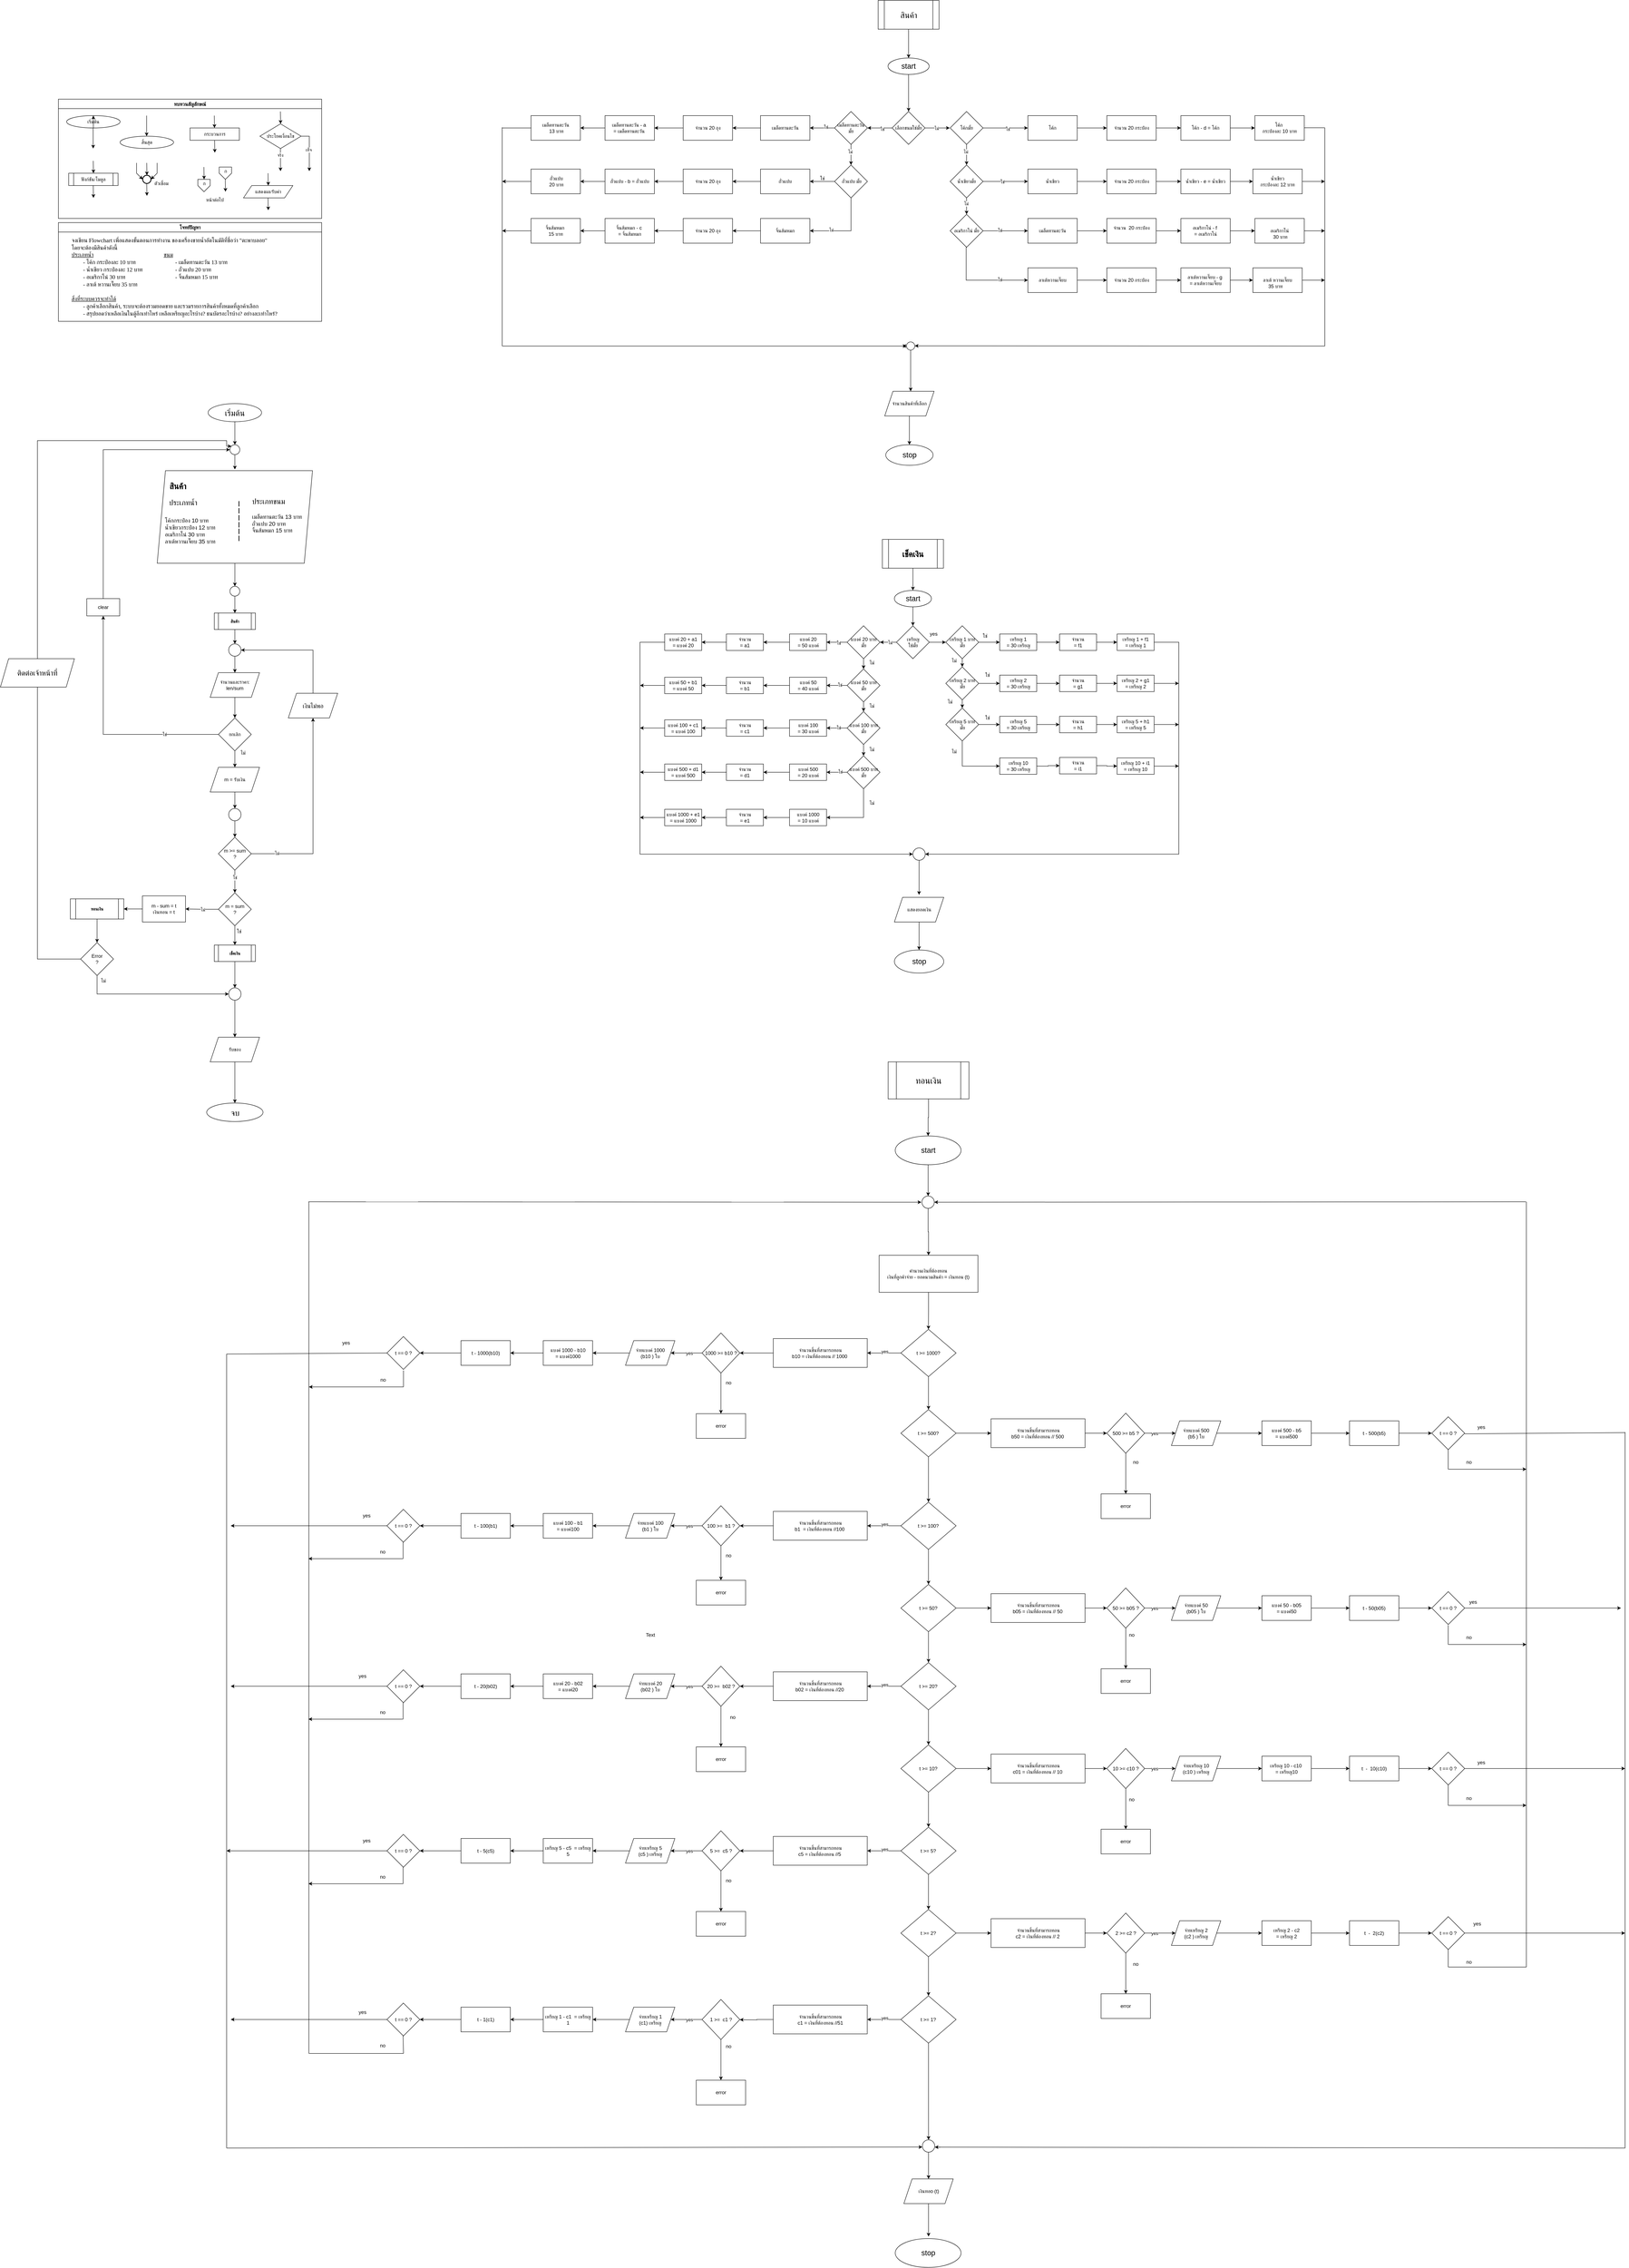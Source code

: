 <mxfile version="28.0.6">
  <diagram name="Page-1" id="v79SRdzBsyWJK9kKa533">
    <mxGraphModel dx="4753" dy="2590" grid="1" gridSize="10" guides="1" tooltips="1" connect="1" arrows="1" fold="1" page="1" pageScale="1" pageWidth="850" pageHeight="1100" math="0" shadow="0">
      <root>
        <mxCell id="0" />
        <mxCell id="1" parent="0" />
        <mxCell id="z7WjeKVMrqfT_wvCUD4l-1" value="ทบทวนสัญลักษณ์" style="swimlane;fontFamily=Sarabun;fontSource=https%3A%2F%2Ffonts.googleapis.com%2Fcss%3Ffamily%3DSarabun;" vertex="1" parent="1">
          <mxGeometry x="341" y="700" width="640" height="290" as="geometry" />
        </mxCell>
        <mxCell id="z7WjeKVMrqfT_wvCUD4l-2" value="&lt;font data-font-src=&quot;https://fonts.googleapis.com/css?family=Sarabun&quot; face=&quot;Sarabun&quot;&gt;เริ่มต้น&lt;/font&gt;" style="ellipse;whiteSpace=wrap;html=1;" vertex="1" parent="z7WjeKVMrqfT_wvCUD4l-1">
          <mxGeometry x="20" y="40" width="130" height="30" as="geometry" />
        </mxCell>
        <mxCell id="z7WjeKVMrqfT_wvCUD4l-3" value="" style="endArrow=classic;html=1;rounded=0;" edge="1" parent="z7WjeKVMrqfT_wvCUD4l-1">
          <mxGeometry width="50" height="50" relative="1" as="geometry">
            <mxPoint x="84.5" y="70" as="sourcePoint" />
            <mxPoint x="84.5" y="120" as="targetPoint" />
          </mxGeometry>
        </mxCell>
        <mxCell id="z7WjeKVMrqfT_wvCUD4l-4" value="&lt;font face=&quot;Sarabun&quot;&gt;สิ้นสุด&lt;/font&gt;" style="ellipse;whiteSpace=wrap;html=1;" vertex="1" parent="z7WjeKVMrqfT_wvCUD4l-1">
          <mxGeometry x="150" y="90" width="130" height="30" as="geometry" />
        </mxCell>
        <mxCell id="z7WjeKVMrqfT_wvCUD4l-5" value="" style="endArrow=classic;html=1;rounded=0;" edge="1" parent="z7WjeKVMrqfT_wvCUD4l-1">
          <mxGeometry width="50" height="50" relative="1" as="geometry">
            <mxPoint x="214.5" y="40" as="sourcePoint" />
            <mxPoint x="214.5" y="90" as="targetPoint" />
          </mxGeometry>
        </mxCell>
        <mxCell id="z7WjeKVMrqfT_wvCUD4l-6" value="กระบวนการ" style="rounded=0;whiteSpace=wrap;html=1;fontFamily=Sarabun;fontSource=https%3A%2F%2Ffonts.googleapis.com%2Fcss%3Ffamily%3DSarabun;" vertex="1" parent="z7WjeKVMrqfT_wvCUD4l-1">
          <mxGeometry x="320" y="70" width="120" height="30" as="geometry" />
        </mxCell>
        <mxCell id="z7WjeKVMrqfT_wvCUD4l-7" value="" style="endArrow=classic;html=1;rounded=0;" edge="1" parent="z7WjeKVMrqfT_wvCUD4l-1">
          <mxGeometry width="50" height="50" relative="1" as="geometry">
            <mxPoint x="379" y="40" as="sourcePoint" />
            <mxPoint x="379.5" y="70" as="targetPoint" />
          </mxGeometry>
        </mxCell>
        <mxCell id="z7WjeKVMrqfT_wvCUD4l-8" value="" style="endArrow=classic;html=1;rounded=0;" edge="1" parent="z7WjeKVMrqfT_wvCUD4l-1">
          <mxGeometry width="50" height="50" relative="1" as="geometry">
            <mxPoint x="379.75" y="100" as="sourcePoint" />
            <mxPoint x="380.25" y="130" as="targetPoint" />
          </mxGeometry>
        </mxCell>
        <mxCell id="z7WjeKVMrqfT_wvCUD4l-9" value="ประโยคเงื่อนไข" style="rhombus;whiteSpace=wrap;html=1;fontFamily=Sarabun;fontSource=https%3A%2F%2Ffonts.googleapis.com%2Fcss%3Ffamily%3DSarabun;" vertex="1" parent="z7WjeKVMrqfT_wvCUD4l-1">
          <mxGeometry x="490" y="60" width="100" height="60" as="geometry" />
        </mxCell>
        <mxCell id="z7WjeKVMrqfT_wvCUD4l-10" value="" style="endArrow=classic;html=1;rounded=0;" edge="1" parent="z7WjeKVMrqfT_wvCUD4l-1">
          <mxGeometry width="50" height="50" relative="1" as="geometry">
            <mxPoint x="539.71" y="30" as="sourcePoint" />
            <mxPoint x="540.21" y="60" as="targetPoint" />
          </mxGeometry>
        </mxCell>
        <mxCell id="z7WjeKVMrqfT_wvCUD4l-11" value="" style="endArrow=classic;html=1;rounded=0;" edge="1" parent="z7WjeKVMrqfT_wvCUD4l-1">
          <mxGeometry width="50" height="50" relative="1" as="geometry">
            <mxPoint x="539.71" y="120" as="sourcePoint" />
            <mxPoint x="540" y="175" as="targetPoint" />
          </mxGeometry>
        </mxCell>
        <mxCell id="z7WjeKVMrqfT_wvCUD4l-12" value="จริง" style="edgeLabel;html=1;align=center;verticalAlign=middle;resizable=0;points=[];fontFamily=Sarabun;fontSource=https%3A%2F%2Ffonts.googleapis.com%2Fcss%3Ffamily%3DSarabun;" vertex="1" connectable="0" parent="z7WjeKVMrqfT_wvCUD4l-11">
          <mxGeometry x="-0.414" y="-1" relative="1" as="geometry">
            <mxPoint as="offset" />
          </mxGeometry>
        </mxCell>
        <mxCell id="z7WjeKVMrqfT_wvCUD4l-13" value="" style="endArrow=classic;html=1;rounded=0;exitX=1;exitY=0.5;exitDx=0;exitDy=0;" edge="1" parent="z7WjeKVMrqfT_wvCUD4l-1" source="z7WjeKVMrqfT_wvCUD4l-9">
          <mxGeometry width="50" height="50" relative="1" as="geometry">
            <mxPoint x="620" y="95" as="sourcePoint" />
            <mxPoint x="610" y="175" as="targetPoint" />
            <Array as="points">
              <mxPoint x="610" y="90" />
            </Array>
          </mxGeometry>
        </mxCell>
        <mxCell id="z7WjeKVMrqfT_wvCUD4l-14" value="&lt;font data-font-src=&quot;https://fonts.googleapis.com/css?family=Sarabun&quot; face=&quot;Sarabun&quot;&gt;เท็จ&lt;/font&gt;" style="edgeLabel;html=1;align=center;verticalAlign=middle;resizable=0;points=[];" vertex="1" connectable="0" parent="z7WjeKVMrqfT_wvCUD4l-13">
          <mxGeometry x="-0.002" y="-2" relative="1" as="geometry">
            <mxPoint as="offset" />
          </mxGeometry>
        </mxCell>
        <mxCell id="z7WjeKVMrqfT_wvCUD4l-15" value="&lt;font data-font-src=&quot;https://fonts.googleapis.com/css?family=Sarabun&quot; face=&quot;Sarabun&quot;&gt;ฟังก์ชัน/โมดูล&lt;/font&gt;" style="shape=process;whiteSpace=wrap;html=1;backgroundOutline=1;" vertex="1" parent="z7WjeKVMrqfT_wvCUD4l-1">
          <mxGeometry x="25" y="180" width="120" height="30" as="geometry" />
        </mxCell>
        <mxCell id="z7WjeKVMrqfT_wvCUD4l-16" value="" style="endArrow=classic;html=1;rounded=0;" edge="1" parent="z7WjeKVMrqfT_wvCUD4l-1">
          <mxGeometry width="50" height="50" relative="1" as="geometry">
            <mxPoint x="84.71" y="150" as="sourcePoint" />
            <mxPoint x="85.21" y="180" as="targetPoint" />
          </mxGeometry>
        </mxCell>
        <mxCell id="z7WjeKVMrqfT_wvCUD4l-17" value="" style="endArrow=classic;html=1;rounded=0;" edge="1" parent="z7WjeKVMrqfT_wvCUD4l-1">
          <mxGeometry width="50" height="50" relative="1" as="geometry">
            <mxPoint x="84.71" y="210" as="sourcePoint" />
            <mxPoint x="85.21" y="240" as="targetPoint" />
          </mxGeometry>
        </mxCell>
        <mxCell id="z7WjeKVMrqfT_wvCUD4l-18" value="" style="strokeWidth=2;html=1;shape=mxgraph.flowchart.start_2;whiteSpace=wrap;" vertex="1" parent="z7WjeKVMrqfT_wvCUD4l-1">
          <mxGeometry x="205" y="185" width="20" height="20" as="geometry" />
        </mxCell>
        <mxCell id="z7WjeKVMrqfT_wvCUD4l-19" value="" style="endArrow=classic;html=1;rounded=0;" edge="1" parent="z7WjeKVMrqfT_wvCUD4l-1">
          <mxGeometry width="50" height="50" relative="1" as="geometry">
            <mxPoint x="214.71" y="155" as="sourcePoint" />
            <mxPoint x="215.21" y="185" as="targetPoint" />
          </mxGeometry>
        </mxCell>
        <mxCell id="z7WjeKVMrqfT_wvCUD4l-20" value="" style="endArrow=classic;html=1;rounded=0;entryX=0;entryY=0.5;entryDx=0;entryDy=0;entryPerimeter=0;" edge="1" parent="z7WjeKVMrqfT_wvCUD4l-1" target="z7WjeKVMrqfT_wvCUD4l-18">
          <mxGeometry width="50" height="50" relative="1" as="geometry">
            <mxPoint x="190.0" y="155" as="sourcePoint" />
            <mxPoint x="190.5" y="185" as="targetPoint" />
            <Array as="points">
              <mxPoint x="190" y="180" />
            </Array>
          </mxGeometry>
        </mxCell>
        <mxCell id="z7WjeKVMrqfT_wvCUD4l-21" value="" style="endArrow=classic;html=1;rounded=0;entryX=1;entryY=0.5;entryDx=0;entryDy=0;entryPerimeter=0;" edge="1" parent="z7WjeKVMrqfT_wvCUD4l-1" target="z7WjeKVMrqfT_wvCUD4l-18">
          <mxGeometry width="50" height="50" relative="1" as="geometry">
            <mxPoint x="240.0" y="155" as="sourcePoint" />
            <mxPoint x="240.5" y="185" as="targetPoint" />
            <Array as="points">
              <mxPoint x="240" y="180" />
            </Array>
          </mxGeometry>
        </mxCell>
        <mxCell id="z7WjeKVMrqfT_wvCUD4l-22" value="" style="endArrow=classic;html=1;rounded=0;" edge="1" parent="z7WjeKVMrqfT_wvCUD4l-1">
          <mxGeometry width="50" height="50" relative="1" as="geometry">
            <mxPoint x="214.71" y="205" as="sourcePoint" />
            <mxPoint x="215.21" y="235" as="targetPoint" />
          </mxGeometry>
        </mxCell>
        <mxCell id="z7WjeKVMrqfT_wvCUD4l-23" value="&lt;font data-font-src=&quot;https://fonts.googleapis.com/css?family=Sarabun&quot; face=&quot;Sarabun&quot;&gt;ตัวเชื่อม&lt;/font&gt;" style="text;html=1;align=center;verticalAlign=middle;resizable=0;points=[];autosize=1;strokeColor=none;fillColor=none;" vertex="1" parent="z7WjeKVMrqfT_wvCUD4l-1">
          <mxGeometry x="220" y="190" width="60" height="30" as="geometry" />
        </mxCell>
        <mxCell id="z7WjeKVMrqfT_wvCUD4l-24" value="" style="endArrow=classic;html=1;rounded=0;" edge="1" parent="z7WjeKVMrqfT_wvCUD4l-1">
          <mxGeometry width="50" height="50" relative="1" as="geometry">
            <mxPoint x="353.71" y="165" as="sourcePoint" />
            <mxPoint x="354.21" y="195" as="targetPoint" />
          </mxGeometry>
        </mxCell>
        <mxCell id="z7WjeKVMrqfT_wvCUD4l-25" value="" style="verticalLabelPosition=bottom;verticalAlign=top;html=1;shape=offPageConnector;rounded=0;size=0.5;" vertex="1" parent="z7WjeKVMrqfT_wvCUD4l-1">
          <mxGeometry x="339" y="195" width="30" height="30" as="geometry" />
        </mxCell>
        <mxCell id="z7WjeKVMrqfT_wvCUD4l-26" value="" style="endArrow=classic;html=1;rounded=0;" edge="1" parent="z7WjeKVMrqfT_wvCUD4l-1">
          <mxGeometry width="50" height="50" relative="1" as="geometry">
            <mxPoint x="405.71" y="195" as="sourcePoint" />
            <mxPoint x="406.21" y="225" as="targetPoint" />
          </mxGeometry>
        </mxCell>
        <mxCell id="z7WjeKVMrqfT_wvCUD4l-27" value="" style="verticalLabelPosition=bottom;verticalAlign=top;html=1;shape=offPageConnector;rounded=0;size=0.5;" vertex="1" parent="z7WjeKVMrqfT_wvCUD4l-1">
          <mxGeometry x="391" y="165" width="30" height="30" as="geometry" />
        </mxCell>
        <mxCell id="z7WjeKVMrqfT_wvCUD4l-28" value="ก" style="text;html=1;align=center;verticalAlign=middle;resizable=0;points=[];autosize=1;strokeColor=none;fillColor=none;fontFamily=Sarabun;fontSource=https%3A%2F%2Ffonts.googleapis.com%2Fcss%3Ffamily%3DSarabun;" vertex="1" parent="z7WjeKVMrqfT_wvCUD4l-1">
          <mxGeometry x="339" y="190" width="30" height="30" as="geometry" />
        </mxCell>
        <mxCell id="z7WjeKVMrqfT_wvCUD4l-29" value="ก" style="text;html=1;align=center;verticalAlign=middle;resizable=0;points=[];autosize=1;strokeColor=none;fillColor=none;fontFamily=Sarabun;fontSource=https%3A%2F%2Ffonts.googleapis.com%2Fcss%3Ffamily%3DSarabun;" vertex="1" parent="z7WjeKVMrqfT_wvCUD4l-1">
          <mxGeometry x="391" y="160" width="30" height="30" as="geometry" />
        </mxCell>
        <mxCell id="z7WjeKVMrqfT_wvCUD4l-30" value="แสดงผล/รับค่า" style="shape=parallelogram;perimeter=parallelogramPerimeter;whiteSpace=wrap;html=1;fixedSize=1;fontFamily=Sarabun;fontSource=https%3A%2F%2Ffonts.googleapis.com%2Fcss%3Ffamily%3DSarabun;" vertex="1" parent="z7WjeKVMrqfT_wvCUD4l-1">
          <mxGeometry x="450" y="210" width="120" height="30" as="geometry" />
        </mxCell>
        <mxCell id="z7WjeKVMrqfT_wvCUD4l-31" value="" style="endArrow=classic;html=1;rounded=0;" edge="1" parent="z7WjeKVMrqfT_wvCUD4l-1">
          <mxGeometry width="50" height="50" relative="1" as="geometry">
            <mxPoint x="509.71" y="180" as="sourcePoint" />
            <mxPoint x="510.21" y="210" as="targetPoint" />
          </mxGeometry>
        </mxCell>
        <mxCell id="z7WjeKVMrqfT_wvCUD4l-32" value="" style="endArrow=classic;html=1;rounded=0;" edge="1" parent="z7WjeKVMrqfT_wvCUD4l-1">
          <mxGeometry width="50" height="50" relative="1" as="geometry">
            <mxPoint x="509.71" y="240" as="sourcePoint" />
            <mxPoint x="510.21" y="270" as="targetPoint" />
          </mxGeometry>
        </mxCell>
        <mxCell id="z7WjeKVMrqfT_wvCUD4l-33" style="edgeStyle=orthogonalEdgeStyle;rounded=0;orthogonalLoop=1;jettySize=auto;html=1;exitX=0.5;exitY=1;exitDx=0;exitDy=0;entryX=0.5;entryY=0;entryDx=0;entryDy=0;" edge="1" parent="z7WjeKVMrqfT_wvCUD4l-1" source="z7WjeKVMrqfT_wvCUD4l-2" target="z7WjeKVMrqfT_wvCUD4l-2">
          <mxGeometry relative="1" as="geometry" />
        </mxCell>
        <mxCell id="z7WjeKVMrqfT_wvCUD4l-34" value="หน้าต่อไป" style="text;html=1;align=center;verticalAlign=middle;resizable=0;points=[];autosize=1;strokeColor=none;fillColor=none;fontFamily=Sarabun;fontSource=https%3A%2F%2Ffonts.googleapis.com%2Fcss%3Ffamily%3DSarabun;" vertex="1" parent="z7WjeKVMrqfT_wvCUD4l-1">
          <mxGeometry x="345" y="230" width="70" height="30" as="geometry" />
        </mxCell>
        <mxCell id="z7WjeKVMrqfT_wvCUD4l-35" value="&lt;font data-font-src=&quot;https://fonts.googleapis.com/css?family=Sarabun&quot; face=&quot;Sarabun&quot;&gt;โจทย์ปัญหา&lt;/font&gt;" style="swimlane;whiteSpace=wrap;html=1;" vertex="1" parent="1">
          <mxGeometry x="341" y="1000" width="640" height="240" as="geometry" />
        </mxCell>
        <mxCell id="z7WjeKVMrqfT_wvCUD4l-36" value="&lt;font data-font-src=&quot;https://fonts.googleapis.com/css?family=Sarabun&quot; face=&quot;Sarabun&quot; style=&quot;font-size: 14px;&quot;&gt;จงเขียน Flowchart เพื่อแสดงขั้นตอนการทำงาน ของเครื่องขายน้ำอัตโนมัติที่ชื่อว่า &quot;ตะพาบลอย&quot;&lt;br&gt;โดยจะต้องมีสินค้าดังนี้&lt;br&gt;&lt;u&gt;ประเภทน้ำ&lt;span style=&quot;white-space: pre;&quot;&gt;&#x9;&lt;/span&gt;&lt;span style=&quot;white-space: pre;&quot;&gt;&#x9;&lt;/span&gt;&lt;span style=&quot;white-space: pre;&quot;&gt;&#x9;&lt;/span&gt;&lt;span style=&quot;white-space: pre;&quot;&gt;&#x9;&lt;/span&gt;&lt;span style=&quot;white-space: pre;&quot;&gt;&#x9;&lt;/span&gt;&lt;span style=&quot;white-space: pre;&quot;&gt;&#x9;&lt;span style=&quot;white-space: pre;&quot;&gt;&#x9;&lt;/span&gt;ข&lt;/span&gt;นม&lt;/u&gt;&lt;br&gt;&lt;span style=&quot;white-space: pre;&quot;&gt;&#x9;&lt;/span&gt;- โค้ก กระป๋องละ 10 บาท&lt;span style=&quot;white-space: pre;&quot;&gt;&#x9;&lt;/span&gt;&lt;span style=&quot;white-space: pre;&quot;&gt;&#x9;&lt;/span&gt;&lt;span style=&quot;white-space: pre;&quot;&gt;&#x9;&lt;/span&gt;&lt;span style=&quot;white-space: pre;&quot;&gt;&#x9;&lt;/span&gt;- เมล็ดทานตะวัน 13 บาท&lt;br&gt;&lt;span style=&quot;white-space: pre;&quot;&gt;&#x9;&lt;/span&gt;- น้ำเขียว กระป๋องละ 12 บาท&lt;span style=&quot;white-space: pre;&quot;&gt;&#x9;&lt;/span&gt;&lt;span style=&quot;white-space: pre;&quot;&gt;&#x9;&lt;/span&gt;&lt;span style=&quot;white-space: pre;&quot;&gt;&#x9;&lt;/span&gt;- ถั่วแปบ 20 บาท&lt;br&gt;&lt;span style=&quot;white-space: pre;&quot;&gt;&#x9;&lt;/span&gt;- อเมริกาโน่ 30 บาท&lt;span style=&quot;white-space: pre;&quot;&gt;&#x9;&lt;/span&gt;&lt;span style=&quot;white-space: pre;&quot;&gt;&#x9;&lt;/span&gt;&lt;span style=&quot;white-space: pre;&quot;&gt;&#x9;&lt;/span&gt;&lt;span style=&quot;white-space: pre;&quot;&gt;&#x9;&lt;/span&gt;&lt;span style=&quot;white-space: pre;&quot;&gt;&#x9;&lt;/span&gt;- จิ้นส้มหมก 15 บาท&lt;br&gt;&lt;span style=&quot;white-space: pre;&quot;&gt;&#x9;&lt;/span&gt;- ลาเต้ หวานเจี๊ยบ 35 บาท&lt;span style=&quot;white-space: pre;&quot;&gt;&#x9;&lt;/span&gt;&lt;br&gt;&lt;br&gt;&lt;u&gt;สิ่งที่ระบบควรจะทำได้&lt;/u&gt;&lt;br&gt;&lt;span style=&quot;white-space: pre;&quot;&gt;&#x9;&lt;/span&gt;- ลูกค้าเลือกสินค้า, ระบบจะต้องรวมยอดขาย และรวมรายการสินค้าทั้งหมดที่ลูกค้าเลือก&lt;br&gt;&lt;span style=&quot;white-space: pre;&quot;&gt;&#x9;&lt;/span&gt;- สรุปยอดว่าเหลือเงินในตู้อีกเท่าไหร่ เหลือเหรียญอะไรบ้าง? ธนบัตรอะไรบ้าง? อย่างละเท่าไหร่?&lt;br&gt;&lt;br&gt;&lt;br&gt;&lt;/font&gt;" style="text;html=1;align=left;verticalAlign=middle;resizable=0;points=[];autosize=1;strokeColor=none;fillColor=none;fontSize=14;" vertex="1" parent="z7WjeKVMrqfT_wvCUD4l-35">
          <mxGeometry x="30" y="30" width="580" height="240" as="geometry" />
        </mxCell>
        <mxCell id="z7WjeKVMrqfT_wvCUD4l-37" style="edgeStyle=orthogonalEdgeStyle;rounded=0;orthogonalLoop=1;jettySize=auto;html=1;entryX=0.5;entryY=0;entryDx=0;entryDy=0;" edge="1" parent="1" source="z7WjeKVMrqfT_wvCUD4l-38" target="z7WjeKVMrqfT_wvCUD4l-40">
          <mxGeometry relative="1" as="geometry" />
        </mxCell>
        <mxCell id="z7WjeKVMrqfT_wvCUD4l-38" value="&lt;font style=&quot;font-size: 20px;&quot;&gt;สินค้า&lt;/font&gt;" style="shape=process;whiteSpace=wrap;html=1;backgroundOutline=1;" vertex="1" parent="1">
          <mxGeometry x="2334" y="460" width="148" height="70" as="geometry" />
        </mxCell>
        <mxCell id="z7WjeKVMrqfT_wvCUD4l-39" style="edgeStyle=orthogonalEdgeStyle;rounded=0;orthogonalLoop=1;jettySize=auto;html=1;entryX=0.5;entryY=0;entryDx=0;entryDy=0;" edge="1" parent="1" source="z7WjeKVMrqfT_wvCUD4l-40" target="z7WjeKVMrqfT_wvCUD4l-45">
          <mxGeometry relative="1" as="geometry">
            <mxPoint x="2408" y="710" as="targetPoint" />
          </mxGeometry>
        </mxCell>
        <mxCell id="z7WjeKVMrqfT_wvCUD4l-40" value="&lt;font style=&quot;font-size: 18px;&quot;&gt;start&lt;/font&gt;" style="ellipse;whiteSpace=wrap;html=1;" vertex="1" parent="1">
          <mxGeometry x="2358" y="600" width="100" height="40" as="geometry" />
        </mxCell>
        <mxCell id="z7WjeKVMrqfT_wvCUD4l-41" style="edgeStyle=orthogonalEdgeStyle;rounded=0;orthogonalLoop=1;jettySize=auto;html=1;entryX=1;entryY=0.5;entryDx=0;entryDy=0;" edge="1" parent="1" source="z7WjeKVMrqfT_wvCUD4l-45" target="z7WjeKVMrqfT_wvCUD4l-50">
          <mxGeometry relative="1" as="geometry">
            <mxPoint x="2318" y="770" as="targetPoint" />
          </mxGeometry>
        </mxCell>
        <mxCell id="z7WjeKVMrqfT_wvCUD4l-42" value="ใช่" style="edgeLabel;html=1;align=center;verticalAlign=middle;resizable=0;points=[];" vertex="1" connectable="0" parent="z7WjeKVMrqfT_wvCUD4l-41">
          <mxGeometry x="-0.191" y="3" relative="1" as="geometry">
            <mxPoint as="offset" />
          </mxGeometry>
        </mxCell>
        <mxCell id="z7WjeKVMrqfT_wvCUD4l-43" style="edgeStyle=orthogonalEdgeStyle;rounded=0;orthogonalLoop=1;jettySize=auto;html=1;" edge="1" parent="1" source="z7WjeKVMrqfT_wvCUD4l-45">
          <mxGeometry relative="1" as="geometry">
            <mxPoint x="2508" y="770" as="targetPoint" />
          </mxGeometry>
        </mxCell>
        <mxCell id="z7WjeKVMrqfT_wvCUD4l-44" value="ไม่" style="edgeLabel;html=1;align=center;verticalAlign=middle;resizable=0;points=[];" vertex="1" connectable="0" parent="z7WjeKVMrqfT_wvCUD4l-43">
          <mxGeometry x="-0.068" y="-1" relative="1" as="geometry">
            <mxPoint as="offset" />
          </mxGeometry>
        </mxCell>
        <mxCell id="z7WjeKVMrqfT_wvCUD4l-45" value="เลือกขนมใช่มั้ย" style="rhombus;whiteSpace=wrap;html=1;" vertex="1" parent="1">
          <mxGeometry x="2368" y="730" width="80" height="80" as="geometry" />
        </mxCell>
        <mxCell id="z7WjeKVMrqfT_wvCUD4l-46" style="edgeStyle=orthogonalEdgeStyle;rounded=0;orthogonalLoop=1;jettySize=auto;html=1;" edge="1" parent="1" source="z7WjeKVMrqfT_wvCUD4l-50">
          <mxGeometry relative="1" as="geometry">
            <mxPoint x="2268" y="860" as="targetPoint" />
          </mxGeometry>
        </mxCell>
        <mxCell id="z7WjeKVMrqfT_wvCUD4l-47" value="ไม่" style="edgeLabel;html=1;align=center;verticalAlign=middle;resizable=0;points=[];" vertex="1" connectable="0" parent="z7WjeKVMrqfT_wvCUD4l-46">
          <mxGeometry x="-0.293" y="-2" relative="1" as="geometry">
            <mxPoint as="offset" />
          </mxGeometry>
        </mxCell>
        <mxCell id="z7WjeKVMrqfT_wvCUD4l-48" value="" style="edgeStyle=orthogonalEdgeStyle;rounded=0;orthogonalLoop=1;jettySize=auto;html=1;" edge="1" parent="1" source="z7WjeKVMrqfT_wvCUD4l-50" target="z7WjeKVMrqfT_wvCUD4l-108">
          <mxGeometry relative="1" as="geometry" />
        </mxCell>
        <mxCell id="z7WjeKVMrqfT_wvCUD4l-49" value="ใช่" style="edgeLabel;html=1;align=center;verticalAlign=middle;resizable=0;points=[];" vertex="1" connectable="0" parent="z7WjeKVMrqfT_wvCUD4l-48">
          <mxGeometry x="-0.282" y="-2" relative="1" as="geometry">
            <mxPoint as="offset" />
          </mxGeometry>
        </mxCell>
        <mxCell id="z7WjeKVMrqfT_wvCUD4l-50" value="&lt;div&gt;เมล็ดทานตะวัน มั้ย&lt;/div&gt;" style="rhombus;whiteSpace=wrap;html=1;" vertex="1" parent="1">
          <mxGeometry x="2228" y="730" width="80" height="80" as="geometry" />
        </mxCell>
        <mxCell id="z7WjeKVMrqfT_wvCUD4l-51" value="เมล็ดทานตะวัน&lt;div&gt;&amp;nbsp;13 บาท&lt;/div&gt;" style="rounded=0;whiteSpace=wrap;html=1;" vertex="1" parent="1">
          <mxGeometry x="1490" y="740" width="120" height="60" as="geometry" />
        </mxCell>
        <mxCell id="z7WjeKVMrqfT_wvCUD4l-52" value="" style="edgeStyle=orthogonalEdgeStyle;rounded=0;orthogonalLoop=1;jettySize=auto;html=1;" edge="1" parent="1" source="z7WjeKVMrqfT_wvCUD4l-55" target="z7WjeKVMrqfT_wvCUD4l-110">
          <mxGeometry relative="1" as="geometry" />
        </mxCell>
        <mxCell id="z7WjeKVMrqfT_wvCUD4l-53" style="edgeStyle=orthogonalEdgeStyle;rounded=0;orthogonalLoop=1;jettySize=auto;html=1;entryX=1;entryY=0.5;entryDx=0;entryDy=0;" edge="1" parent="1" source="z7WjeKVMrqfT_wvCUD4l-55" target="z7WjeKVMrqfT_wvCUD4l-112">
          <mxGeometry relative="1" as="geometry">
            <Array as="points">
              <mxPoint x="2268" y="1020" />
            </Array>
          </mxGeometry>
        </mxCell>
        <mxCell id="z7WjeKVMrqfT_wvCUD4l-54" value="ไม่" style="edgeLabel;html=1;align=center;verticalAlign=middle;resizable=0;points=[];" vertex="1" connectable="0" parent="z7WjeKVMrqfT_wvCUD4l-53">
          <mxGeometry x="0.429" y="-2" relative="1" as="geometry">
            <mxPoint as="offset" />
          </mxGeometry>
        </mxCell>
        <mxCell id="z7WjeKVMrqfT_wvCUD4l-55" value="&amp;nbsp;ถั่วแปบ มั้ย" style="rhombus;whiteSpace=wrap;html=1;" vertex="1" parent="1">
          <mxGeometry x="2228" y="860" width="80" height="80" as="geometry" />
        </mxCell>
        <mxCell id="z7WjeKVMrqfT_wvCUD4l-56" style="edgeStyle=orthogonalEdgeStyle;rounded=0;orthogonalLoop=1;jettySize=auto;html=1;" edge="1" parent="1" source="z7WjeKVMrqfT_wvCUD4l-57">
          <mxGeometry relative="1" as="geometry">
            <mxPoint x="1420.0" y="900" as="targetPoint" />
          </mxGeometry>
        </mxCell>
        <mxCell id="z7WjeKVMrqfT_wvCUD4l-57" value="&amp;nbsp;ถั่วแปบ&lt;div&gt;&amp;nbsp;20 บาท&lt;/div&gt;" style="rounded=0;whiteSpace=wrap;html=1;" vertex="1" parent="1">
          <mxGeometry x="1490" y="870" width="120" height="60" as="geometry" />
        </mxCell>
        <mxCell id="z7WjeKVMrqfT_wvCUD4l-58" style="edgeStyle=orthogonalEdgeStyle;rounded=0;orthogonalLoop=1;jettySize=auto;html=1;" edge="1" parent="1" source="z7WjeKVMrqfT_wvCUD4l-59">
          <mxGeometry relative="1" as="geometry">
            <mxPoint x="1420.0" y="1020" as="targetPoint" />
          </mxGeometry>
        </mxCell>
        <mxCell id="z7WjeKVMrqfT_wvCUD4l-59" value="จิ้นส้มหมก&amp;nbsp;&lt;div&gt;15 บาท&lt;/div&gt;" style="rounded=0;whiteSpace=wrap;html=1;" vertex="1" parent="1">
          <mxGeometry x="1490" y="990" width="120" height="60" as="geometry" />
        </mxCell>
        <mxCell id="z7WjeKVMrqfT_wvCUD4l-60" style="edgeStyle=orthogonalEdgeStyle;rounded=0;orthogonalLoop=1;jettySize=auto;html=1;" edge="1" parent="1" source="z7WjeKVMrqfT_wvCUD4l-64">
          <mxGeometry relative="1" as="geometry">
            <mxPoint x="2549" y="860" as="targetPoint" />
          </mxGeometry>
        </mxCell>
        <mxCell id="z7WjeKVMrqfT_wvCUD4l-61" value="ไม่" style="edgeLabel;html=1;align=center;verticalAlign=middle;resizable=0;points=[];" vertex="1" connectable="0" parent="z7WjeKVMrqfT_wvCUD4l-60">
          <mxGeometry x="-0.293" y="-2" relative="1" as="geometry">
            <mxPoint as="offset" />
          </mxGeometry>
        </mxCell>
        <mxCell id="z7WjeKVMrqfT_wvCUD4l-62" value="" style="edgeStyle=orthogonalEdgeStyle;rounded=0;orthogonalLoop=1;jettySize=auto;html=1;" edge="1" parent="1" source="z7WjeKVMrqfT_wvCUD4l-64" target="z7WjeKVMrqfT_wvCUD4l-115">
          <mxGeometry relative="1" as="geometry" />
        </mxCell>
        <mxCell id="z7WjeKVMrqfT_wvCUD4l-63" value="ใช่" style="edgeLabel;html=1;align=center;verticalAlign=middle;resizable=0;points=[];" vertex="1" connectable="0" parent="z7WjeKVMrqfT_wvCUD4l-62">
          <mxGeometry x="0.101" y="-3" relative="1" as="geometry">
            <mxPoint as="offset" />
          </mxGeometry>
        </mxCell>
        <mxCell id="z7WjeKVMrqfT_wvCUD4l-64" value="โค้กมั้ย" style="rhombus;whiteSpace=wrap;html=1;" vertex="1" parent="1">
          <mxGeometry x="2509" y="730" width="80" height="80" as="geometry" />
        </mxCell>
        <mxCell id="z7WjeKVMrqfT_wvCUD4l-65" style="edgeStyle=orthogonalEdgeStyle;rounded=0;orthogonalLoop=1;jettySize=auto;html=1;entryX=0.5;entryY=0;entryDx=0;entryDy=0;" edge="1" parent="1" source="z7WjeKVMrqfT_wvCUD4l-69" target="z7WjeKVMrqfT_wvCUD4l-74">
          <mxGeometry relative="1" as="geometry" />
        </mxCell>
        <mxCell id="z7WjeKVMrqfT_wvCUD4l-66" value="ไม่" style="edgeLabel;html=1;align=center;verticalAlign=middle;resizable=0;points=[];" vertex="1" connectable="0" parent="z7WjeKVMrqfT_wvCUD4l-65">
          <mxGeometry x="-0.296" y="-1" relative="1" as="geometry">
            <mxPoint as="offset" />
          </mxGeometry>
        </mxCell>
        <mxCell id="z7WjeKVMrqfT_wvCUD4l-67" value="" style="edgeStyle=orthogonalEdgeStyle;rounded=0;orthogonalLoop=1;jettySize=auto;html=1;" edge="1" parent="1" source="z7WjeKVMrqfT_wvCUD4l-69" target="z7WjeKVMrqfT_wvCUD4l-117">
          <mxGeometry relative="1" as="geometry" />
        </mxCell>
        <mxCell id="z7WjeKVMrqfT_wvCUD4l-68" value="ใช่" style="edgeLabel;html=1;align=center;verticalAlign=middle;resizable=0;points=[];" vertex="1" connectable="0" parent="z7WjeKVMrqfT_wvCUD4l-67">
          <mxGeometry x="-0.144" y="-1" relative="1" as="geometry">
            <mxPoint as="offset" />
          </mxGeometry>
        </mxCell>
        <mxCell id="z7WjeKVMrqfT_wvCUD4l-69" value="&lt;div&gt;น้ำเขียวมั้ย&lt;/div&gt;" style="rhombus;whiteSpace=wrap;html=1;" vertex="1" parent="1">
          <mxGeometry x="2509" y="860" width="80" height="80" as="geometry" />
        </mxCell>
        <mxCell id="z7WjeKVMrqfT_wvCUD4l-70" style="edgeStyle=orthogonalEdgeStyle;rounded=0;orthogonalLoop=1;jettySize=auto;html=1;entryX=0;entryY=0.5;entryDx=0;entryDy=0;" edge="1" parent="1" source="z7WjeKVMrqfT_wvCUD4l-74" target="z7WjeKVMrqfT_wvCUD4l-121">
          <mxGeometry relative="1" as="geometry">
            <Array as="points">
              <mxPoint x="2548" y="1140" />
            </Array>
          </mxGeometry>
        </mxCell>
        <mxCell id="z7WjeKVMrqfT_wvCUD4l-71" value="ใช่" style="edgeLabel;html=1;align=center;verticalAlign=middle;resizable=0;points=[];" vertex="1" connectable="0" parent="z7WjeKVMrqfT_wvCUD4l-70">
          <mxGeometry x="0.411" y="1" relative="1" as="geometry">
            <mxPoint as="offset" />
          </mxGeometry>
        </mxCell>
        <mxCell id="z7WjeKVMrqfT_wvCUD4l-72" value="" style="edgeStyle=orthogonalEdgeStyle;rounded=0;orthogonalLoop=1;jettySize=auto;html=1;" edge="1" parent="1" source="z7WjeKVMrqfT_wvCUD4l-74" target="z7WjeKVMrqfT_wvCUD4l-119">
          <mxGeometry relative="1" as="geometry" />
        </mxCell>
        <mxCell id="z7WjeKVMrqfT_wvCUD4l-73" value="ใช่" style="edgeLabel;html=1;align=center;verticalAlign=middle;resizable=0;points=[];" vertex="1" connectable="0" parent="z7WjeKVMrqfT_wvCUD4l-72">
          <mxGeometry x="-0.249" y="1" relative="1" as="geometry">
            <mxPoint as="offset" />
          </mxGeometry>
        </mxCell>
        <mxCell id="z7WjeKVMrqfT_wvCUD4l-74" value="&lt;br&gt;อเมริกาโน่ มั้ย&lt;div&gt;&amp;nbsp;&lt;br&gt;&lt;/div&gt;" style="rhombus;whiteSpace=wrap;html=1;" vertex="1" parent="1">
          <mxGeometry x="2509" y="980" width="80" height="80" as="geometry" />
        </mxCell>
        <mxCell id="z7WjeKVMrqfT_wvCUD4l-75" value="โค้ก&amp;nbsp;&lt;div&gt;กระป๋องละ 10 บาท&lt;/div&gt;" style="rounded=0;whiteSpace=wrap;html=1;" vertex="1" parent="1">
          <mxGeometry x="3250" y="740" width="120" height="60" as="geometry" />
        </mxCell>
        <mxCell id="z7WjeKVMrqfT_wvCUD4l-76" style="edgeStyle=orthogonalEdgeStyle;rounded=0;orthogonalLoop=1;jettySize=auto;html=1;" edge="1" parent="1" source="z7WjeKVMrqfT_wvCUD4l-77">
          <mxGeometry relative="1" as="geometry">
            <mxPoint x="3420" y="900" as="targetPoint" />
          </mxGeometry>
        </mxCell>
        <mxCell id="z7WjeKVMrqfT_wvCUD4l-77" value="&lt;div&gt;น้ำเขียว&lt;/div&gt;&lt;div&gt;กระป๋องละ 12 บาท&lt;/div&gt;" style="rounded=0;whiteSpace=wrap;html=1;" vertex="1" parent="1">
          <mxGeometry x="3245" y="870" width="120" height="60" as="geometry" />
        </mxCell>
        <mxCell id="z7WjeKVMrqfT_wvCUD4l-78" style="edgeStyle=orthogonalEdgeStyle;rounded=0;orthogonalLoop=1;jettySize=auto;html=1;" edge="1" parent="1" source="z7WjeKVMrqfT_wvCUD4l-79">
          <mxGeometry relative="1" as="geometry">
            <mxPoint x="3420" y="1020" as="targetPoint" />
          </mxGeometry>
        </mxCell>
        <mxCell id="z7WjeKVMrqfT_wvCUD4l-79" value="&lt;br&gt;อเมริกาโน่&lt;div&gt;&amp;nbsp;30 บาท&lt;br&gt;&lt;/div&gt;" style="rounded=0;whiteSpace=wrap;html=1;" vertex="1" parent="1">
          <mxGeometry x="3250" y="990" width="120" height="60" as="geometry" />
        </mxCell>
        <mxCell id="z7WjeKVMrqfT_wvCUD4l-80" style="edgeStyle=orthogonalEdgeStyle;rounded=0;orthogonalLoop=1;jettySize=auto;html=1;" edge="1" parent="1" source="z7WjeKVMrqfT_wvCUD4l-81">
          <mxGeometry relative="1" as="geometry">
            <mxPoint x="3420" y="1140" as="targetPoint" />
          </mxGeometry>
        </mxCell>
        <mxCell id="z7WjeKVMrqfT_wvCUD4l-81" value="&lt;br&gt;ลาเต้ หวานเจี๊ยบ&lt;div&gt;&amp;nbsp;35 บาท&lt;span style=&quot;white-space: pre;&quot;&gt;&amp;nbsp;&amp;nbsp;&amp;nbsp;&amp;nbsp;&lt;/span&gt;&lt;br&gt;&lt;/div&gt;" style="rounded=0;whiteSpace=wrap;html=1;" vertex="1" parent="1">
          <mxGeometry x="3245" y="1110" width="120" height="60" as="geometry" />
        </mxCell>
        <mxCell id="z7WjeKVMrqfT_wvCUD4l-82" value="" style="endArrow=classic;html=1;rounded=0;entryX=0;entryY=0.5;entryDx=0;entryDy=0;" edge="1" parent="1" target="z7WjeKVMrqfT_wvCUD4l-86">
          <mxGeometry width="50" height="50" relative="1" as="geometry">
            <mxPoint x="1420" y="1300" as="sourcePoint" />
            <mxPoint x="2348" y="1300" as="targetPoint" />
          </mxGeometry>
        </mxCell>
        <mxCell id="z7WjeKVMrqfT_wvCUD4l-83" value="" style="endArrow=classic;html=1;rounded=0;" edge="1" parent="1" source="z7WjeKVMrqfT_wvCUD4l-86">
          <mxGeometry width="50" height="50" relative="1" as="geometry">
            <mxPoint x="2708" y="1300" as="sourcePoint" />
            <mxPoint x="2393" y="1300" as="targetPoint" />
          </mxGeometry>
        </mxCell>
        <mxCell id="z7WjeKVMrqfT_wvCUD4l-84" value="" style="endArrow=classic;html=1;rounded=0;" edge="1" parent="1">
          <mxGeometry width="50" height="50" relative="1" as="geometry">
            <mxPoint x="3420" y="1300" as="sourcePoint" />
            <mxPoint x="2423" y="1299.58" as="targetPoint" />
          </mxGeometry>
        </mxCell>
        <mxCell id="z7WjeKVMrqfT_wvCUD4l-85" style="edgeStyle=orthogonalEdgeStyle;rounded=0;orthogonalLoop=1;jettySize=auto;html=1;entryX=0.5;entryY=0;entryDx=0;entryDy=0;" edge="1" parent="1" source="z7WjeKVMrqfT_wvCUD4l-86">
          <mxGeometry relative="1" as="geometry">
            <mxPoint x="2413.0" y="1410" as="targetPoint" />
          </mxGeometry>
        </mxCell>
        <mxCell id="z7WjeKVMrqfT_wvCUD4l-86" value="" style="ellipse;whiteSpace=wrap;html=1;aspect=fixed;" vertex="1" parent="1">
          <mxGeometry x="2403" y="1290" width="20" height="20" as="geometry" />
        </mxCell>
        <mxCell id="z7WjeKVMrqfT_wvCUD4l-87" value="&lt;font style=&quot;font-size: 18px;&quot;&gt;stop&lt;/font&gt;" style="ellipse;whiteSpace=wrap;html=1;" vertex="1" parent="1">
          <mxGeometry x="2352.5" y="1540" width="115" height="50" as="geometry" />
        </mxCell>
        <mxCell id="z7WjeKVMrqfT_wvCUD4l-88" value="" style="edgeStyle=orthogonalEdgeStyle;rounded=0;orthogonalLoop=1;jettySize=auto;html=1;" edge="1" parent="1" source="z7WjeKVMrqfT_wvCUD4l-89" target="z7WjeKVMrqfT_wvCUD4l-123">
          <mxGeometry relative="1" as="geometry" />
        </mxCell>
        <mxCell id="z7WjeKVMrqfT_wvCUD4l-89" value="จำนวน 20 ถุง" style="rounded=0;whiteSpace=wrap;html=1;" vertex="1" parent="1">
          <mxGeometry x="1860" y="740" width="120" height="60" as="geometry" />
        </mxCell>
        <mxCell id="z7WjeKVMrqfT_wvCUD4l-90" value="" style="edgeStyle=orthogonalEdgeStyle;rounded=0;orthogonalLoop=1;jettySize=auto;html=1;" edge="1" parent="1" source="z7WjeKVMrqfT_wvCUD4l-91" target="z7WjeKVMrqfT_wvCUD4l-125">
          <mxGeometry relative="1" as="geometry" />
        </mxCell>
        <mxCell id="z7WjeKVMrqfT_wvCUD4l-91" value="จำนวน 20 ถุง" style="rounded=0;whiteSpace=wrap;html=1;" vertex="1" parent="1">
          <mxGeometry x="1860" y="870" width="120" height="60" as="geometry" />
        </mxCell>
        <mxCell id="z7WjeKVMrqfT_wvCUD4l-92" value="" style="edgeStyle=orthogonalEdgeStyle;rounded=0;orthogonalLoop=1;jettySize=auto;html=1;" edge="1" parent="1" source="z7WjeKVMrqfT_wvCUD4l-93" target="z7WjeKVMrqfT_wvCUD4l-127">
          <mxGeometry relative="1" as="geometry" />
        </mxCell>
        <mxCell id="z7WjeKVMrqfT_wvCUD4l-93" value="จำนวน 20 ถุง" style="rounded=0;whiteSpace=wrap;html=1;" vertex="1" parent="1">
          <mxGeometry x="1860" y="990" width="120" height="60" as="geometry" />
        </mxCell>
        <mxCell id="z7WjeKVMrqfT_wvCUD4l-94" value="" style="edgeStyle=orthogonalEdgeStyle;rounded=0;orthogonalLoop=1;jettySize=auto;html=1;" edge="1" parent="1" source="z7WjeKVMrqfT_wvCUD4l-95" target="z7WjeKVMrqfT_wvCUD4l-130">
          <mxGeometry relative="1" as="geometry" />
        </mxCell>
        <mxCell id="z7WjeKVMrqfT_wvCUD4l-95" value="จำนวน 20 กระป๋อง" style="rounded=0;whiteSpace=wrap;html=1;" vertex="1" parent="1">
          <mxGeometry x="2890" y="740" width="120" height="60" as="geometry" />
        </mxCell>
        <mxCell id="z7WjeKVMrqfT_wvCUD4l-96" value="" style="edgeStyle=orthogonalEdgeStyle;rounded=0;orthogonalLoop=1;jettySize=auto;html=1;" edge="1" parent="1" source="z7WjeKVMrqfT_wvCUD4l-97" target="z7WjeKVMrqfT_wvCUD4l-132">
          <mxGeometry relative="1" as="geometry" />
        </mxCell>
        <mxCell id="z7WjeKVMrqfT_wvCUD4l-97" value="จำนวน 20 กระป๋อง" style="rounded=0;whiteSpace=wrap;html=1;" vertex="1" parent="1">
          <mxGeometry x="2890" y="870" width="120" height="60" as="geometry" />
        </mxCell>
        <mxCell id="z7WjeKVMrqfT_wvCUD4l-98" value="" style="edgeStyle=orthogonalEdgeStyle;rounded=0;orthogonalLoop=1;jettySize=auto;html=1;" edge="1" parent="1" source="z7WjeKVMrqfT_wvCUD4l-99" target="z7WjeKVMrqfT_wvCUD4l-134">
          <mxGeometry relative="1" as="geometry" />
        </mxCell>
        <mxCell id="z7WjeKVMrqfT_wvCUD4l-99" value="จำนวน&amp;nbsp; 20 กระป๋อง&lt;div&gt;&lt;br&gt;&lt;/div&gt;" style="rounded=0;whiteSpace=wrap;html=1;" vertex="1" parent="1">
          <mxGeometry x="2890" y="990" width="120" height="60" as="geometry" />
        </mxCell>
        <mxCell id="z7WjeKVMrqfT_wvCUD4l-100" value="" style="edgeStyle=orthogonalEdgeStyle;rounded=0;orthogonalLoop=1;jettySize=auto;html=1;" edge="1" parent="1" source="z7WjeKVMrqfT_wvCUD4l-101" target="z7WjeKVMrqfT_wvCUD4l-136">
          <mxGeometry relative="1" as="geometry" />
        </mxCell>
        <mxCell id="z7WjeKVMrqfT_wvCUD4l-101" value="จำนวน 20 กระป๋อง" style="rounded=0;whiteSpace=wrap;html=1;" vertex="1" parent="1">
          <mxGeometry x="2890" y="1110" width="120" height="60" as="geometry" />
        </mxCell>
        <mxCell id="z7WjeKVMrqfT_wvCUD4l-102" value="" style="endArrow=none;html=1;rounded=0;exitX=1;exitY=0.5;exitDx=0;exitDy=0;" edge="1" parent="1">
          <mxGeometry width="50" height="50" relative="1" as="geometry">
            <mxPoint x="3370" y="769.47" as="sourcePoint" />
            <mxPoint x="3420" y="769.47" as="targetPoint" />
          </mxGeometry>
        </mxCell>
        <mxCell id="z7WjeKVMrqfT_wvCUD4l-103" value="" style="endArrow=none;html=1;rounded=0;" edge="1" parent="1">
          <mxGeometry width="50" height="50" relative="1" as="geometry">
            <mxPoint x="3420" y="1300" as="sourcePoint" />
            <mxPoint x="3420" y="770" as="targetPoint" />
          </mxGeometry>
        </mxCell>
        <mxCell id="z7WjeKVMrqfT_wvCUD4l-104" value="" style="endArrow=none;html=1;rounded=0;" edge="1" parent="1">
          <mxGeometry width="50" height="50" relative="1" as="geometry">
            <mxPoint x="1420" y="1300" as="sourcePoint" />
            <mxPoint x="1420" y="768.476" as="targetPoint" />
          </mxGeometry>
        </mxCell>
        <mxCell id="z7WjeKVMrqfT_wvCUD4l-105" style="edgeStyle=orthogonalEdgeStyle;rounded=0;orthogonalLoop=1;jettySize=auto;html=1;entryX=0.5;entryY=0;entryDx=0;entryDy=0;" edge="1" parent="1" source="z7WjeKVMrqfT_wvCUD4l-106" target="z7WjeKVMrqfT_wvCUD4l-87">
          <mxGeometry relative="1" as="geometry" />
        </mxCell>
        <mxCell id="z7WjeKVMrqfT_wvCUD4l-106" value="จำนวนสินค้าที่เลือก" style="shape=parallelogram;perimeter=parallelogramPerimeter;whiteSpace=wrap;html=1;fixedSize=1;" vertex="1" parent="1">
          <mxGeometry x="2350" y="1410" width="120" height="60" as="geometry" />
        </mxCell>
        <mxCell id="z7WjeKVMrqfT_wvCUD4l-107" value="" style="edgeStyle=orthogonalEdgeStyle;rounded=0;orthogonalLoop=1;jettySize=auto;html=1;" edge="1" parent="1" source="z7WjeKVMrqfT_wvCUD4l-108" target="z7WjeKVMrqfT_wvCUD4l-89">
          <mxGeometry relative="1" as="geometry" />
        </mxCell>
        <mxCell id="z7WjeKVMrqfT_wvCUD4l-108" value="เมล็ดทานตะวัน" style="rounded=0;whiteSpace=wrap;html=1;" vertex="1" parent="1">
          <mxGeometry x="2048" y="740" width="120" height="60" as="geometry" />
        </mxCell>
        <mxCell id="z7WjeKVMrqfT_wvCUD4l-109" value="" style="edgeStyle=orthogonalEdgeStyle;rounded=0;orthogonalLoop=1;jettySize=auto;html=1;" edge="1" parent="1" source="z7WjeKVMrqfT_wvCUD4l-110" target="z7WjeKVMrqfT_wvCUD4l-91">
          <mxGeometry relative="1" as="geometry" />
        </mxCell>
        <mxCell id="z7WjeKVMrqfT_wvCUD4l-110" value="ถั่วแปบ" style="rounded=0;whiteSpace=wrap;html=1;" vertex="1" parent="1">
          <mxGeometry x="2048" y="870" width="120" height="60" as="geometry" />
        </mxCell>
        <mxCell id="z7WjeKVMrqfT_wvCUD4l-111" value="" style="edgeStyle=orthogonalEdgeStyle;rounded=0;orthogonalLoop=1;jettySize=auto;html=1;" edge="1" parent="1" source="z7WjeKVMrqfT_wvCUD4l-112" target="z7WjeKVMrqfT_wvCUD4l-93">
          <mxGeometry relative="1" as="geometry" />
        </mxCell>
        <mxCell id="z7WjeKVMrqfT_wvCUD4l-112" value="จิ้นส้มหมก" style="rounded=0;whiteSpace=wrap;html=1;" vertex="1" parent="1">
          <mxGeometry x="2048" y="990" width="120" height="60" as="geometry" />
        </mxCell>
        <mxCell id="z7WjeKVMrqfT_wvCUD4l-113" value="ใช่" style="text;html=1;align=center;verticalAlign=middle;resizable=0;points=[];autosize=1;strokeColor=none;fillColor=none;" vertex="1" parent="1">
          <mxGeometry x="2178" y="878" width="40" height="30" as="geometry" />
        </mxCell>
        <mxCell id="z7WjeKVMrqfT_wvCUD4l-114" value="" style="edgeStyle=orthogonalEdgeStyle;rounded=0;orthogonalLoop=1;jettySize=auto;html=1;" edge="1" parent="1" source="z7WjeKVMrqfT_wvCUD4l-115" target="z7WjeKVMrqfT_wvCUD4l-95">
          <mxGeometry relative="1" as="geometry" />
        </mxCell>
        <mxCell id="z7WjeKVMrqfT_wvCUD4l-115" value="โค้ก" style="rounded=0;whiteSpace=wrap;html=1;" vertex="1" parent="1">
          <mxGeometry x="2698" y="740" width="120" height="60" as="geometry" />
        </mxCell>
        <mxCell id="z7WjeKVMrqfT_wvCUD4l-116" value="" style="edgeStyle=orthogonalEdgeStyle;rounded=0;orthogonalLoop=1;jettySize=auto;html=1;" edge="1" parent="1" source="z7WjeKVMrqfT_wvCUD4l-117" target="z7WjeKVMrqfT_wvCUD4l-97">
          <mxGeometry relative="1" as="geometry" />
        </mxCell>
        <mxCell id="z7WjeKVMrqfT_wvCUD4l-117" value="น้ำเขียว" style="rounded=0;whiteSpace=wrap;html=1;" vertex="1" parent="1">
          <mxGeometry x="2698" y="870" width="120" height="60" as="geometry" />
        </mxCell>
        <mxCell id="z7WjeKVMrqfT_wvCUD4l-118" value="" style="edgeStyle=orthogonalEdgeStyle;rounded=0;orthogonalLoop=1;jettySize=auto;html=1;" edge="1" parent="1" source="z7WjeKVMrqfT_wvCUD4l-119" target="z7WjeKVMrqfT_wvCUD4l-99">
          <mxGeometry relative="1" as="geometry" />
        </mxCell>
        <mxCell id="z7WjeKVMrqfT_wvCUD4l-119" value="เมล็ดทานตะวัน" style="rounded=0;whiteSpace=wrap;html=1;" vertex="1" parent="1">
          <mxGeometry x="2698" y="990" width="120" height="60" as="geometry" />
        </mxCell>
        <mxCell id="z7WjeKVMrqfT_wvCUD4l-120" value="" style="edgeStyle=orthogonalEdgeStyle;rounded=0;orthogonalLoop=1;jettySize=auto;html=1;" edge="1" parent="1" source="z7WjeKVMrqfT_wvCUD4l-121" target="z7WjeKVMrqfT_wvCUD4l-101">
          <mxGeometry relative="1" as="geometry" />
        </mxCell>
        <mxCell id="z7WjeKVMrqfT_wvCUD4l-121" value="ลาเต้หวานเจี๊ยบ" style="rounded=0;whiteSpace=wrap;html=1;" vertex="1" parent="1">
          <mxGeometry x="2698" y="1110" width="120" height="60" as="geometry" />
        </mxCell>
        <mxCell id="z7WjeKVMrqfT_wvCUD4l-122" value="" style="edgeStyle=orthogonalEdgeStyle;rounded=0;orthogonalLoop=1;jettySize=auto;html=1;" edge="1" parent="1" source="z7WjeKVMrqfT_wvCUD4l-123" target="z7WjeKVMrqfT_wvCUD4l-51">
          <mxGeometry relative="1" as="geometry" />
        </mxCell>
        <mxCell id="z7WjeKVMrqfT_wvCUD4l-123" value="เมล็ดทานตะวัน - a&amp;nbsp;&lt;div&gt;= เมล็ดทานตะวัน&amp;nbsp;&lt;/div&gt;" style="rounded=0;whiteSpace=wrap;html=1;" vertex="1" parent="1">
          <mxGeometry x="1670" y="740" width="120" height="60" as="geometry" />
        </mxCell>
        <mxCell id="z7WjeKVMrqfT_wvCUD4l-124" value="" style="edgeStyle=orthogonalEdgeStyle;rounded=0;orthogonalLoop=1;jettySize=auto;html=1;" edge="1" parent="1" source="z7WjeKVMrqfT_wvCUD4l-125" target="z7WjeKVMrqfT_wvCUD4l-57">
          <mxGeometry relative="1" as="geometry" />
        </mxCell>
        <mxCell id="z7WjeKVMrqfT_wvCUD4l-125" value="ถั่วแปบ - b = ถั่วแปบ" style="rounded=0;whiteSpace=wrap;html=1;" vertex="1" parent="1">
          <mxGeometry x="1670" y="870" width="120" height="60" as="geometry" />
        </mxCell>
        <mxCell id="z7WjeKVMrqfT_wvCUD4l-126" value="" style="edgeStyle=orthogonalEdgeStyle;rounded=0;orthogonalLoop=1;jettySize=auto;html=1;" edge="1" parent="1" source="z7WjeKVMrqfT_wvCUD4l-127" target="z7WjeKVMrqfT_wvCUD4l-59">
          <mxGeometry relative="1" as="geometry" />
        </mxCell>
        <mxCell id="z7WjeKVMrqfT_wvCUD4l-127" value="จิ้นส้มหมก - c&amp;nbsp;&lt;div&gt;= จิ้นส้มหมก&lt;/div&gt;" style="rounded=0;whiteSpace=wrap;html=1;" vertex="1" parent="1">
          <mxGeometry x="1670" y="990" width="120" height="60" as="geometry" />
        </mxCell>
        <mxCell id="z7WjeKVMrqfT_wvCUD4l-128" value="" style="endArrow=none;html=1;rounded=0;" edge="1" parent="1">
          <mxGeometry width="50" height="50" relative="1" as="geometry">
            <mxPoint x="1420" y="770" as="sourcePoint" />
            <mxPoint x="1490" y="770" as="targetPoint" />
          </mxGeometry>
        </mxCell>
        <mxCell id="z7WjeKVMrqfT_wvCUD4l-129" value="" style="edgeStyle=orthogonalEdgeStyle;rounded=0;orthogonalLoop=1;jettySize=auto;html=1;" edge="1" parent="1" source="z7WjeKVMrqfT_wvCUD4l-130" target="z7WjeKVMrqfT_wvCUD4l-75">
          <mxGeometry relative="1" as="geometry" />
        </mxCell>
        <mxCell id="z7WjeKVMrqfT_wvCUD4l-130" value="โค้ก - d = โค้ก" style="rounded=0;whiteSpace=wrap;html=1;" vertex="1" parent="1">
          <mxGeometry x="3070" y="740" width="120" height="60" as="geometry" />
        </mxCell>
        <mxCell id="z7WjeKVMrqfT_wvCUD4l-131" value="" style="edgeStyle=orthogonalEdgeStyle;rounded=0;orthogonalLoop=1;jettySize=auto;html=1;" edge="1" parent="1" source="z7WjeKVMrqfT_wvCUD4l-132" target="z7WjeKVMrqfT_wvCUD4l-77">
          <mxGeometry relative="1" as="geometry" />
        </mxCell>
        <mxCell id="z7WjeKVMrqfT_wvCUD4l-132" value="น้ำเขียว - e = น้ำเขียว" style="rounded=0;whiteSpace=wrap;html=1;" vertex="1" parent="1">
          <mxGeometry x="3070" y="870" width="120" height="60" as="geometry" />
        </mxCell>
        <mxCell id="z7WjeKVMrqfT_wvCUD4l-133" value="" style="edgeStyle=orthogonalEdgeStyle;rounded=0;orthogonalLoop=1;jettySize=auto;html=1;" edge="1" parent="1" source="z7WjeKVMrqfT_wvCUD4l-134" target="z7WjeKVMrqfT_wvCUD4l-79">
          <mxGeometry relative="1" as="geometry" />
        </mxCell>
        <mxCell id="z7WjeKVMrqfT_wvCUD4l-134" value="อเมริกาโน่ - f&amp;nbsp;&lt;div&gt;= อเมริกาโน่&lt;/div&gt;" style="rounded=0;whiteSpace=wrap;html=1;" vertex="1" parent="1">
          <mxGeometry x="3070" y="990" width="120" height="60" as="geometry" />
        </mxCell>
        <mxCell id="z7WjeKVMrqfT_wvCUD4l-135" value="" style="edgeStyle=orthogonalEdgeStyle;rounded=0;orthogonalLoop=1;jettySize=auto;html=1;" edge="1" parent="1" source="z7WjeKVMrqfT_wvCUD4l-136" target="z7WjeKVMrqfT_wvCUD4l-81">
          <mxGeometry relative="1" as="geometry" />
        </mxCell>
        <mxCell id="z7WjeKVMrqfT_wvCUD4l-136" value="ลาเต้หวานเจี๊ยบ - g&amp;nbsp;&lt;div&gt;= ลาเต้หวานเจี๊ยบ&lt;/div&gt;" style="rounded=0;whiteSpace=wrap;html=1;" vertex="1" parent="1">
          <mxGeometry x="3070" y="1110" width="120" height="60" as="geometry" />
        </mxCell>
        <mxCell id="z7WjeKVMrqfT_wvCUD4l-137" value="" style="edgeStyle=orthogonalEdgeStyle;rounded=0;orthogonalLoop=1;jettySize=auto;html=1;" edge="1" parent="1" source="z7WjeKVMrqfT_wvCUD4l-138" target="z7WjeKVMrqfT_wvCUD4l-222">
          <mxGeometry relative="1" as="geometry" />
        </mxCell>
        <mxCell id="z7WjeKVMrqfT_wvCUD4l-138" value="เหรียญ 1&lt;div&gt;= 30 เหรียญ&lt;/div&gt;" style="rounded=0;whiteSpace=wrap;html=1;" vertex="1" parent="1">
          <mxGeometry x="2629.5" y="2000" width="90" height="40" as="geometry" />
        </mxCell>
        <mxCell id="z7WjeKVMrqfT_wvCUD4l-139" value="" style="edgeStyle=orthogonalEdgeStyle;rounded=0;orthogonalLoop=1;jettySize=auto;html=1;" edge="1" parent="1" source="z7WjeKVMrqfT_wvCUD4l-140" target="z7WjeKVMrqfT_wvCUD4l-226">
          <mxGeometry relative="1" as="geometry" />
        </mxCell>
        <mxCell id="z7WjeKVMrqfT_wvCUD4l-140" value="เหรียญ 5&lt;div&gt;= 30 เหรียญ&lt;/div&gt;" style="rounded=0;whiteSpace=wrap;html=1;" vertex="1" parent="1">
          <mxGeometry x="2629.5" y="2200" width="90" height="40" as="geometry" />
        </mxCell>
        <mxCell id="z7WjeKVMrqfT_wvCUD4l-141" value="" style="edgeStyle=orthogonalEdgeStyle;rounded=0;orthogonalLoop=1;jettySize=auto;html=1;" edge="1" parent="1" source="z7WjeKVMrqfT_wvCUD4l-142" target="z7WjeKVMrqfT_wvCUD4l-228">
          <mxGeometry relative="1" as="geometry" />
        </mxCell>
        <mxCell id="z7WjeKVMrqfT_wvCUD4l-142" value="เหรียญ 10&lt;div&gt;= 30 เหรียญ&lt;/div&gt;" style="rounded=0;whiteSpace=wrap;html=1;" vertex="1" parent="1">
          <mxGeometry x="2629.5" y="2301" width="90" height="40" as="geometry" />
        </mxCell>
        <mxCell id="z7WjeKVMrqfT_wvCUD4l-143" value="" style="edgeStyle=orthogonalEdgeStyle;rounded=0;orthogonalLoop=1;jettySize=auto;html=1;" edge="1" parent="1" source="z7WjeKVMrqfT_wvCUD4l-144" target="z7WjeKVMrqfT_wvCUD4l-202">
          <mxGeometry relative="1" as="geometry" />
        </mxCell>
        <mxCell id="z7WjeKVMrqfT_wvCUD4l-144" value="&lt;div&gt;แบงค์ 20&lt;/div&gt;&lt;div&gt;&lt;span style=&quot;background-color: transparent; color: light-dark(rgb(0, 0, 0), rgb(255, 255, 255));&quot;&gt;= 50 แบงค์&lt;/span&gt;&lt;/div&gt;" style="rounded=0;whiteSpace=wrap;html=1;" vertex="1" parent="1">
          <mxGeometry x="2118.5" y="2000" width="90" height="40" as="geometry" />
        </mxCell>
        <mxCell id="z7WjeKVMrqfT_wvCUD4l-145" value="" style="edgeStyle=orthogonalEdgeStyle;rounded=0;orthogonalLoop=1;jettySize=auto;html=1;" edge="1" parent="1" source="z7WjeKVMrqfT_wvCUD4l-146" target="z7WjeKVMrqfT_wvCUD4l-204">
          <mxGeometry relative="1" as="geometry" />
        </mxCell>
        <mxCell id="z7WjeKVMrqfT_wvCUD4l-146" value="&lt;div&gt;แบงค์ 50&lt;/div&gt;&lt;div&gt;= 40 แบงค์&lt;/div&gt;" style="rounded=0;whiteSpace=wrap;html=1;" vertex="1" parent="1">
          <mxGeometry x="2118.5" y="2105" width="90" height="40" as="geometry" />
        </mxCell>
        <mxCell id="z7WjeKVMrqfT_wvCUD4l-147" value="" style="edgeStyle=orthogonalEdgeStyle;rounded=0;orthogonalLoop=1;jettySize=auto;html=1;" edge="1" parent="1" source="z7WjeKVMrqfT_wvCUD4l-148" target="z7WjeKVMrqfT_wvCUD4l-208">
          <mxGeometry relative="1" as="geometry" />
        </mxCell>
        <mxCell id="z7WjeKVMrqfT_wvCUD4l-148" value="&lt;div&gt;แบงค์ 100&lt;/div&gt;&lt;div&gt;= 30 แบงค์&lt;/div&gt;" style="rounded=0;whiteSpace=wrap;html=1;" vertex="1" parent="1">
          <mxGeometry x="2118.5" y="2208.5" width="90" height="40" as="geometry" />
        </mxCell>
        <mxCell id="z7WjeKVMrqfT_wvCUD4l-149" value="" style="edgeStyle=orthogonalEdgeStyle;rounded=0;orthogonalLoop=1;jettySize=auto;html=1;" edge="1" parent="1" source="z7WjeKVMrqfT_wvCUD4l-151" target="z7WjeKVMrqfT_wvCUD4l-173">
          <mxGeometry relative="1" as="geometry" />
        </mxCell>
        <mxCell id="z7WjeKVMrqfT_wvCUD4l-150" value="" style="edgeStyle=orthogonalEdgeStyle;rounded=0;orthogonalLoop=1;jettySize=auto;html=1;" edge="1" parent="1" source="z7WjeKVMrqfT_wvCUD4l-151" target="z7WjeKVMrqfT_wvCUD4l-138">
          <mxGeometry relative="1" as="geometry" />
        </mxCell>
        <mxCell id="z7WjeKVMrqfT_wvCUD4l-151" value="เหรียญ 1 บาท&lt;div&gt;มั้ย&lt;/div&gt;" style="rhombus;whiteSpace=wrap;html=1;" vertex="1" parent="1">
          <mxGeometry x="2498.5" y="1980" width="80" height="80" as="geometry" />
        </mxCell>
        <mxCell id="z7WjeKVMrqfT_wvCUD4l-152" value="" style="edgeStyle=orthogonalEdgeStyle;rounded=0;orthogonalLoop=1;jettySize=auto;html=1;" edge="1" parent="1" source="z7WjeKVMrqfT_wvCUD4l-154" target="z7WjeKVMrqfT_wvCUD4l-140">
          <mxGeometry relative="1" as="geometry" />
        </mxCell>
        <mxCell id="z7WjeKVMrqfT_wvCUD4l-153" style="edgeStyle=orthogonalEdgeStyle;rounded=0;orthogonalLoop=1;jettySize=auto;html=1;entryX=0;entryY=0.5;entryDx=0;entryDy=0;" edge="1" parent="1" source="z7WjeKVMrqfT_wvCUD4l-154" target="z7WjeKVMrqfT_wvCUD4l-142">
          <mxGeometry relative="1" as="geometry">
            <Array as="points">
              <mxPoint x="2538.5" y="2321" />
            </Array>
          </mxGeometry>
        </mxCell>
        <mxCell id="z7WjeKVMrqfT_wvCUD4l-154" value="เหรียญ 5 บาท&lt;div&gt;มั้ย&lt;/div&gt;" style="rhombus;whiteSpace=wrap;html=1;" vertex="1" parent="1">
          <mxGeometry x="2498.5" y="2180" width="80" height="80" as="geometry" />
        </mxCell>
        <mxCell id="z7WjeKVMrqfT_wvCUD4l-155" value="" style="edgeStyle=orthogonalEdgeStyle;rounded=0;orthogonalLoop=1;jettySize=auto;html=1;" edge="1" parent="1" source="z7WjeKVMrqfT_wvCUD4l-158" target="z7WjeKVMrqfT_wvCUD4l-162">
          <mxGeometry relative="1" as="geometry" />
        </mxCell>
        <mxCell id="z7WjeKVMrqfT_wvCUD4l-156" value="" style="edgeStyle=orthogonalEdgeStyle;rounded=0;orthogonalLoop=1;jettySize=auto;html=1;" edge="1" parent="1" source="z7WjeKVMrqfT_wvCUD4l-158" target="z7WjeKVMrqfT_wvCUD4l-144">
          <mxGeometry relative="1" as="geometry" />
        </mxCell>
        <mxCell id="z7WjeKVMrqfT_wvCUD4l-157" value="ใช่" style="edgeLabel;html=1;align=center;verticalAlign=middle;resizable=0;points=[];" vertex="1" connectable="0" parent="z7WjeKVMrqfT_wvCUD4l-156">
          <mxGeometry x="-0.186" y="2" relative="1" as="geometry">
            <mxPoint as="offset" />
          </mxGeometry>
        </mxCell>
        <mxCell id="z7WjeKVMrqfT_wvCUD4l-158" value="แบงค์ 20 บาท&lt;div&gt;มั้ย&lt;/div&gt;" style="rhombus;whiteSpace=wrap;html=1;" vertex="1" parent="1">
          <mxGeometry x="2258.5" y="1980" width="80" height="80" as="geometry" />
        </mxCell>
        <mxCell id="z7WjeKVMrqfT_wvCUD4l-159" value="" style="edgeStyle=orthogonalEdgeStyle;rounded=0;orthogonalLoop=1;jettySize=auto;html=1;" edge="1" parent="1" source="z7WjeKVMrqfT_wvCUD4l-162" target="z7WjeKVMrqfT_wvCUD4l-166">
          <mxGeometry relative="1" as="geometry" />
        </mxCell>
        <mxCell id="z7WjeKVMrqfT_wvCUD4l-160" value="" style="edgeStyle=orthogonalEdgeStyle;rounded=0;orthogonalLoop=1;jettySize=auto;html=1;" edge="1" parent="1" source="z7WjeKVMrqfT_wvCUD4l-162" target="z7WjeKVMrqfT_wvCUD4l-146">
          <mxGeometry relative="1" as="geometry" />
        </mxCell>
        <mxCell id="z7WjeKVMrqfT_wvCUD4l-161" value="ใช่" style="edgeLabel;html=1;align=center;verticalAlign=middle;resizable=0;points=[];" vertex="1" connectable="0" parent="z7WjeKVMrqfT_wvCUD4l-160">
          <mxGeometry x="-0.271" y="-1" relative="1" as="geometry">
            <mxPoint as="offset" />
          </mxGeometry>
        </mxCell>
        <mxCell id="z7WjeKVMrqfT_wvCUD4l-162" value="แบงค์ 50 บาท&lt;div&gt;มั้ย&lt;/div&gt;" style="rhombus;whiteSpace=wrap;html=1;" vertex="1" parent="1">
          <mxGeometry x="2258.5" y="2085" width="80" height="80" as="geometry" />
        </mxCell>
        <mxCell id="z7WjeKVMrqfT_wvCUD4l-163" value="" style="edgeStyle=orthogonalEdgeStyle;rounded=0;orthogonalLoop=1;jettySize=auto;html=1;" edge="1" parent="1" source="z7WjeKVMrqfT_wvCUD4l-166" target="z7WjeKVMrqfT_wvCUD4l-170">
          <mxGeometry relative="1" as="geometry" />
        </mxCell>
        <mxCell id="z7WjeKVMrqfT_wvCUD4l-164" value="" style="edgeStyle=orthogonalEdgeStyle;rounded=0;orthogonalLoop=1;jettySize=auto;html=1;" edge="1" parent="1" source="z7WjeKVMrqfT_wvCUD4l-166" target="z7WjeKVMrqfT_wvCUD4l-148">
          <mxGeometry relative="1" as="geometry" />
        </mxCell>
        <mxCell id="z7WjeKVMrqfT_wvCUD4l-165" value="ใช่" style="edgeLabel;html=1;align=center;verticalAlign=middle;resizable=0;points=[];" vertex="1" connectable="0" parent="z7WjeKVMrqfT_wvCUD4l-164">
          <mxGeometry x="-0.186" y="-1" relative="1" as="geometry">
            <mxPoint as="offset" />
          </mxGeometry>
        </mxCell>
        <mxCell id="z7WjeKVMrqfT_wvCUD4l-166" value="แบงค์ 100 บาท&lt;div&gt;มั้ย&lt;/div&gt;" style="rhombus;whiteSpace=wrap;html=1;" vertex="1" parent="1">
          <mxGeometry x="2258.5" y="2188.5" width="80" height="80" as="geometry" />
        </mxCell>
        <mxCell id="z7WjeKVMrqfT_wvCUD4l-167" value="" style="edgeStyle=orthogonalEdgeStyle;rounded=0;orthogonalLoop=1;jettySize=auto;html=1;" edge="1" parent="1" source="z7WjeKVMrqfT_wvCUD4l-170" target="z7WjeKVMrqfT_wvCUD4l-177">
          <mxGeometry relative="1" as="geometry" />
        </mxCell>
        <mxCell id="z7WjeKVMrqfT_wvCUD4l-168" value="ใช่" style="edgeLabel;html=1;align=center;verticalAlign=middle;resizable=0;points=[];" vertex="1" connectable="0" parent="z7WjeKVMrqfT_wvCUD4l-167">
          <mxGeometry x="-0.313" y="-1" relative="1" as="geometry">
            <mxPoint as="offset" />
          </mxGeometry>
        </mxCell>
        <mxCell id="z7WjeKVMrqfT_wvCUD4l-169" style="edgeStyle=orthogonalEdgeStyle;rounded=0;orthogonalLoop=1;jettySize=auto;html=1;entryX=1;entryY=0.5;entryDx=0;entryDy=0;" edge="1" parent="1" source="z7WjeKVMrqfT_wvCUD4l-170" target="z7WjeKVMrqfT_wvCUD4l-179">
          <mxGeometry relative="1" as="geometry">
            <Array as="points">
              <mxPoint x="2298.5" y="2446" />
            </Array>
          </mxGeometry>
        </mxCell>
        <mxCell id="z7WjeKVMrqfT_wvCUD4l-170" value="แบงค์ 500 บาท&lt;div&gt;มั้ย&lt;/div&gt;" style="rhombus;whiteSpace=wrap;html=1;" vertex="1" parent="1">
          <mxGeometry x="2258.5" y="2296" width="80" height="80" as="geometry" />
        </mxCell>
        <mxCell id="z7WjeKVMrqfT_wvCUD4l-171" value="" style="edgeStyle=orthogonalEdgeStyle;rounded=0;orthogonalLoop=1;jettySize=auto;html=1;" edge="1" parent="1" source="z7WjeKVMrqfT_wvCUD4l-173" target="z7WjeKVMrqfT_wvCUD4l-154">
          <mxGeometry relative="1" as="geometry" />
        </mxCell>
        <mxCell id="z7WjeKVMrqfT_wvCUD4l-172" value="" style="edgeStyle=orthogonalEdgeStyle;rounded=0;orthogonalLoop=1;jettySize=auto;html=1;" edge="1" parent="1" source="z7WjeKVMrqfT_wvCUD4l-173" target="z7WjeKVMrqfT_wvCUD4l-175">
          <mxGeometry relative="1" as="geometry" />
        </mxCell>
        <mxCell id="z7WjeKVMrqfT_wvCUD4l-173" value="เหรียญ 2 บาท&lt;div&gt;มั้ย&lt;/div&gt;" style="rhombus;whiteSpace=wrap;html=1;" vertex="1" parent="1">
          <mxGeometry x="2498.5" y="2080" width="80" height="80" as="geometry" />
        </mxCell>
        <mxCell id="z7WjeKVMrqfT_wvCUD4l-174" value="" style="edgeStyle=orthogonalEdgeStyle;rounded=0;orthogonalLoop=1;jettySize=auto;html=1;" edge="1" parent="1" source="z7WjeKVMrqfT_wvCUD4l-175" target="z7WjeKVMrqfT_wvCUD4l-224">
          <mxGeometry relative="1" as="geometry" />
        </mxCell>
        <mxCell id="z7WjeKVMrqfT_wvCUD4l-175" value="เหรียญ 2&lt;div&gt;= 30 เหรียญ&lt;/div&gt;" style="rounded=0;whiteSpace=wrap;html=1;" vertex="1" parent="1">
          <mxGeometry x="2629.5" y="2100" width="90" height="40" as="geometry" />
        </mxCell>
        <mxCell id="z7WjeKVMrqfT_wvCUD4l-176" value="" style="edgeStyle=orthogonalEdgeStyle;rounded=0;orthogonalLoop=1;jettySize=auto;html=1;" edge="1" parent="1" source="z7WjeKVMrqfT_wvCUD4l-177" target="z7WjeKVMrqfT_wvCUD4l-210">
          <mxGeometry relative="1" as="geometry" />
        </mxCell>
        <mxCell id="z7WjeKVMrqfT_wvCUD4l-177" value="&lt;div&gt;แบงค์ 500&lt;/div&gt;&lt;div&gt;= 20 แบงค์&lt;/div&gt;" style="rounded=0;whiteSpace=wrap;html=1;" vertex="1" parent="1">
          <mxGeometry x="2118.5" y="2316" width="90" height="40" as="geometry" />
        </mxCell>
        <mxCell id="z7WjeKVMrqfT_wvCUD4l-178" value="" style="edgeStyle=orthogonalEdgeStyle;rounded=0;orthogonalLoop=1;jettySize=auto;html=1;" edge="1" parent="1" source="z7WjeKVMrqfT_wvCUD4l-179" target="z7WjeKVMrqfT_wvCUD4l-212">
          <mxGeometry relative="1" as="geometry" />
        </mxCell>
        <mxCell id="z7WjeKVMrqfT_wvCUD4l-179" value="&lt;div&gt;แบงค์ 1000&lt;/div&gt;&lt;div&gt;= 10 แบงค์&lt;/div&gt;" style="rounded=0;whiteSpace=wrap;html=1;" vertex="1" parent="1">
          <mxGeometry x="2118.5" y="2426" width="90" height="40" as="geometry" />
        </mxCell>
        <mxCell id="z7WjeKVMrqfT_wvCUD4l-180" value="" style="edgeStyle=orthogonalEdgeStyle;rounded=0;orthogonalLoop=1;jettySize=auto;html=1;" edge="1" parent="1" source="z7WjeKVMrqfT_wvCUD4l-183" target="z7WjeKVMrqfT_wvCUD4l-151">
          <mxGeometry relative="1" as="geometry" />
        </mxCell>
        <mxCell id="z7WjeKVMrqfT_wvCUD4l-181" value="" style="edgeStyle=orthogonalEdgeStyle;rounded=0;orthogonalLoop=1;jettySize=auto;html=1;" edge="1" parent="1" source="z7WjeKVMrqfT_wvCUD4l-183" target="z7WjeKVMrqfT_wvCUD4l-158">
          <mxGeometry relative="1" as="geometry" />
        </mxCell>
        <mxCell id="z7WjeKVMrqfT_wvCUD4l-182" value="ไม่" style="edgeLabel;html=1;align=center;verticalAlign=middle;resizable=0;points=[];" vertex="1" connectable="0" parent="z7WjeKVMrqfT_wvCUD4l-181">
          <mxGeometry x="-0.193" y="1" relative="1" as="geometry">
            <mxPoint as="offset" />
          </mxGeometry>
        </mxCell>
        <mxCell id="z7WjeKVMrqfT_wvCUD4l-183" value="เหรียญ&lt;div&gt;ใช่มั้ย&lt;/div&gt;" style="rhombus;whiteSpace=wrap;html=1;" vertex="1" parent="1">
          <mxGeometry x="2378.5" y="1980" width="80" height="80" as="geometry" />
        </mxCell>
        <mxCell id="z7WjeKVMrqfT_wvCUD4l-184" value="" style="edgeStyle=orthogonalEdgeStyle;rounded=0;orthogonalLoop=1;jettySize=auto;html=1;" edge="1" parent="1" source="z7WjeKVMrqfT_wvCUD4l-185" target="z7WjeKVMrqfT_wvCUD4l-187">
          <mxGeometry relative="1" as="geometry" />
        </mxCell>
        <mxCell id="z7WjeKVMrqfT_wvCUD4l-185" value="&lt;font style=&quot;font-size: 20px;&quot;&gt;&lt;b&gt;เช็คเงิน&lt;/b&gt;&lt;/font&gt;" style="shape=process;whiteSpace=wrap;html=1;backgroundOutline=1;" vertex="1" parent="1">
          <mxGeometry x="2344.25" y="1770" width="148.5" height="70" as="geometry" />
        </mxCell>
        <mxCell id="z7WjeKVMrqfT_wvCUD4l-186" value="" style="edgeStyle=orthogonalEdgeStyle;rounded=0;orthogonalLoop=1;jettySize=auto;html=1;" edge="1" parent="1" source="z7WjeKVMrqfT_wvCUD4l-187" target="z7WjeKVMrqfT_wvCUD4l-183">
          <mxGeometry relative="1" as="geometry" />
        </mxCell>
        <mxCell id="z7WjeKVMrqfT_wvCUD4l-187" value="&lt;font style=&quot;font-size: 18px;&quot;&gt;start&lt;/font&gt;" style="ellipse;whiteSpace=wrap;html=1;" vertex="1" parent="1">
          <mxGeometry x="2373.5" y="1894" width="90" height="40" as="geometry" />
        </mxCell>
        <mxCell id="z7WjeKVMrqfT_wvCUD4l-188" value="yes" style="text;html=1;align=center;verticalAlign=middle;whiteSpace=wrap;rounded=0;" vertex="1" parent="1">
          <mxGeometry x="2438.5" y="1985" width="60" height="30" as="geometry" />
        </mxCell>
        <mxCell id="z7WjeKVMrqfT_wvCUD4l-189" value="ไม่" style="text;html=1;align=center;verticalAlign=middle;whiteSpace=wrap;rounded=0;" vertex="1" parent="1">
          <mxGeometry x="2288.5" y="2055" width="60" height="30" as="geometry" />
        </mxCell>
        <mxCell id="z7WjeKVMrqfT_wvCUD4l-190" value="ไม่" style="text;html=1;align=center;verticalAlign=middle;whiteSpace=wrap;rounded=0;" vertex="1" parent="1">
          <mxGeometry x="2288.5" y="2160" width="60" height="30" as="geometry" />
        </mxCell>
        <mxCell id="z7WjeKVMrqfT_wvCUD4l-191" value="ไม่" style="text;html=1;align=center;verticalAlign=middle;whiteSpace=wrap;rounded=0;" vertex="1" parent="1">
          <mxGeometry x="2288.5" y="2266" width="60" height="30" as="geometry" />
        </mxCell>
        <mxCell id="z7WjeKVMrqfT_wvCUD4l-192" value="ไม่" style="text;html=1;align=center;verticalAlign=middle;whiteSpace=wrap;rounded=0;" vertex="1" parent="1">
          <mxGeometry x="2288.5" y="2396" width="60" height="30" as="geometry" />
        </mxCell>
        <mxCell id="z7WjeKVMrqfT_wvCUD4l-193" value="ไม่" style="text;html=1;align=center;verticalAlign=middle;whiteSpace=wrap;rounded=0;" vertex="1" parent="1">
          <mxGeometry x="2488.5" y="2050" width="60" height="30" as="geometry" />
        </mxCell>
        <mxCell id="z7WjeKVMrqfT_wvCUD4l-194" value="ไม่" style="text;html=1;align=center;verticalAlign=middle;whiteSpace=wrap;rounded=0;" vertex="1" parent="1">
          <mxGeometry x="2478.5" y="2150" width="60" height="30" as="geometry" />
        </mxCell>
        <mxCell id="z7WjeKVMrqfT_wvCUD4l-195" value="ไม่" style="text;html=1;align=center;verticalAlign=middle;whiteSpace=wrap;rounded=0;" vertex="1" parent="1">
          <mxGeometry x="2488.5" y="2271" width="60" height="30" as="geometry" />
        </mxCell>
        <mxCell id="z7WjeKVMrqfT_wvCUD4l-196" value="ใช่" style="text;html=1;align=center;verticalAlign=middle;whiteSpace=wrap;rounded=0;" vertex="1" parent="1">
          <mxGeometry x="2563.5" y="1990" width="60" height="30" as="geometry" />
        </mxCell>
        <mxCell id="z7WjeKVMrqfT_wvCUD4l-197" value="ใช่" style="text;html=1;align=center;verticalAlign=middle;whiteSpace=wrap;rounded=0;" vertex="1" parent="1">
          <mxGeometry x="2569.5" y="2085" width="60" height="30" as="geometry" />
        </mxCell>
        <mxCell id="z7WjeKVMrqfT_wvCUD4l-198" value="ใช่" style="text;html=1;align=center;verticalAlign=middle;whiteSpace=wrap;rounded=0;" vertex="1" parent="1">
          <mxGeometry x="2569.5" y="2188.5" width="60" height="30" as="geometry" />
        </mxCell>
        <mxCell id="z7WjeKVMrqfT_wvCUD4l-199" style="edgeStyle=orthogonalEdgeStyle;rounded=0;orthogonalLoop=1;jettySize=auto;html=1;entryX=0.5;entryY=0;entryDx=0;entryDy=0;" edge="1" parent="1" source="z7WjeKVMrqfT_wvCUD4l-200">
          <mxGeometry relative="1" as="geometry">
            <mxPoint x="2433.5" y="2634" as="targetPoint" />
          </mxGeometry>
        </mxCell>
        <mxCell id="z7WjeKVMrqfT_wvCUD4l-200" value="" style="ellipse;whiteSpace=wrap;html=1;aspect=fixed;" vertex="1" parent="1">
          <mxGeometry x="2418.5" y="2520" width="30" height="30" as="geometry" />
        </mxCell>
        <mxCell id="z7WjeKVMrqfT_wvCUD4l-201" value="" style="edgeStyle=orthogonalEdgeStyle;rounded=0;orthogonalLoop=1;jettySize=auto;html=1;" edge="1" parent="1" source="z7WjeKVMrqfT_wvCUD4l-202" target="z7WjeKVMrqfT_wvCUD4l-206">
          <mxGeometry relative="1" as="geometry" />
        </mxCell>
        <mxCell id="z7WjeKVMrqfT_wvCUD4l-202" value="จำนวน&lt;div&gt;= a1&lt;/div&gt;" style="rounded=0;whiteSpace=wrap;html=1;" vertex="1" parent="1">
          <mxGeometry x="1965" y="2000" width="90" height="40" as="geometry" />
        </mxCell>
        <mxCell id="z7WjeKVMrqfT_wvCUD4l-203" value="" style="edgeStyle=orthogonalEdgeStyle;rounded=0;orthogonalLoop=1;jettySize=auto;html=1;" edge="1" parent="1" source="z7WjeKVMrqfT_wvCUD4l-204" target="z7WjeKVMrqfT_wvCUD4l-214">
          <mxGeometry relative="1" as="geometry" />
        </mxCell>
        <mxCell id="z7WjeKVMrqfT_wvCUD4l-204" value="จำนวน&lt;div&gt;= b1&lt;/div&gt;" style="rounded=0;whiteSpace=wrap;html=1;" vertex="1" parent="1">
          <mxGeometry x="1965" y="2105" width="90" height="40" as="geometry" />
        </mxCell>
        <mxCell id="z7WjeKVMrqfT_wvCUD4l-205" style="edgeStyle=orthogonalEdgeStyle;rounded=0;orthogonalLoop=1;jettySize=auto;html=1;entryX=0;entryY=0.5;entryDx=0;entryDy=0;" edge="1" parent="1" source="z7WjeKVMrqfT_wvCUD4l-206" target="z7WjeKVMrqfT_wvCUD4l-200">
          <mxGeometry relative="1" as="geometry">
            <Array as="points">
              <mxPoint x="1755" y="2020" />
              <mxPoint x="1755" y="2535" />
            </Array>
          </mxGeometry>
        </mxCell>
        <mxCell id="z7WjeKVMrqfT_wvCUD4l-206" value="&lt;div&gt;แบงค์ 20 + a1&lt;/div&gt;&lt;div&gt;= แบงค์ 20&lt;/div&gt;" style="rounded=0;whiteSpace=wrap;html=1;" vertex="1" parent="1">
          <mxGeometry x="1815" y="2000" width="90" height="40" as="geometry" />
        </mxCell>
        <mxCell id="z7WjeKVMrqfT_wvCUD4l-207" value="" style="edgeStyle=orthogonalEdgeStyle;rounded=0;orthogonalLoop=1;jettySize=auto;html=1;" edge="1" parent="1" source="z7WjeKVMrqfT_wvCUD4l-208" target="z7WjeKVMrqfT_wvCUD4l-216">
          <mxGeometry relative="1" as="geometry" />
        </mxCell>
        <mxCell id="z7WjeKVMrqfT_wvCUD4l-208" value="จำนวน&lt;div&gt;= c1&lt;/div&gt;" style="rounded=0;whiteSpace=wrap;html=1;" vertex="1" parent="1">
          <mxGeometry x="1965" y="2208.5" width="90" height="40" as="geometry" />
        </mxCell>
        <mxCell id="z7WjeKVMrqfT_wvCUD4l-209" value="" style="edgeStyle=orthogonalEdgeStyle;rounded=0;orthogonalLoop=1;jettySize=auto;html=1;" edge="1" parent="1" source="z7WjeKVMrqfT_wvCUD4l-210" target="z7WjeKVMrqfT_wvCUD4l-218">
          <mxGeometry relative="1" as="geometry" />
        </mxCell>
        <mxCell id="z7WjeKVMrqfT_wvCUD4l-210" value="จำนวน&lt;div&gt;= d1&lt;/div&gt;" style="rounded=0;whiteSpace=wrap;html=1;" vertex="1" parent="1">
          <mxGeometry x="1965" y="2316" width="90" height="40" as="geometry" />
        </mxCell>
        <mxCell id="z7WjeKVMrqfT_wvCUD4l-211" value="" style="edgeStyle=orthogonalEdgeStyle;rounded=0;orthogonalLoop=1;jettySize=auto;html=1;" edge="1" parent="1" source="z7WjeKVMrqfT_wvCUD4l-212" target="z7WjeKVMrqfT_wvCUD4l-220">
          <mxGeometry relative="1" as="geometry" />
        </mxCell>
        <mxCell id="z7WjeKVMrqfT_wvCUD4l-212" value="จำนวน&lt;div&gt;= e1&lt;/div&gt;" style="rounded=0;whiteSpace=wrap;html=1;" vertex="1" parent="1">
          <mxGeometry x="1965" y="2426" width="90" height="40" as="geometry" />
        </mxCell>
        <mxCell id="z7WjeKVMrqfT_wvCUD4l-213" style="edgeStyle=orthogonalEdgeStyle;rounded=0;orthogonalLoop=1;jettySize=auto;html=1;" edge="1" parent="1" source="z7WjeKVMrqfT_wvCUD4l-214">
          <mxGeometry relative="1" as="geometry">
            <mxPoint x="1755" y="2125" as="targetPoint" />
          </mxGeometry>
        </mxCell>
        <mxCell id="z7WjeKVMrqfT_wvCUD4l-214" value="&lt;div&gt;แบงค์ 50 + b1&lt;/div&gt;&lt;div&gt;= แบงค์ 50&lt;/div&gt;" style="rounded=0;whiteSpace=wrap;html=1;" vertex="1" parent="1">
          <mxGeometry x="1815" y="2105" width="90" height="40" as="geometry" />
        </mxCell>
        <mxCell id="z7WjeKVMrqfT_wvCUD4l-215" style="edgeStyle=orthogonalEdgeStyle;rounded=0;orthogonalLoop=1;jettySize=auto;html=1;" edge="1" parent="1" source="z7WjeKVMrqfT_wvCUD4l-216">
          <mxGeometry relative="1" as="geometry">
            <mxPoint x="1755" y="2228.5" as="targetPoint" />
          </mxGeometry>
        </mxCell>
        <mxCell id="z7WjeKVMrqfT_wvCUD4l-216" value="&lt;div&gt;แบงค์ 100 + c1&lt;/div&gt;&lt;div&gt;= แบงค์ 100&lt;/div&gt;" style="rounded=0;whiteSpace=wrap;html=1;" vertex="1" parent="1">
          <mxGeometry x="1815" y="2208.5" width="90" height="40" as="geometry" />
        </mxCell>
        <mxCell id="z7WjeKVMrqfT_wvCUD4l-217" style="edgeStyle=orthogonalEdgeStyle;rounded=0;orthogonalLoop=1;jettySize=auto;html=1;" edge="1" parent="1" source="z7WjeKVMrqfT_wvCUD4l-218">
          <mxGeometry relative="1" as="geometry">
            <mxPoint x="1755" y="2336" as="targetPoint" />
          </mxGeometry>
        </mxCell>
        <mxCell id="z7WjeKVMrqfT_wvCUD4l-218" value="&lt;div&gt;แบงค์ 500 + d1&lt;/div&gt;&lt;div&gt;= แบงค์ 500&lt;/div&gt;" style="rounded=0;whiteSpace=wrap;html=1;" vertex="1" parent="1">
          <mxGeometry x="1815" y="2316" width="90" height="40" as="geometry" />
        </mxCell>
        <mxCell id="z7WjeKVMrqfT_wvCUD4l-219" style="edgeStyle=orthogonalEdgeStyle;rounded=0;orthogonalLoop=1;jettySize=auto;html=1;" edge="1" parent="1" source="z7WjeKVMrqfT_wvCUD4l-220">
          <mxGeometry relative="1" as="geometry">
            <mxPoint x="1755" y="2446" as="targetPoint" />
          </mxGeometry>
        </mxCell>
        <mxCell id="z7WjeKVMrqfT_wvCUD4l-220" value="&lt;div&gt;แบงค์ 1000 + e1&lt;/div&gt;&lt;div&gt;= แบงค์ 1000&lt;/div&gt;" style="rounded=0;whiteSpace=wrap;html=1;" vertex="1" parent="1">
          <mxGeometry x="1815" y="2426" width="90" height="40" as="geometry" />
        </mxCell>
        <mxCell id="z7WjeKVMrqfT_wvCUD4l-221" value="" style="edgeStyle=orthogonalEdgeStyle;rounded=0;orthogonalLoop=1;jettySize=auto;html=1;" edge="1" parent="1" source="z7WjeKVMrqfT_wvCUD4l-222" target="z7WjeKVMrqfT_wvCUD4l-230">
          <mxGeometry relative="1" as="geometry" />
        </mxCell>
        <mxCell id="z7WjeKVMrqfT_wvCUD4l-222" value="จำนวน&lt;div&gt;= f1&lt;/div&gt;" style="rounded=0;whiteSpace=wrap;html=1;" vertex="1" parent="1">
          <mxGeometry x="2775" y="2000" width="90" height="40" as="geometry" />
        </mxCell>
        <mxCell id="z7WjeKVMrqfT_wvCUD4l-223" value="" style="edgeStyle=orthogonalEdgeStyle;rounded=0;orthogonalLoop=1;jettySize=auto;html=1;" edge="1" parent="1" source="z7WjeKVMrqfT_wvCUD4l-224" target="z7WjeKVMrqfT_wvCUD4l-232">
          <mxGeometry relative="1" as="geometry" />
        </mxCell>
        <mxCell id="z7WjeKVMrqfT_wvCUD4l-224" value="จำนวน&lt;div&gt;= g1&lt;/div&gt;" style="rounded=0;whiteSpace=wrap;html=1;" vertex="1" parent="1">
          <mxGeometry x="2775" y="2100" width="90" height="40" as="geometry" />
        </mxCell>
        <mxCell id="z7WjeKVMrqfT_wvCUD4l-225" value="" style="edgeStyle=orthogonalEdgeStyle;rounded=0;orthogonalLoop=1;jettySize=auto;html=1;" edge="1" parent="1" source="z7WjeKVMrqfT_wvCUD4l-226" target="z7WjeKVMrqfT_wvCUD4l-234">
          <mxGeometry relative="1" as="geometry" />
        </mxCell>
        <mxCell id="z7WjeKVMrqfT_wvCUD4l-226" value="จำนวน&lt;div&gt;= h1&lt;/div&gt;" style="rounded=0;whiteSpace=wrap;html=1;" vertex="1" parent="1">
          <mxGeometry x="2775" y="2200" width="90" height="40" as="geometry" />
        </mxCell>
        <mxCell id="z7WjeKVMrqfT_wvCUD4l-227" value="" style="edgeStyle=orthogonalEdgeStyle;rounded=0;orthogonalLoop=1;jettySize=auto;html=1;" edge="1" parent="1" source="z7WjeKVMrqfT_wvCUD4l-228" target="z7WjeKVMrqfT_wvCUD4l-236">
          <mxGeometry relative="1" as="geometry" />
        </mxCell>
        <mxCell id="z7WjeKVMrqfT_wvCUD4l-228" value="จำนวน&lt;div&gt;= i1&lt;/div&gt;" style="rounded=0;whiteSpace=wrap;html=1;" vertex="1" parent="1">
          <mxGeometry x="2775" y="2300" width="90" height="40" as="geometry" />
        </mxCell>
        <mxCell id="z7WjeKVMrqfT_wvCUD4l-229" style="edgeStyle=orthogonalEdgeStyle;rounded=0;orthogonalLoop=1;jettySize=auto;html=1;entryX=1;entryY=0.5;entryDx=0;entryDy=0;" edge="1" parent="1" source="z7WjeKVMrqfT_wvCUD4l-230" target="z7WjeKVMrqfT_wvCUD4l-200">
          <mxGeometry relative="1" as="geometry">
            <Array as="points">
              <mxPoint x="3065" y="2020" />
              <mxPoint x="3065" y="2535" />
            </Array>
          </mxGeometry>
        </mxCell>
        <mxCell id="z7WjeKVMrqfT_wvCUD4l-230" value="เหรียญ 1 + f1&lt;div&gt;= เหรียญ 1&lt;/div&gt;" style="rounded=0;whiteSpace=wrap;html=1;" vertex="1" parent="1">
          <mxGeometry x="2915" y="2000" width="90" height="40" as="geometry" />
        </mxCell>
        <mxCell id="z7WjeKVMrqfT_wvCUD4l-231" style="edgeStyle=orthogonalEdgeStyle;rounded=0;orthogonalLoop=1;jettySize=auto;html=1;" edge="1" parent="1" source="z7WjeKVMrqfT_wvCUD4l-232">
          <mxGeometry relative="1" as="geometry">
            <mxPoint x="3065" y="2120" as="targetPoint" />
          </mxGeometry>
        </mxCell>
        <mxCell id="z7WjeKVMrqfT_wvCUD4l-232" value="เหรียญ 2 + g1&lt;div&gt;= เหรียญ 2&lt;/div&gt;" style="rounded=0;whiteSpace=wrap;html=1;" vertex="1" parent="1">
          <mxGeometry x="2915" y="2100" width="90" height="40" as="geometry" />
        </mxCell>
        <mxCell id="z7WjeKVMrqfT_wvCUD4l-233" style="edgeStyle=orthogonalEdgeStyle;rounded=0;orthogonalLoop=1;jettySize=auto;html=1;" edge="1" parent="1" source="z7WjeKVMrqfT_wvCUD4l-234">
          <mxGeometry relative="1" as="geometry">
            <mxPoint x="3065" y="2220" as="targetPoint" />
          </mxGeometry>
        </mxCell>
        <mxCell id="z7WjeKVMrqfT_wvCUD4l-234" value="เหรียญ 5 + h1&lt;div&gt;= เหรียญ 5&lt;/div&gt;" style="rounded=0;whiteSpace=wrap;html=1;" vertex="1" parent="1">
          <mxGeometry x="2915" y="2200" width="90" height="40" as="geometry" />
        </mxCell>
        <mxCell id="z7WjeKVMrqfT_wvCUD4l-235" style="edgeStyle=orthogonalEdgeStyle;rounded=0;orthogonalLoop=1;jettySize=auto;html=1;" edge="1" parent="1" source="z7WjeKVMrqfT_wvCUD4l-236">
          <mxGeometry relative="1" as="geometry">
            <mxPoint x="3065" y="2321" as="targetPoint" />
          </mxGeometry>
        </mxCell>
        <mxCell id="z7WjeKVMrqfT_wvCUD4l-236" value="เหรียญ 10 + i1&lt;div&gt;= เหรียญ 10&lt;/div&gt;" style="rounded=0;whiteSpace=wrap;html=1;" vertex="1" parent="1">
          <mxGeometry x="2915" y="2301" width="90" height="40" as="geometry" />
        </mxCell>
        <mxCell id="z7WjeKVMrqfT_wvCUD4l-237" style="edgeStyle=orthogonalEdgeStyle;rounded=0;orthogonalLoop=1;jettySize=auto;html=1;entryX=1;entryY=0.5;entryDx=0;entryDy=0;" edge="1" parent="1">
          <mxGeometry relative="1" as="geometry">
            <Array as="points">
              <mxPoint x="2858" y="2700" />
              <mxPoint x="2858" y="3215" />
            </Array>
            <mxPoint x="2241.5" y="3215" as="targetPoint" />
          </mxGeometry>
        </mxCell>
        <mxCell id="z7WjeKVMrqfT_wvCUD4l-238" value="" style="edgeStyle=orthogonalEdgeStyle;rounded=0;orthogonalLoop=1;jettySize=auto;html=1;" edge="1" parent="1" source="z7WjeKVMrqfT_wvCUD4l-239" target="z7WjeKVMrqfT_wvCUD4l-250">
          <mxGeometry relative="1" as="geometry" />
        </mxCell>
        <mxCell id="z7WjeKVMrqfT_wvCUD4l-239" value="&lt;font style=&quot;font-size: 20px;&quot; data-font-src=&quot;https://fonts.googleapis.com/css?family=Sarabun&quot; face=&quot;Sarabun&quot;&gt;เริ่มต้น&lt;/font&gt;" style="ellipse;whiteSpace=wrap;html=1;" vertex="1" parent="1">
          <mxGeometry x="705" y="1440" width="130" height="44" as="geometry" />
        </mxCell>
        <mxCell id="z7WjeKVMrqfT_wvCUD4l-240" value="" style="ellipse;whiteSpace=wrap;html=1;aspect=fixed;" vertex="1" parent="1">
          <mxGeometry x="770.25" y="1800" width="20" height="20" as="geometry" />
        </mxCell>
        <mxCell id="z7WjeKVMrqfT_wvCUD4l-241" style="edgeStyle=orthogonalEdgeStyle;rounded=0;orthogonalLoop=1;jettySize=auto;html=1;entryX=0.5;entryY=0;entryDx=0;entryDy=0;" edge="1" parent="1" source="z7WjeKVMrqfT_wvCUD4l-242" target="z7WjeKVMrqfT_wvCUD4l-252">
          <mxGeometry relative="1" as="geometry" />
        </mxCell>
        <mxCell id="z7WjeKVMrqfT_wvCUD4l-242" value="" style="shape=parallelogram;perimeter=parallelogramPerimeter;whiteSpace=wrap;html=1;fixedSize=1;align=left;" vertex="1" parent="1">
          <mxGeometry x="581.25" y="1603" width="377.5" height="225" as="geometry" />
        </mxCell>
        <mxCell id="z7WjeKVMrqfT_wvCUD4l-243" value="&lt;h1 style=&quot;margin-top: 0px;&quot;&gt;&lt;font style=&quot;font-size: 20px;&quot;&gt;&amp;nbsp; สินค้า&lt;/font&gt;&lt;/h1&gt;&lt;div&gt;&lt;font style=&quot;font-size: 18px;&quot;&gt;&amp;nbsp; ประเภทน้ำ&lt;/font&gt;&lt;/div&gt;&lt;div&gt;&lt;font style=&quot;font-size: 20px;&quot;&gt;&lt;br&gt;&lt;/font&gt;&lt;/div&gt;&lt;div&gt;&lt;font style=&quot;font-size: 14px;&quot;&gt;โค้กกระป๋อง 10 บาท&lt;/font&gt;&lt;/div&gt;&lt;div&gt;&lt;font style=&quot;font-size: 14px;&quot;&gt;น้ำเขียวกระป๋อง 12 บาท&lt;/font&gt;&lt;/div&gt;&lt;div&gt;&lt;font style=&quot;font-size: 14px;&quot;&gt;อเมริกาโน่ 30 บาท&lt;/font&gt;&lt;/div&gt;&lt;div&gt;&lt;font style=&quot;font-size: 14px;&quot;&gt;ลาเต้หวานเจี๊ยบ 35 บาท&lt;/font&gt;&lt;/div&gt;" style="text;html=1;whiteSpace=wrap;overflow=hidden;rounded=0;" vertex="1" parent="1">
          <mxGeometry x="598.25" y="1619" width="159.75" height="179" as="geometry" />
        </mxCell>
        <mxCell id="z7WjeKVMrqfT_wvCUD4l-244" value="&lt;h1 style=&quot;margin-top: 0px;&quot;&gt;&lt;span style=&quot;font-size: 18px; background-color: transparent; color: light-dark(rgb(0, 0, 0), rgb(255, 255, 255)); font-weight: normal;&quot;&gt;ประเภทขนม&lt;/span&gt;&lt;/h1&gt;&lt;div&gt;&lt;span style=&quot;font-size: 14px;&quot;&gt;เมล็ดทานตะวัน 13 บาท&lt;/span&gt;&lt;/div&gt;&lt;div&gt;&lt;span style=&quot;font-size: 14px;&quot;&gt;ถั่วแปบ 20 บาท&lt;/span&gt;&lt;/div&gt;&lt;div&gt;&lt;span style=&quot;font-size: 14px;&quot;&gt;จิ้นส้มหมก 15 บาท&lt;/span&gt;&lt;/div&gt;" style="text;html=1;whiteSpace=wrap;overflow=hidden;rounded=0;" vertex="1" parent="1">
          <mxGeometry x="810.25" y="1654.5" width="155" height="195" as="geometry" />
        </mxCell>
        <mxCell id="z7WjeKVMrqfT_wvCUD4l-245" value="" style="edgeStyle=orthogonalEdgeStyle;rounded=0;orthogonalLoop=1;jettySize=auto;html=1;" edge="1" parent="1" source="z7WjeKVMrqfT_wvCUD4l-246" target="z7WjeKVMrqfT_wvCUD4l-521">
          <mxGeometry relative="1" as="geometry" />
        </mxCell>
        <mxCell id="z7WjeKVMrqfT_wvCUD4l-246" value="&lt;font size=&quot;1&quot;&gt;&lt;b&gt;เช็คเงิน&lt;/b&gt;&lt;/font&gt;" style="shape=process;whiteSpace=wrap;html=1;backgroundOutline=1;" vertex="1" parent="1">
          <mxGeometry x="720" y="2756" width="100" height="40" as="geometry" />
        </mxCell>
        <mxCell id="z7WjeKVMrqfT_wvCUD4l-247" value="" style="edgeStyle=orthogonalEdgeStyle;rounded=0;orthogonalLoop=1;jettySize=auto;html=1;" edge="1" parent="1" source="z7WjeKVMrqfT_wvCUD4l-248" target="z7WjeKVMrqfT_wvCUD4l-264">
          <mxGeometry relative="1" as="geometry" />
        </mxCell>
        <mxCell id="z7WjeKVMrqfT_wvCUD4l-248" value="&lt;font size=&quot;1&quot;&gt;&lt;b&gt;สินค้า&lt;/b&gt;&lt;/font&gt;" style="shape=process;whiteSpace=wrap;html=1;backgroundOutline=1;" vertex="1" parent="1">
          <mxGeometry x="720" y="1949" width="100" height="40" as="geometry" />
        </mxCell>
        <mxCell id="z7WjeKVMrqfT_wvCUD4l-249" style="edgeStyle=orthogonalEdgeStyle;rounded=0;orthogonalLoop=1;jettySize=auto;html=1;" edge="1" parent="1" source="z7WjeKVMrqfT_wvCUD4l-250">
          <mxGeometry relative="1" as="geometry">
            <mxPoint x="770" y="1600" as="targetPoint" />
          </mxGeometry>
        </mxCell>
        <mxCell id="z7WjeKVMrqfT_wvCUD4l-250" value="" style="ellipse;whiteSpace=wrap;html=1;aspect=fixed;" vertex="1" parent="1">
          <mxGeometry x="758" y="1540" width="24" height="24" as="geometry" />
        </mxCell>
        <mxCell id="z7WjeKVMrqfT_wvCUD4l-251" value="" style="edgeStyle=orthogonalEdgeStyle;rounded=0;orthogonalLoop=1;jettySize=auto;html=1;" edge="1" parent="1" source="z7WjeKVMrqfT_wvCUD4l-252" target="z7WjeKVMrqfT_wvCUD4l-248">
          <mxGeometry relative="1" as="geometry" />
        </mxCell>
        <mxCell id="z7WjeKVMrqfT_wvCUD4l-252" value="" style="ellipse;whiteSpace=wrap;html=1;aspect=fixed;" vertex="1" parent="1">
          <mxGeometry x="758" y="1884" width="24" height="24" as="geometry" />
        </mxCell>
        <mxCell id="z7WjeKVMrqfT_wvCUD4l-253" value="&lt;b&gt;&lt;font style=&quot;font-size: 14px;&quot;&gt;|&lt;/font&gt;&lt;/b&gt;&lt;div&gt;&lt;b&gt;&lt;font style=&quot;font-size: 14px;&quot;&gt;|&lt;/font&gt;&lt;/b&gt;&lt;/div&gt;&lt;div&gt;&lt;b&gt;&lt;font style=&quot;font-size: 14px;&quot;&gt;|&lt;/font&gt;&lt;/b&gt;&lt;/div&gt;&lt;div&gt;&lt;b&gt;&lt;font style=&quot;font-size: 14px;&quot;&gt;|&lt;/font&gt;&lt;/b&gt;&lt;/div&gt;&lt;div&gt;&lt;b&gt;&lt;font style=&quot;font-size: 14px;&quot;&gt;|&lt;/font&gt;&lt;/b&gt;&lt;/div&gt;&lt;div&gt;&lt;b&gt;&lt;font style=&quot;font-size: 14px;&quot;&gt;|&lt;/font&gt;&lt;/b&gt;&lt;/div&gt;" style="text;html=1;align=center;verticalAlign=middle;whiteSpace=wrap;rounded=0;" vertex="1" parent="1">
          <mxGeometry x="750.25" y="1709" width="60" height="30" as="geometry" />
        </mxCell>
        <mxCell id="z7WjeKVMrqfT_wvCUD4l-254" value="" style="edgeStyle=orthogonalEdgeStyle;rounded=0;orthogonalLoop=1;jettySize=auto;html=1;entryX=0.5;entryY=0;entryDx=0;entryDy=0;" edge="1" parent="1" source="z7WjeKVMrqfT_wvCUD4l-255" target="z7WjeKVMrqfT_wvCUD4l-276">
          <mxGeometry relative="1" as="geometry">
            <mxPoint x="770" y="2204" as="targetPoint" />
          </mxGeometry>
        </mxCell>
        <mxCell id="z7WjeKVMrqfT_wvCUD4l-255" value="จำนวนและราคา:&lt;div&gt;len/sum&lt;/div&gt;" style="shape=parallelogram;perimeter=parallelogramPerimeter;whiteSpace=wrap;html=1;fixedSize=1;" vertex="1" parent="1">
          <mxGeometry x="710" y="2094" width="120" height="60" as="geometry" />
        </mxCell>
        <mxCell id="z7WjeKVMrqfT_wvCUD4l-256" value="" style="edgeStyle=orthogonalEdgeStyle;rounded=0;orthogonalLoop=1;jettySize=auto;html=1;" edge="1" parent="1" source="z7WjeKVMrqfT_wvCUD4l-257" target="z7WjeKVMrqfT_wvCUD4l-272">
          <mxGeometry relative="1" as="geometry" />
        </mxCell>
        <mxCell id="z7WjeKVMrqfT_wvCUD4l-257" value="m = รับเงิน" style="shape=parallelogram;perimeter=parallelogramPerimeter;whiteSpace=wrap;html=1;fixedSize=1;" vertex="1" parent="1">
          <mxGeometry x="710" y="2324" width="120" height="60" as="geometry" />
        </mxCell>
        <mxCell id="z7WjeKVMrqfT_wvCUD4l-258" style="edgeStyle=orthogonalEdgeStyle;rounded=0;orthogonalLoop=1;jettySize=auto;html=1;entryX=0.5;entryY=0;entryDx=0;entryDy=0;" edge="1" parent="1" source="z7WjeKVMrqfT_wvCUD4l-262" target="z7WjeKVMrqfT_wvCUD4l-270">
          <mxGeometry relative="1" as="geometry" />
        </mxCell>
        <mxCell id="z7WjeKVMrqfT_wvCUD4l-259" value="ใช่" style="edgeLabel;html=1;align=center;verticalAlign=middle;resizable=0;points=[];" vertex="1" connectable="0" parent="z7WjeKVMrqfT_wvCUD4l-258">
          <mxGeometry x="-0.364" relative="1" as="geometry">
            <mxPoint as="offset" />
          </mxGeometry>
        </mxCell>
        <mxCell id="z7WjeKVMrqfT_wvCUD4l-260" style="edgeStyle=orthogonalEdgeStyle;rounded=0;orthogonalLoop=1;jettySize=auto;html=1;entryX=0.5;entryY=1;entryDx=0;entryDy=0;" edge="1" parent="1" source="z7WjeKVMrqfT_wvCUD4l-262" target="z7WjeKVMrqfT_wvCUD4l-266">
          <mxGeometry relative="1" as="geometry" />
        </mxCell>
        <mxCell id="z7WjeKVMrqfT_wvCUD4l-261" value="ไม่" style="edgeLabel;html=1;align=center;verticalAlign=middle;resizable=0;points=[];" vertex="1" connectable="0" parent="z7WjeKVMrqfT_wvCUD4l-260">
          <mxGeometry x="-0.742" y="1" relative="1" as="geometry">
            <mxPoint as="offset" />
          </mxGeometry>
        </mxCell>
        <mxCell id="z7WjeKVMrqfT_wvCUD4l-262" value="m &amp;gt;= sum&lt;div&gt;?&lt;/div&gt;" style="rhombus;whiteSpace=wrap;html=1;" vertex="1" parent="1">
          <mxGeometry x="730" y="2494" width="80" height="80" as="geometry" />
        </mxCell>
        <mxCell id="z7WjeKVMrqfT_wvCUD4l-263" style="edgeStyle=orthogonalEdgeStyle;rounded=0;orthogonalLoop=1;jettySize=auto;html=1;entryX=0.5;entryY=0;entryDx=0;entryDy=0;" edge="1" parent="1" source="z7WjeKVMrqfT_wvCUD4l-264" target="z7WjeKVMrqfT_wvCUD4l-255">
          <mxGeometry relative="1" as="geometry" />
        </mxCell>
        <mxCell id="z7WjeKVMrqfT_wvCUD4l-264" value="" style="ellipse;whiteSpace=wrap;html=1;aspect=fixed;" vertex="1" parent="1">
          <mxGeometry x="755" y="2024" width="30" height="30" as="geometry" />
        </mxCell>
        <mxCell id="z7WjeKVMrqfT_wvCUD4l-265" style="edgeStyle=orthogonalEdgeStyle;rounded=0;orthogonalLoop=1;jettySize=auto;html=1;entryX=1;entryY=0.5;entryDx=0;entryDy=0;" edge="1" parent="1" source="z7WjeKVMrqfT_wvCUD4l-266" target="z7WjeKVMrqfT_wvCUD4l-264">
          <mxGeometry relative="1" as="geometry">
            <Array as="points">
              <mxPoint x="960" y="2039" />
            </Array>
          </mxGeometry>
        </mxCell>
        <mxCell id="z7WjeKVMrqfT_wvCUD4l-266" value="&lt;font style=&quot;font-size: 15px;&quot;&gt;เงินไม่พอ&lt;/font&gt;" style="shape=parallelogram;perimeter=parallelogramPerimeter;whiteSpace=wrap;html=1;fixedSize=1;" vertex="1" parent="1">
          <mxGeometry x="900" y="2144" width="120" height="60" as="geometry" />
        </mxCell>
        <mxCell id="z7WjeKVMrqfT_wvCUD4l-267" value="" style="edgeStyle=orthogonalEdgeStyle;rounded=0;orthogonalLoop=1;jettySize=auto;html=1;" edge="1" parent="1" source="z7WjeKVMrqfT_wvCUD4l-270" target="z7WjeKVMrqfT_wvCUD4l-246">
          <mxGeometry relative="1" as="geometry" />
        </mxCell>
        <mxCell id="z7WjeKVMrqfT_wvCUD4l-268" value="" style="edgeStyle=orthogonalEdgeStyle;rounded=0;orthogonalLoop=1;jettySize=auto;html=1;" edge="1" parent="1" source="z7WjeKVMrqfT_wvCUD4l-270" target="z7WjeKVMrqfT_wvCUD4l-523">
          <mxGeometry relative="1" as="geometry" />
        </mxCell>
        <mxCell id="z7WjeKVMrqfT_wvCUD4l-269" value="ไม่" style="edgeLabel;html=1;align=center;verticalAlign=middle;resizable=0;points=[];" vertex="1" connectable="0" parent="z7WjeKVMrqfT_wvCUD4l-268">
          <mxGeometry x="-0.061" y="1" relative="1" as="geometry">
            <mxPoint as="offset" />
          </mxGeometry>
        </mxCell>
        <mxCell id="z7WjeKVMrqfT_wvCUD4l-270" value="m = sum&lt;div&gt;?&lt;/div&gt;" style="rhombus;whiteSpace=wrap;html=1;" vertex="1" parent="1">
          <mxGeometry x="730" y="2629" width="80" height="80" as="geometry" />
        </mxCell>
        <mxCell id="z7WjeKVMrqfT_wvCUD4l-271" style="edgeStyle=orthogonalEdgeStyle;rounded=0;orthogonalLoop=1;jettySize=auto;html=1;entryX=0.5;entryY=0;entryDx=0;entryDy=0;" edge="1" parent="1" source="z7WjeKVMrqfT_wvCUD4l-272" target="z7WjeKVMrqfT_wvCUD4l-262">
          <mxGeometry relative="1" as="geometry" />
        </mxCell>
        <mxCell id="z7WjeKVMrqfT_wvCUD4l-272" value="" style="ellipse;whiteSpace=wrap;html=1;aspect=fixed;" vertex="1" parent="1">
          <mxGeometry x="755" y="2424" width="30" height="30" as="geometry" />
        </mxCell>
        <mxCell id="z7WjeKVMrqfT_wvCUD4l-273" value="" style="edgeStyle=orthogonalEdgeStyle;rounded=0;orthogonalLoop=1;jettySize=auto;html=1;" edge="1" parent="1" source="z7WjeKVMrqfT_wvCUD4l-276" target="z7WjeKVMrqfT_wvCUD4l-257">
          <mxGeometry relative="1" as="geometry" />
        </mxCell>
        <mxCell id="z7WjeKVMrqfT_wvCUD4l-274" style="edgeStyle=orthogonalEdgeStyle;rounded=0;orthogonalLoop=1;jettySize=auto;html=1;entryX=0.5;entryY=1;entryDx=0;entryDy=0;" edge="1" parent="1" source="z7WjeKVMrqfT_wvCUD4l-276" target="z7WjeKVMrqfT_wvCUD4l-279">
          <mxGeometry relative="1" as="geometry" />
        </mxCell>
        <mxCell id="z7WjeKVMrqfT_wvCUD4l-275" value="ใช่" style="edgeLabel;html=1;align=center;verticalAlign=middle;resizable=0;points=[];" vertex="1" connectable="0" parent="z7WjeKVMrqfT_wvCUD4l-274">
          <mxGeometry x="-0.538" relative="1" as="geometry">
            <mxPoint as="offset" />
          </mxGeometry>
        </mxCell>
        <mxCell id="z7WjeKVMrqfT_wvCUD4l-276" value="ยกเลิก" style="rhombus;whiteSpace=wrap;html=1;" vertex="1" parent="1">
          <mxGeometry x="730" y="2204" width="80" height="80" as="geometry" />
        </mxCell>
        <mxCell id="z7WjeKVMrqfT_wvCUD4l-277" value="ไม่" style="text;html=1;align=center;verticalAlign=middle;whiteSpace=wrap;rounded=0;" vertex="1" parent="1">
          <mxGeometry x="760" y="2274" width="60" height="30" as="geometry" />
        </mxCell>
        <mxCell id="z7WjeKVMrqfT_wvCUD4l-278" style="edgeStyle=orthogonalEdgeStyle;rounded=0;orthogonalLoop=1;jettySize=auto;html=1;entryX=0;entryY=0.5;entryDx=0;entryDy=0;" edge="1" parent="1" source="z7WjeKVMrqfT_wvCUD4l-279" target="z7WjeKVMrqfT_wvCUD4l-250">
          <mxGeometry relative="1" as="geometry">
            <Array as="points">
              <mxPoint x="450" y="1552" />
            </Array>
          </mxGeometry>
        </mxCell>
        <mxCell id="z7WjeKVMrqfT_wvCUD4l-279" value="clear" style="rounded=0;whiteSpace=wrap;html=1;" vertex="1" parent="1">
          <mxGeometry x="410" y="1914" width="80" height="42" as="geometry" />
        </mxCell>
        <mxCell id="z7WjeKVMrqfT_wvCUD4l-280" value="" style="edgeStyle=orthogonalEdgeStyle;rounded=0;orthogonalLoop=1;jettySize=auto;html=1;" edge="1" parent="1" source="z7WjeKVMrqfT_wvCUD4l-281" target="z7WjeKVMrqfT_wvCUD4l-282">
          <mxGeometry relative="1" as="geometry" />
        </mxCell>
        <mxCell id="z7WjeKVMrqfT_wvCUD4l-281" value="รับของ" style="shape=parallelogram;perimeter=parallelogramPerimeter;whiteSpace=wrap;html=1;fixedSize=1;" vertex="1" parent="1">
          <mxGeometry x="710" y="2980" width="120" height="60" as="geometry" />
        </mxCell>
        <mxCell id="z7WjeKVMrqfT_wvCUD4l-282" value="&lt;font style=&quot;font-size: 20px;&quot; data-font-src=&quot;https://fonts.googleapis.com/css?family=Sarabun&quot; face=&quot;Sarabun&quot;&gt;จบ&lt;/font&gt;" style="ellipse;whiteSpace=wrap;html=1;" vertex="1" parent="1">
          <mxGeometry x="701.5" y="3140" width="137" height="45" as="geometry" />
        </mxCell>
        <mxCell id="z7WjeKVMrqfT_wvCUD4l-283" value="" style="edgeStyle=orthogonalEdgeStyle;rounded=0;orthogonalLoop=1;jettySize=auto;html=1;" edge="1" parent="1" source="z7WjeKVMrqfT_wvCUD4l-284" target="z7WjeKVMrqfT_wvCUD4l-285">
          <mxGeometry relative="1" as="geometry" />
        </mxCell>
        <mxCell id="z7WjeKVMrqfT_wvCUD4l-284" value="แสดงยอดเงิน" style="shape=parallelogram;perimeter=parallelogramPerimeter;whiteSpace=wrap;html=1;fixedSize=1;" vertex="1" parent="1">
          <mxGeometry x="2373.5" y="2640" width="120" height="60" as="geometry" />
        </mxCell>
        <mxCell id="z7WjeKVMrqfT_wvCUD4l-285" value="&lt;font style=&quot;font-size: 18px;&quot;&gt;stop&lt;/font&gt;" style="ellipse;whiteSpace=wrap;html=1;" vertex="1" parent="1">
          <mxGeometry x="2373.5" y="2768" width="120" height="56" as="geometry" />
        </mxCell>
        <mxCell id="z7WjeKVMrqfT_wvCUD4l-286" value="" style="edgeStyle=orthogonalEdgeStyle;rounded=0;orthogonalLoop=1;jettySize=auto;html=1;" edge="1" parent="1" source="z7WjeKVMrqfT_wvCUD4l-287" target="z7WjeKVMrqfT_wvCUD4l-306">
          <mxGeometry relative="1" as="geometry" />
        </mxCell>
        <mxCell id="z7WjeKVMrqfT_wvCUD4l-287" value="&lt;font style=&quot;font-size: 18px;&quot;&gt;start&lt;/font&gt;" style="ellipse;whiteSpace=wrap;html=1;" vertex="1" parent="1">
          <mxGeometry x="2375.5" y="3220" width="160" height="70" as="geometry" />
        </mxCell>
        <mxCell id="z7WjeKVMrqfT_wvCUD4l-288" value="" style="edgeStyle=orthogonalEdgeStyle;rounded=0;orthogonalLoop=1;jettySize=auto;html=1;" edge="1" parent="1" source="z7WjeKVMrqfT_wvCUD4l-289">
          <mxGeometry relative="1" as="geometry">
            <mxPoint x="2456.235" y="3690.018" as="targetPoint" />
          </mxGeometry>
        </mxCell>
        <mxCell id="z7WjeKVMrqfT_wvCUD4l-289" value="คำนวนเงินที่ต้องทอน&lt;div&gt;เงินที่ลูกค้าจ่าย - ยอดนวมสินค้า = เงินทอน (t)&lt;/div&gt;" style="whiteSpace=wrap;html=1;" vertex="1" parent="1">
          <mxGeometry x="2336.38" y="3510" width="240.25" height="90" as="geometry" />
        </mxCell>
        <mxCell id="z7WjeKVMrqfT_wvCUD4l-290" value="" style="edgeStyle=orthogonalEdgeStyle;rounded=0;orthogonalLoop=1;jettySize=auto;html=1;" edge="1" parent="1" source="z7WjeKVMrqfT_wvCUD4l-293" target="z7WjeKVMrqfT_wvCUD4l-308">
          <mxGeometry relative="1" as="geometry" />
        </mxCell>
        <mxCell id="z7WjeKVMrqfT_wvCUD4l-291" value="yes" style="edgeLabel;html=1;align=center;verticalAlign=middle;resizable=0;points=[];" vertex="1" connectable="0" parent="z7WjeKVMrqfT_wvCUD4l-290">
          <mxGeometry x="-0.002" y="-4" relative="1" as="geometry">
            <mxPoint x="1" as="offset" />
          </mxGeometry>
        </mxCell>
        <mxCell id="z7WjeKVMrqfT_wvCUD4l-292" value="" style="edgeStyle=orthogonalEdgeStyle;rounded=0;orthogonalLoop=1;jettySize=auto;html=1;" edge="1" parent="1" source="z7WjeKVMrqfT_wvCUD4l-293" target="z7WjeKVMrqfT_wvCUD4l-311">
          <mxGeometry relative="1" as="geometry" />
        </mxCell>
        <mxCell id="z7WjeKVMrqfT_wvCUD4l-293" value="t &amp;gt;= 1000?" style="rhombus;whiteSpace=wrap;html=1;rounded=0;" vertex="1" parent="1">
          <mxGeometry x="2389.25" y="3690" width="134.25" height="115" as="geometry" />
        </mxCell>
        <mxCell id="z7WjeKVMrqfT_wvCUD4l-294" value="" style="edgeStyle=orthogonalEdgeStyle;rounded=0;orthogonalLoop=1;jettySize=auto;html=1;" edge="1" parent="1" source="z7WjeKVMrqfT_wvCUD4l-297" target="z7WjeKVMrqfT_wvCUD4l-299">
          <mxGeometry relative="1" as="geometry" />
        </mxCell>
        <mxCell id="z7WjeKVMrqfT_wvCUD4l-295" value="yes" style="edgeLabel;html=1;align=center;verticalAlign=middle;resizable=0;points=[];" vertex="1" connectable="0" parent="z7WjeKVMrqfT_wvCUD4l-294">
          <mxGeometry x="0.047" relative="1" as="geometry">
            <mxPoint x="9" as="offset" />
          </mxGeometry>
        </mxCell>
        <mxCell id="z7WjeKVMrqfT_wvCUD4l-296" value="" style="edgeStyle=orthogonalEdgeStyle;rounded=0;orthogonalLoop=1;jettySize=auto;html=1;" edge="1" parent="1" source="z7WjeKVMrqfT_wvCUD4l-297" target="z7WjeKVMrqfT_wvCUD4l-448">
          <mxGeometry relative="1" as="geometry" />
        </mxCell>
        <mxCell id="z7WjeKVMrqfT_wvCUD4l-297" value="1000 &amp;gt;= b10 ?" style="rhombus;whiteSpace=wrap;html=1;" vertex="1" parent="1">
          <mxGeometry x="1905.75" y="3698.75" width="92" height="97.5" as="geometry" />
        </mxCell>
        <mxCell id="z7WjeKVMrqfT_wvCUD4l-298" value="" style="edgeStyle=orthogonalEdgeStyle;rounded=0;orthogonalLoop=1;jettySize=auto;html=1;" edge="1" parent="1" source="z7WjeKVMrqfT_wvCUD4l-299" target="z7WjeKVMrqfT_wvCUD4l-301">
          <mxGeometry relative="1" as="geometry" />
        </mxCell>
        <mxCell id="z7WjeKVMrqfT_wvCUD4l-299" value="จ่ายแบงค์ 1000&lt;div&gt;(b10 ) ใบ&lt;/div&gt;" style="shape=parallelogram;perimeter=parallelogramPerimeter;whiteSpace=wrap;html=1;fixedSize=1;" vertex="1" parent="1">
          <mxGeometry x="1719.75" y="3717.5" width="120" height="60" as="geometry" />
        </mxCell>
        <mxCell id="z7WjeKVMrqfT_wvCUD4l-300" value="" style="edgeStyle=orthogonalEdgeStyle;rounded=0;orthogonalLoop=1;jettySize=auto;html=1;" edge="1" parent="1" source="z7WjeKVMrqfT_wvCUD4l-301" target="z7WjeKVMrqfT_wvCUD4l-303">
          <mxGeometry relative="1" as="geometry" />
        </mxCell>
        <mxCell id="z7WjeKVMrqfT_wvCUD4l-301" value="แบงค์ 1000 - b10&lt;div&gt;= แบงค์1000&lt;/div&gt;" style="whiteSpace=wrap;html=1;" vertex="1" parent="1">
          <mxGeometry x="1519.75" y="3717.5" width="120" height="60" as="geometry" />
        </mxCell>
        <mxCell id="z7WjeKVMrqfT_wvCUD4l-302" value="" style="edgeStyle=orthogonalEdgeStyle;rounded=0;orthogonalLoop=1;jettySize=auto;html=1;" edge="1" parent="1" source="z7WjeKVMrqfT_wvCUD4l-303" target="z7WjeKVMrqfT_wvCUD4l-304">
          <mxGeometry relative="1" as="geometry" />
        </mxCell>
        <mxCell id="z7WjeKVMrqfT_wvCUD4l-303" value="t - 1000(b10)" style="whiteSpace=wrap;html=1;" vertex="1" parent="1">
          <mxGeometry x="1319.75" y="3717.5" width="120" height="60" as="geometry" />
        </mxCell>
        <mxCell id="z7WjeKVMrqfT_wvCUD4l-304" value="t == 0 ?" style="rhombus;whiteSpace=wrap;html=1;" vertex="1" parent="1">
          <mxGeometry x="1139.75" y="3707.5" width="80" height="80" as="geometry" />
        </mxCell>
        <mxCell id="z7WjeKVMrqfT_wvCUD4l-305" style="edgeStyle=orthogonalEdgeStyle;rounded=0;orthogonalLoop=1;jettySize=auto;html=1;entryX=0.5;entryY=0;entryDx=0;entryDy=0;" edge="1" parent="1" source="z7WjeKVMrqfT_wvCUD4l-306" target="z7WjeKVMrqfT_wvCUD4l-289">
          <mxGeometry relative="1" as="geometry" />
        </mxCell>
        <mxCell id="z7WjeKVMrqfT_wvCUD4l-306" value="" style="ellipse;whiteSpace=wrap;html=1;aspect=fixed;" vertex="1" parent="1">
          <mxGeometry x="2440.51" y="3366" width="30" height="30" as="geometry" />
        </mxCell>
        <mxCell id="z7WjeKVMrqfT_wvCUD4l-307" value="" style="edgeStyle=orthogonalEdgeStyle;rounded=0;orthogonalLoop=1;jettySize=auto;html=1;" edge="1" parent="1" source="z7WjeKVMrqfT_wvCUD4l-308" target="z7WjeKVMrqfT_wvCUD4l-297">
          <mxGeometry relative="1" as="geometry" />
        </mxCell>
        <mxCell id="z7WjeKVMrqfT_wvCUD4l-308" value="จำนวนชิ้นที่สามารถทอน&lt;div&gt;b10 = เงินที่ต้องทอน // 1000&amp;nbsp;&lt;/div&gt;" style="rounded=0;whiteSpace=wrap;html=1;" vertex="1" parent="1">
          <mxGeometry x="2079" y="3712.5" width="228.5" height="70" as="geometry" />
        </mxCell>
        <mxCell id="z7WjeKVMrqfT_wvCUD4l-309" value="" style="edgeStyle=orthogonalEdgeStyle;rounded=0;orthogonalLoop=1;jettySize=auto;html=1;" edge="1" parent="1" source="z7WjeKVMrqfT_wvCUD4l-311" target="z7WjeKVMrqfT_wvCUD4l-313">
          <mxGeometry relative="1" as="geometry" />
        </mxCell>
        <mxCell id="z7WjeKVMrqfT_wvCUD4l-310" value="" style="edgeStyle=orthogonalEdgeStyle;rounded=0;orthogonalLoop=1;jettySize=auto;html=1;" edge="1" parent="1" source="z7WjeKVMrqfT_wvCUD4l-311" target="z7WjeKVMrqfT_wvCUD4l-328">
          <mxGeometry relative="1" as="geometry" />
        </mxCell>
        <mxCell id="z7WjeKVMrqfT_wvCUD4l-311" value="t &amp;gt;= 500?" style="rhombus;whiteSpace=wrap;html=1;rounded=0;" vertex="1" parent="1">
          <mxGeometry x="2389.25" y="3885" width="134.25" height="115" as="geometry" />
        </mxCell>
        <mxCell id="z7WjeKVMrqfT_wvCUD4l-312" value="" style="edgeStyle=orthogonalEdgeStyle;rounded=0;orthogonalLoop=1;jettySize=auto;html=1;" edge="1" parent="1" source="z7WjeKVMrqfT_wvCUD4l-313" target="z7WjeKVMrqfT_wvCUD4l-317">
          <mxGeometry relative="1" as="geometry" />
        </mxCell>
        <mxCell id="z7WjeKVMrqfT_wvCUD4l-313" value="จำนวนชิ้นที่สามารถทอน&lt;div&gt;b50 = เงินที่ต้องทอน // 500&amp;nbsp;&lt;/div&gt;" style="rounded=0;whiteSpace=wrap;html=1;" vertex="1" parent="1">
          <mxGeometry x="2608.5" y="3907.5" width="228.5" height="70" as="geometry" />
        </mxCell>
        <mxCell id="z7WjeKVMrqfT_wvCUD4l-314" value="" style="edgeStyle=orthogonalEdgeStyle;rounded=0;orthogonalLoop=1;jettySize=auto;html=1;" edge="1" parent="1" source="z7WjeKVMrqfT_wvCUD4l-317" target="z7WjeKVMrqfT_wvCUD4l-319">
          <mxGeometry relative="1" as="geometry" />
        </mxCell>
        <mxCell id="z7WjeKVMrqfT_wvCUD4l-315" value="yes" style="edgeLabel;html=1;align=center;verticalAlign=middle;resizable=0;points=[];" vertex="1" connectable="0" parent="z7WjeKVMrqfT_wvCUD4l-314">
          <mxGeometry x="-0.233" relative="1" as="geometry">
            <mxPoint x="-5" as="offset" />
          </mxGeometry>
        </mxCell>
        <mxCell id="z7WjeKVMrqfT_wvCUD4l-316" value="" style="edgeStyle=orthogonalEdgeStyle;rounded=0;orthogonalLoop=1;jettySize=auto;html=1;" edge="1" parent="1" source="z7WjeKVMrqfT_wvCUD4l-317" target="z7WjeKVMrqfT_wvCUD4l-456">
          <mxGeometry relative="1" as="geometry" />
        </mxCell>
        <mxCell id="z7WjeKVMrqfT_wvCUD4l-317" value="500 &amp;gt;= b5 ?" style="rhombus;whiteSpace=wrap;html=1;" vertex="1" parent="1">
          <mxGeometry x="2890" y="3893.75" width="92" height="97.5" as="geometry" />
        </mxCell>
        <mxCell id="z7WjeKVMrqfT_wvCUD4l-318" value="" style="edgeStyle=orthogonalEdgeStyle;rounded=0;orthogonalLoop=1;jettySize=auto;html=1;" edge="1" parent="1" source="z7WjeKVMrqfT_wvCUD4l-319" target="z7WjeKVMrqfT_wvCUD4l-321">
          <mxGeometry relative="1" as="geometry" />
        </mxCell>
        <mxCell id="z7WjeKVMrqfT_wvCUD4l-319" value="จ่ายแบงค์ 500&lt;div&gt;(b5 ) ใบ&lt;/div&gt;" style="shape=parallelogram;perimeter=parallelogramPerimeter;whiteSpace=wrap;html=1;fixedSize=1;" vertex="1" parent="1">
          <mxGeometry x="3047" y="3912.5" width="120" height="60" as="geometry" />
        </mxCell>
        <mxCell id="z7WjeKVMrqfT_wvCUD4l-320" value="" style="edgeStyle=orthogonalEdgeStyle;rounded=0;orthogonalLoop=1;jettySize=auto;html=1;" edge="1" parent="1" source="z7WjeKVMrqfT_wvCUD4l-321" target="z7WjeKVMrqfT_wvCUD4l-323">
          <mxGeometry relative="1" as="geometry" />
        </mxCell>
        <mxCell id="z7WjeKVMrqfT_wvCUD4l-321" value="แบงค์ 500 - b5&lt;div&gt;= แบงค์500&lt;/div&gt;" style="whiteSpace=wrap;html=1;" vertex="1" parent="1">
          <mxGeometry x="3267" y="3912.5" width="120" height="60" as="geometry" />
        </mxCell>
        <mxCell id="z7WjeKVMrqfT_wvCUD4l-322" value="" style="edgeStyle=orthogonalEdgeStyle;rounded=0;orthogonalLoop=1;jettySize=auto;html=1;" edge="1" parent="1" source="z7WjeKVMrqfT_wvCUD4l-323" target="z7WjeKVMrqfT_wvCUD4l-324">
          <mxGeometry relative="1" as="geometry" />
        </mxCell>
        <mxCell id="z7WjeKVMrqfT_wvCUD4l-323" value="t - 500(b5)" style="whiteSpace=wrap;html=1;" vertex="1" parent="1">
          <mxGeometry x="3480" y="3912.5" width="120" height="60" as="geometry" />
        </mxCell>
        <mxCell id="z7WjeKVMrqfT_wvCUD4l-324" value="t == 0 ?" style="rhombus;whiteSpace=wrap;html=1;" vertex="1" parent="1">
          <mxGeometry x="3680" y="3902.5" width="80" height="80" as="geometry" />
        </mxCell>
        <mxCell id="z7WjeKVMrqfT_wvCUD4l-325" value="" style="edgeStyle=orthogonalEdgeStyle;rounded=0;orthogonalLoop=1;jettySize=auto;html=1;" edge="1" parent="1" source="z7WjeKVMrqfT_wvCUD4l-328" target="z7WjeKVMrqfT_wvCUD4l-342">
          <mxGeometry relative="1" as="geometry" />
        </mxCell>
        <mxCell id="z7WjeKVMrqfT_wvCUD4l-326" value="yes" style="edgeLabel;html=1;align=center;verticalAlign=middle;resizable=0;points=[];" vertex="1" connectable="0" parent="z7WjeKVMrqfT_wvCUD4l-325">
          <mxGeometry x="-0.002" y="-4" relative="1" as="geometry">
            <mxPoint x="1" as="offset" />
          </mxGeometry>
        </mxCell>
        <mxCell id="z7WjeKVMrqfT_wvCUD4l-327" value="" style="edgeStyle=orthogonalEdgeStyle;rounded=0;orthogonalLoop=1;jettySize=auto;html=1;" edge="1" parent="1" source="z7WjeKVMrqfT_wvCUD4l-328" target="z7WjeKVMrqfT_wvCUD4l-345">
          <mxGeometry relative="1" as="geometry" />
        </mxCell>
        <mxCell id="z7WjeKVMrqfT_wvCUD4l-328" value="t &amp;gt;= 100?" style="rhombus;whiteSpace=wrap;html=1;rounded=0;" vertex="1" parent="1">
          <mxGeometry x="2389.25" y="4110" width="134.25" height="115" as="geometry" />
        </mxCell>
        <mxCell id="z7WjeKVMrqfT_wvCUD4l-329" value="" style="edgeStyle=orthogonalEdgeStyle;rounded=0;orthogonalLoop=1;jettySize=auto;html=1;" edge="1" parent="1" source="z7WjeKVMrqfT_wvCUD4l-332" target="z7WjeKVMrqfT_wvCUD4l-334">
          <mxGeometry relative="1" as="geometry" />
        </mxCell>
        <mxCell id="z7WjeKVMrqfT_wvCUD4l-330" value="yes" style="edgeLabel;html=1;align=center;verticalAlign=middle;resizable=0;points=[];" vertex="1" connectable="0" parent="z7WjeKVMrqfT_wvCUD4l-329">
          <mxGeometry x="0.047" relative="1" as="geometry">
            <mxPoint x="9" as="offset" />
          </mxGeometry>
        </mxCell>
        <mxCell id="z7WjeKVMrqfT_wvCUD4l-331" value="" style="edgeStyle=orthogonalEdgeStyle;rounded=0;orthogonalLoop=1;jettySize=auto;html=1;" edge="1" parent="1" source="z7WjeKVMrqfT_wvCUD4l-332" target="z7WjeKVMrqfT_wvCUD4l-449">
          <mxGeometry relative="1" as="geometry" />
        </mxCell>
        <mxCell id="z7WjeKVMrqfT_wvCUD4l-332" value="100 &amp;gt;=&amp;nbsp; b1 ?" style="rhombus;whiteSpace=wrap;html=1;" vertex="1" parent="1">
          <mxGeometry x="1905.75" y="4118.75" width="92" height="97.5" as="geometry" />
        </mxCell>
        <mxCell id="z7WjeKVMrqfT_wvCUD4l-333" value="" style="edgeStyle=orthogonalEdgeStyle;rounded=0;orthogonalLoop=1;jettySize=auto;html=1;" edge="1" parent="1" source="z7WjeKVMrqfT_wvCUD4l-334" target="z7WjeKVMrqfT_wvCUD4l-336">
          <mxGeometry relative="1" as="geometry" />
        </mxCell>
        <mxCell id="z7WjeKVMrqfT_wvCUD4l-334" value="จ่ายแบงค์ 100&lt;div&gt;(b1 ) ใบ&lt;/div&gt;" style="shape=parallelogram;perimeter=parallelogramPerimeter;whiteSpace=wrap;html=1;fixedSize=1;" vertex="1" parent="1">
          <mxGeometry x="1719.75" y="4137.5" width="120" height="60" as="geometry" />
        </mxCell>
        <mxCell id="z7WjeKVMrqfT_wvCUD4l-335" value="" style="edgeStyle=orthogonalEdgeStyle;rounded=0;orthogonalLoop=1;jettySize=auto;html=1;" edge="1" parent="1" source="z7WjeKVMrqfT_wvCUD4l-336" target="z7WjeKVMrqfT_wvCUD4l-338">
          <mxGeometry relative="1" as="geometry" />
        </mxCell>
        <mxCell id="z7WjeKVMrqfT_wvCUD4l-336" value="แบงค์ 100 - b1&lt;div&gt;= แบงค์100&lt;/div&gt;" style="whiteSpace=wrap;html=1;" vertex="1" parent="1">
          <mxGeometry x="1519.75" y="4137.5" width="120" height="60" as="geometry" />
        </mxCell>
        <mxCell id="z7WjeKVMrqfT_wvCUD4l-337" value="" style="edgeStyle=orthogonalEdgeStyle;rounded=0;orthogonalLoop=1;jettySize=auto;html=1;" edge="1" parent="1" source="z7WjeKVMrqfT_wvCUD4l-338" target="z7WjeKVMrqfT_wvCUD4l-340">
          <mxGeometry relative="1" as="geometry" />
        </mxCell>
        <mxCell id="z7WjeKVMrqfT_wvCUD4l-338" value="t - 100(b1)" style="whiteSpace=wrap;html=1;" vertex="1" parent="1">
          <mxGeometry x="1319.75" y="4137.5" width="120" height="60" as="geometry" />
        </mxCell>
        <mxCell id="z7WjeKVMrqfT_wvCUD4l-339" style="edgeStyle=orthogonalEdgeStyle;rounded=0;orthogonalLoop=1;jettySize=auto;html=1;" edge="1" parent="1" source="z7WjeKVMrqfT_wvCUD4l-340">
          <mxGeometry relative="1" as="geometry">
            <mxPoint x="760" y="4167.5" as="targetPoint" />
          </mxGeometry>
        </mxCell>
        <mxCell id="z7WjeKVMrqfT_wvCUD4l-340" value="t == 0 ?" style="rhombus;whiteSpace=wrap;html=1;" vertex="1" parent="1">
          <mxGeometry x="1139.75" y="4127.5" width="80" height="80" as="geometry" />
        </mxCell>
        <mxCell id="z7WjeKVMrqfT_wvCUD4l-341" value="" style="edgeStyle=orthogonalEdgeStyle;rounded=0;orthogonalLoop=1;jettySize=auto;html=1;" edge="1" parent="1" source="z7WjeKVMrqfT_wvCUD4l-342" target="z7WjeKVMrqfT_wvCUD4l-332">
          <mxGeometry relative="1" as="geometry" />
        </mxCell>
        <mxCell id="z7WjeKVMrqfT_wvCUD4l-342" value="จำนวนชิ้นที่สามารถทอน&lt;div&gt;b1&amp;nbsp; = เงินที่ต้องทอน //100&amp;nbsp;&lt;/div&gt;" style="rounded=0;whiteSpace=wrap;html=1;" vertex="1" parent="1">
          <mxGeometry x="2079" y="4132.5" width="228.5" height="70" as="geometry" />
        </mxCell>
        <mxCell id="z7WjeKVMrqfT_wvCUD4l-343" value="" style="edgeStyle=orthogonalEdgeStyle;rounded=0;orthogonalLoop=1;jettySize=auto;html=1;" edge="1" parent="1" source="z7WjeKVMrqfT_wvCUD4l-345" target="z7WjeKVMrqfT_wvCUD4l-347">
          <mxGeometry relative="1" as="geometry" />
        </mxCell>
        <mxCell id="z7WjeKVMrqfT_wvCUD4l-344" value="" style="edgeStyle=orthogonalEdgeStyle;rounded=0;orthogonalLoop=1;jettySize=auto;html=1;" edge="1" parent="1" source="z7WjeKVMrqfT_wvCUD4l-345" target="z7WjeKVMrqfT_wvCUD4l-363">
          <mxGeometry relative="1" as="geometry" />
        </mxCell>
        <mxCell id="z7WjeKVMrqfT_wvCUD4l-345" value="t &amp;gt;= 50?" style="rhombus;whiteSpace=wrap;html=1;rounded=0;" vertex="1" parent="1">
          <mxGeometry x="2389.25" y="4310" width="134.25" height="115" as="geometry" />
        </mxCell>
        <mxCell id="z7WjeKVMrqfT_wvCUD4l-346" value="" style="edgeStyle=orthogonalEdgeStyle;rounded=0;orthogonalLoop=1;jettySize=auto;html=1;" edge="1" parent="1" source="z7WjeKVMrqfT_wvCUD4l-347" target="z7WjeKVMrqfT_wvCUD4l-351">
          <mxGeometry relative="1" as="geometry" />
        </mxCell>
        <mxCell id="z7WjeKVMrqfT_wvCUD4l-347" value="จำนวนชิ้นที่สามารถทอน&lt;div&gt;b05 = เงินที่ต้องทอน // 50&amp;nbsp;&lt;/div&gt;" style="rounded=0;whiteSpace=wrap;html=1;" vertex="1" parent="1">
          <mxGeometry x="2608.5" y="4332.5" width="228.5" height="70" as="geometry" />
        </mxCell>
        <mxCell id="z7WjeKVMrqfT_wvCUD4l-348" value="" style="edgeStyle=orthogonalEdgeStyle;rounded=0;orthogonalLoop=1;jettySize=auto;html=1;" edge="1" parent="1" source="z7WjeKVMrqfT_wvCUD4l-351" target="z7WjeKVMrqfT_wvCUD4l-353">
          <mxGeometry relative="1" as="geometry" />
        </mxCell>
        <mxCell id="z7WjeKVMrqfT_wvCUD4l-349" value="yes" style="edgeLabel;html=1;align=center;verticalAlign=middle;resizable=0;points=[];" vertex="1" connectable="0" parent="z7WjeKVMrqfT_wvCUD4l-348">
          <mxGeometry x="-0.233" relative="1" as="geometry">
            <mxPoint x="-5" as="offset" />
          </mxGeometry>
        </mxCell>
        <mxCell id="z7WjeKVMrqfT_wvCUD4l-350" value="" style="edgeStyle=orthogonalEdgeStyle;rounded=0;orthogonalLoop=1;jettySize=auto;html=1;" edge="1" parent="1" source="z7WjeKVMrqfT_wvCUD4l-351" target="z7WjeKVMrqfT_wvCUD4l-455">
          <mxGeometry relative="1" as="geometry" />
        </mxCell>
        <mxCell id="z7WjeKVMrqfT_wvCUD4l-351" value="50 &amp;gt;= b05 ?" style="rhombus;whiteSpace=wrap;html=1;" vertex="1" parent="1">
          <mxGeometry x="2890" y="4318.75" width="92" height="97.5" as="geometry" />
        </mxCell>
        <mxCell id="z7WjeKVMrqfT_wvCUD4l-352" value="" style="edgeStyle=orthogonalEdgeStyle;rounded=0;orthogonalLoop=1;jettySize=auto;html=1;" edge="1" parent="1" source="z7WjeKVMrqfT_wvCUD4l-353" target="z7WjeKVMrqfT_wvCUD4l-355">
          <mxGeometry relative="1" as="geometry" />
        </mxCell>
        <mxCell id="z7WjeKVMrqfT_wvCUD4l-353" value="จ่ายแบงค์ 50&lt;div&gt;(b05 ) ใบ&lt;/div&gt;" style="shape=parallelogram;perimeter=parallelogramPerimeter;whiteSpace=wrap;html=1;fixedSize=1;" vertex="1" parent="1">
          <mxGeometry x="3047" y="4337.5" width="120" height="60" as="geometry" />
        </mxCell>
        <mxCell id="z7WjeKVMrqfT_wvCUD4l-354" value="" style="edgeStyle=orthogonalEdgeStyle;rounded=0;orthogonalLoop=1;jettySize=auto;html=1;" edge="1" parent="1" source="z7WjeKVMrqfT_wvCUD4l-355" target="z7WjeKVMrqfT_wvCUD4l-357">
          <mxGeometry relative="1" as="geometry" />
        </mxCell>
        <mxCell id="z7WjeKVMrqfT_wvCUD4l-355" value="แบงค์ 50 - b05&lt;div&gt;= แบงค์50&lt;/div&gt;" style="whiteSpace=wrap;html=1;" vertex="1" parent="1">
          <mxGeometry x="3267" y="4337.5" width="120" height="60" as="geometry" />
        </mxCell>
        <mxCell id="z7WjeKVMrqfT_wvCUD4l-356" value="" style="edgeStyle=orthogonalEdgeStyle;rounded=0;orthogonalLoop=1;jettySize=auto;html=1;" edge="1" parent="1" source="z7WjeKVMrqfT_wvCUD4l-357" target="z7WjeKVMrqfT_wvCUD4l-359">
          <mxGeometry relative="1" as="geometry" />
        </mxCell>
        <mxCell id="z7WjeKVMrqfT_wvCUD4l-357" value="t - 50(b05)" style="whiteSpace=wrap;html=1;" vertex="1" parent="1">
          <mxGeometry x="3480" y="4337.5" width="120" height="60" as="geometry" />
        </mxCell>
        <mxCell id="z7WjeKVMrqfT_wvCUD4l-358" style="edgeStyle=orthogonalEdgeStyle;rounded=0;orthogonalLoop=1;jettySize=auto;html=1;" edge="1" parent="1" source="z7WjeKVMrqfT_wvCUD4l-359">
          <mxGeometry relative="1" as="geometry">
            <mxPoint x="4140" y="4367.5" as="targetPoint" />
          </mxGeometry>
        </mxCell>
        <mxCell id="z7WjeKVMrqfT_wvCUD4l-359" value="t == 0 ?" style="rhombus;whiteSpace=wrap;html=1;" vertex="1" parent="1">
          <mxGeometry x="3680" y="4327.5" width="80" height="80" as="geometry" />
        </mxCell>
        <mxCell id="z7WjeKVMrqfT_wvCUD4l-360" value="" style="edgeStyle=orthogonalEdgeStyle;rounded=0;orthogonalLoop=1;jettySize=auto;html=1;" edge="1" parent="1" source="z7WjeKVMrqfT_wvCUD4l-363" target="z7WjeKVMrqfT_wvCUD4l-377">
          <mxGeometry relative="1" as="geometry" />
        </mxCell>
        <mxCell id="z7WjeKVMrqfT_wvCUD4l-361" value="yes" style="edgeLabel;html=1;align=center;verticalAlign=middle;resizable=0;points=[];" vertex="1" connectable="0" parent="z7WjeKVMrqfT_wvCUD4l-360">
          <mxGeometry x="-0.002" y="-4" relative="1" as="geometry">
            <mxPoint x="1" as="offset" />
          </mxGeometry>
        </mxCell>
        <mxCell id="z7WjeKVMrqfT_wvCUD4l-362" value="" style="edgeStyle=orthogonalEdgeStyle;rounded=0;orthogonalLoop=1;jettySize=auto;html=1;" edge="1" parent="1" source="z7WjeKVMrqfT_wvCUD4l-363" target="z7WjeKVMrqfT_wvCUD4l-380">
          <mxGeometry relative="1" as="geometry" />
        </mxCell>
        <mxCell id="z7WjeKVMrqfT_wvCUD4l-363" value="t &amp;gt;= 20?" style="rhombus;whiteSpace=wrap;html=1;rounded=0;" vertex="1" parent="1">
          <mxGeometry x="2389.25" y="4500" width="134.25" height="115" as="geometry" />
        </mxCell>
        <mxCell id="z7WjeKVMrqfT_wvCUD4l-364" value="" style="edgeStyle=orthogonalEdgeStyle;rounded=0;orthogonalLoop=1;jettySize=auto;html=1;" edge="1" parent="1" source="z7WjeKVMrqfT_wvCUD4l-367" target="z7WjeKVMrqfT_wvCUD4l-369">
          <mxGeometry relative="1" as="geometry" />
        </mxCell>
        <mxCell id="z7WjeKVMrqfT_wvCUD4l-365" value="yes" style="edgeLabel;html=1;align=center;verticalAlign=middle;resizable=0;points=[];" vertex="1" connectable="0" parent="z7WjeKVMrqfT_wvCUD4l-364">
          <mxGeometry x="0.047" relative="1" as="geometry">
            <mxPoint x="9" as="offset" />
          </mxGeometry>
        </mxCell>
        <mxCell id="z7WjeKVMrqfT_wvCUD4l-366" value="" style="edgeStyle=orthogonalEdgeStyle;rounded=0;orthogonalLoop=1;jettySize=auto;html=1;" edge="1" parent="1" source="z7WjeKVMrqfT_wvCUD4l-367" target="z7WjeKVMrqfT_wvCUD4l-450">
          <mxGeometry relative="1" as="geometry" />
        </mxCell>
        <mxCell id="z7WjeKVMrqfT_wvCUD4l-367" value="20 &amp;gt;=&amp;nbsp; b02 ?" style="rhombus;whiteSpace=wrap;html=1;" vertex="1" parent="1">
          <mxGeometry x="1905.75" y="4508.75" width="92" height="97.5" as="geometry" />
        </mxCell>
        <mxCell id="z7WjeKVMrqfT_wvCUD4l-368" value="" style="edgeStyle=orthogonalEdgeStyle;rounded=0;orthogonalLoop=1;jettySize=auto;html=1;" edge="1" parent="1" source="z7WjeKVMrqfT_wvCUD4l-369" target="z7WjeKVMrqfT_wvCUD4l-371">
          <mxGeometry relative="1" as="geometry" />
        </mxCell>
        <mxCell id="z7WjeKVMrqfT_wvCUD4l-369" value="จ่ายแบงค์ 20&lt;div&gt;(b02 ) ใบ&lt;/div&gt;" style="shape=parallelogram;perimeter=parallelogramPerimeter;whiteSpace=wrap;html=1;fixedSize=1;" vertex="1" parent="1">
          <mxGeometry x="1719.75" y="4527.5" width="120" height="60" as="geometry" />
        </mxCell>
        <mxCell id="z7WjeKVMrqfT_wvCUD4l-370" value="" style="edgeStyle=orthogonalEdgeStyle;rounded=0;orthogonalLoop=1;jettySize=auto;html=1;" edge="1" parent="1" source="z7WjeKVMrqfT_wvCUD4l-371" target="z7WjeKVMrqfT_wvCUD4l-373">
          <mxGeometry relative="1" as="geometry" />
        </mxCell>
        <mxCell id="z7WjeKVMrqfT_wvCUD4l-371" value="แบงค์ 20 - b02&lt;div&gt;= แบงค์20&lt;/div&gt;" style="whiteSpace=wrap;html=1;" vertex="1" parent="1">
          <mxGeometry x="1519.75" y="4527.5" width="120" height="60" as="geometry" />
        </mxCell>
        <mxCell id="z7WjeKVMrqfT_wvCUD4l-372" value="" style="edgeStyle=orthogonalEdgeStyle;rounded=0;orthogonalLoop=1;jettySize=auto;html=1;" edge="1" parent="1" source="z7WjeKVMrqfT_wvCUD4l-373" target="z7WjeKVMrqfT_wvCUD4l-375">
          <mxGeometry relative="1" as="geometry" />
        </mxCell>
        <mxCell id="z7WjeKVMrqfT_wvCUD4l-373" value="t - 20(b02)" style="whiteSpace=wrap;html=1;" vertex="1" parent="1">
          <mxGeometry x="1319.75" y="4527.5" width="120" height="60" as="geometry" />
        </mxCell>
        <mxCell id="z7WjeKVMrqfT_wvCUD4l-374" style="edgeStyle=orthogonalEdgeStyle;rounded=0;orthogonalLoop=1;jettySize=auto;html=1;" edge="1" parent="1" source="z7WjeKVMrqfT_wvCUD4l-375">
          <mxGeometry relative="1" as="geometry">
            <mxPoint x="760" y="4557.5" as="targetPoint" />
          </mxGeometry>
        </mxCell>
        <mxCell id="z7WjeKVMrqfT_wvCUD4l-375" value="t == 0 ?" style="rhombus;whiteSpace=wrap;html=1;" vertex="1" parent="1">
          <mxGeometry x="1139.75" y="4517.5" width="80" height="80" as="geometry" />
        </mxCell>
        <mxCell id="z7WjeKVMrqfT_wvCUD4l-376" value="" style="edgeStyle=orthogonalEdgeStyle;rounded=0;orthogonalLoop=1;jettySize=auto;html=1;" edge="1" parent="1" source="z7WjeKVMrqfT_wvCUD4l-377" target="z7WjeKVMrqfT_wvCUD4l-367">
          <mxGeometry relative="1" as="geometry" />
        </mxCell>
        <mxCell id="z7WjeKVMrqfT_wvCUD4l-377" value="จำนวนชิ้นที่สามารถทอน&lt;div&gt;b02 = เงินที่ต้องทอน //20&amp;nbsp;&lt;/div&gt;" style="rounded=0;whiteSpace=wrap;html=1;" vertex="1" parent="1">
          <mxGeometry x="2079" y="4522.5" width="228.5" height="70" as="geometry" />
        </mxCell>
        <mxCell id="z7WjeKVMrqfT_wvCUD4l-378" value="" style="edgeStyle=orthogonalEdgeStyle;rounded=0;orthogonalLoop=1;jettySize=auto;html=1;" edge="1" parent="1" source="z7WjeKVMrqfT_wvCUD4l-380" target="z7WjeKVMrqfT_wvCUD4l-382">
          <mxGeometry relative="1" as="geometry" />
        </mxCell>
        <mxCell id="z7WjeKVMrqfT_wvCUD4l-379" value="" style="edgeStyle=orthogonalEdgeStyle;rounded=0;orthogonalLoop=1;jettySize=auto;html=1;" edge="1" parent="1" source="z7WjeKVMrqfT_wvCUD4l-380" target="z7WjeKVMrqfT_wvCUD4l-398">
          <mxGeometry relative="1" as="geometry" />
        </mxCell>
        <mxCell id="z7WjeKVMrqfT_wvCUD4l-380" value="t &amp;gt;= 10?" style="rhombus;whiteSpace=wrap;html=1;rounded=0;" vertex="1" parent="1">
          <mxGeometry x="2389.25" y="4700" width="134.25" height="115" as="geometry" />
        </mxCell>
        <mxCell id="z7WjeKVMrqfT_wvCUD4l-381" value="" style="edgeStyle=orthogonalEdgeStyle;rounded=0;orthogonalLoop=1;jettySize=auto;html=1;" edge="1" parent="1" source="z7WjeKVMrqfT_wvCUD4l-382" target="z7WjeKVMrqfT_wvCUD4l-386">
          <mxGeometry relative="1" as="geometry" />
        </mxCell>
        <mxCell id="z7WjeKVMrqfT_wvCUD4l-382" value="จำนวนชิ้นที่สามารถทอน&lt;div&gt;c01 = เงินที่ต้องทอน // 10&amp;nbsp;&lt;/div&gt;" style="rounded=0;whiteSpace=wrap;html=1;" vertex="1" parent="1">
          <mxGeometry x="2608.5" y="4722.5" width="228.5" height="70" as="geometry" />
        </mxCell>
        <mxCell id="z7WjeKVMrqfT_wvCUD4l-383" value="" style="edgeStyle=orthogonalEdgeStyle;rounded=0;orthogonalLoop=1;jettySize=auto;html=1;" edge="1" parent="1" source="z7WjeKVMrqfT_wvCUD4l-386" target="z7WjeKVMrqfT_wvCUD4l-388">
          <mxGeometry relative="1" as="geometry" />
        </mxCell>
        <mxCell id="z7WjeKVMrqfT_wvCUD4l-384" value="yes" style="edgeLabel;html=1;align=center;verticalAlign=middle;resizable=0;points=[];" vertex="1" connectable="0" parent="z7WjeKVMrqfT_wvCUD4l-383">
          <mxGeometry x="-0.233" relative="1" as="geometry">
            <mxPoint x="-5" as="offset" />
          </mxGeometry>
        </mxCell>
        <mxCell id="z7WjeKVMrqfT_wvCUD4l-385" value="" style="edgeStyle=orthogonalEdgeStyle;rounded=0;orthogonalLoop=1;jettySize=auto;html=1;" edge="1" parent="1" source="z7WjeKVMrqfT_wvCUD4l-386" target="z7WjeKVMrqfT_wvCUD4l-454">
          <mxGeometry relative="1" as="geometry" />
        </mxCell>
        <mxCell id="z7WjeKVMrqfT_wvCUD4l-386" value="10 &amp;gt;= c10 ?" style="rhombus;whiteSpace=wrap;html=1;" vertex="1" parent="1">
          <mxGeometry x="2890" y="4708.75" width="92" height="97.5" as="geometry" />
        </mxCell>
        <mxCell id="z7WjeKVMrqfT_wvCUD4l-387" value="" style="edgeStyle=orthogonalEdgeStyle;rounded=0;orthogonalLoop=1;jettySize=auto;html=1;" edge="1" parent="1" source="z7WjeKVMrqfT_wvCUD4l-388" target="z7WjeKVMrqfT_wvCUD4l-390">
          <mxGeometry relative="1" as="geometry" />
        </mxCell>
        <mxCell id="z7WjeKVMrqfT_wvCUD4l-388" value="จ่ายเหรียญ 10&lt;div&gt;(c10 ) เหรียญ&lt;/div&gt;" style="shape=parallelogram;perimeter=parallelogramPerimeter;whiteSpace=wrap;html=1;fixedSize=1;" vertex="1" parent="1">
          <mxGeometry x="3047" y="4727.5" width="120" height="60" as="geometry" />
        </mxCell>
        <mxCell id="z7WjeKVMrqfT_wvCUD4l-389" value="" style="edgeStyle=orthogonalEdgeStyle;rounded=0;orthogonalLoop=1;jettySize=auto;html=1;" edge="1" parent="1" source="z7WjeKVMrqfT_wvCUD4l-390" target="z7WjeKVMrqfT_wvCUD4l-392">
          <mxGeometry relative="1" as="geometry" />
        </mxCell>
        <mxCell id="z7WjeKVMrqfT_wvCUD4l-390" value="&lt;div&gt;เหรียญ 10 - c10&amp;nbsp;&lt;/div&gt;&lt;div&gt;= เหรียญ10&lt;/div&gt;" style="whiteSpace=wrap;html=1;" vertex="1" parent="1">
          <mxGeometry x="3267" y="4727.5" width="120" height="60" as="geometry" />
        </mxCell>
        <mxCell id="z7WjeKVMrqfT_wvCUD4l-391" value="" style="edgeStyle=orthogonalEdgeStyle;rounded=0;orthogonalLoop=1;jettySize=auto;html=1;" edge="1" parent="1" source="z7WjeKVMrqfT_wvCUD4l-392" target="z7WjeKVMrqfT_wvCUD4l-394">
          <mxGeometry relative="1" as="geometry" />
        </mxCell>
        <mxCell id="z7WjeKVMrqfT_wvCUD4l-392" value="t&amp;nbsp; -&amp;nbsp; 10(c10)" style="whiteSpace=wrap;html=1;" vertex="1" parent="1">
          <mxGeometry x="3480" y="4727.5" width="120" height="60" as="geometry" />
        </mxCell>
        <mxCell id="z7WjeKVMrqfT_wvCUD4l-393" style="edgeStyle=orthogonalEdgeStyle;rounded=0;orthogonalLoop=1;jettySize=auto;html=1;" edge="1" parent="1" source="z7WjeKVMrqfT_wvCUD4l-394">
          <mxGeometry relative="1" as="geometry">
            <mxPoint x="4150" y="4757.5" as="targetPoint" />
          </mxGeometry>
        </mxCell>
        <mxCell id="z7WjeKVMrqfT_wvCUD4l-394" value="t == 0 ?" style="rhombus;whiteSpace=wrap;html=1;" vertex="1" parent="1">
          <mxGeometry x="3680" y="4717.5" width="80" height="80" as="geometry" />
        </mxCell>
        <mxCell id="z7WjeKVMrqfT_wvCUD4l-395" value="" style="edgeStyle=orthogonalEdgeStyle;rounded=0;orthogonalLoop=1;jettySize=auto;html=1;" edge="1" parent="1" source="z7WjeKVMrqfT_wvCUD4l-398" target="z7WjeKVMrqfT_wvCUD4l-412">
          <mxGeometry relative="1" as="geometry" />
        </mxCell>
        <mxCell id="z7WjeKVMrqfT_wvCUD4l-396" value="yes" style="edgeLabel;html=1;align=center;verticalAlign=middle;resizable=0;points=[];" vertex="1" connectable="0" parent="z7WjeKVMrqfT_wvCUD4l-395">
          <mxGeometry x="-0.002" y="-4" relative="1" as="geometry">
            <mxPoint x="1" as="offset" />
          </mxGeometry>
        </mxCell>
        <mxCell id="z7WjeKVMrqfT_wvCUD4l-397" value="" style="edgeStyle=orthogonalEdgeStyle;rounded=0;orthogonalLoop=1;jettySize=auto;html=1;" edge="1" parent="1" source="z7WjeKVMrqfT_wvCUD4l-398" target="z7WjeKVMrqfT_wvCUD4l-415">
          <mxGeometry relative="1" as="geometry" />
        </mxCell>
        <mxCell id="z7WjeKVMrqfT_wvCUD4l-398" value="t &amp;gt;= 5?" style="rhombus;whiteSpace=wrap;html=1;rounded=0;" vertex="1" parent="1">
          <mxGeometry x="2389.25" y="4900" width="134.25" height="115" as="geometry" />
        </mxCell>
        <mxCell id="z7WjeKVMrqfT_wvCUD4l-399" value="" style="edgeStyle=orthogonalEdgeStyle;rounded=0;orthogonalLoop=1;jettySize=auto;html=1;" edge="1" parent="1" source="z7WjeKVMrqfT_wvCUD4l-402" target="z7WjeKVMrqfT_wvCUD4l-404">
          <mxGeometry relative="1" as="geometry" />
        </mxCell>
        <mxCell id="z7WjeKVMrqfT_wvCUD4l-400" value="yes" style="edgeLabel;html=1;align=center;verticalAlign=middle;resizable=0;points=[];" vertex="1" connectable="0" parent="z7WjeKVMrqfT_wvCUD4l-399">
          <mxGeometry x="0.047" relative="1" as="geometry">
            <mxPoint x="9" as="offset" />
          </mxGeometry>
        </mxCell>
        <mxCell id="z7WjeKVMrqfT_wvCUD4l-401" value="" style="edgeStyle=orthogonalEdgeStyle;rounded=0;orthogonalLoop=1;jettySize=auto;html=1;" edge="1" parent="1" source="z7WjeKVMrqfT_wvCUD4l-402" target="z7WjeKVMrqfT_wvCUD4l-451">
          <mxGeometry relative="1" as="geometry" />
        </mxCell>
        <mxCell id="z7WjeKVMrqfT_wvCUD4l-402" value="5 &amp;gt;=&amp;nbsp; c5 ?" style="rhombus;whiteSpace=wrap;html=1;" vertex="1" parent="1">
          <mxGeometry x="1905.75" y="4908.75" width="92" height="97.5" as="geometry" />
        </mxCell>
        <mxCell id="z7WjeKVMrqfT_wvCUD4l-403" value="" style="edgeStyle=orthogonalEdgeStyle;rounded=0;orthogonalLoop=1;jettySize=auto;html=1;" edge="1" parent="1" source="z7WjeKVMrqfT_wvCUD4l-404" target="z7WjeKVMrqfT_wvCUD4l-406">
          <mxGeometry relative="1" as="geometry" />
        </mxCell>
        <mxCell id="z7WjeKVMrqfT_wvCUD4l-404" value="&lt;div&gt;จ่ายเหรียญ 5&lt;/div&gt;&lt;div&gt;(c5 ) เหรียญ&lt;/div&gt;" style="shape=parallelogram;perimeter=parallelogramPerimeter;whiteSpace=wrap;html=1;fixedSize=1;" vertex="1" parent="1">
          <mxGeometry x="1719.75" y="4927.5" width="120" height="60" as="geometry" />
        </mxCell>
        <mxCell id="z7WjeKVMrqfT_wvCUD4l-405" value="" style="edgeStyle=orthogonalEdgeStyle;rounded=0;orthogonalLoop=1;jettySize=auto;html=1;" edge="1" parent="1" source="z7WjeKVMrqfT_wvCUD4l-406" target="z7WjeKVMrqfT_wvCUD4l-408">
          <mxGeometry relative="1" as="geometry" />
        </mxCell>
        <mxCell id="z7WjeKVMrqfT_wvCUD4l-406" value="&lt;div&gt;เหรียญ 5 - c5&amp;nbsp; = เหรียญ 5&lt;/div&gt;" style="whiteSpace=wrap;html=1;" vertex="1" parent="1">
          <mxGeometry x="1519.75" y="4927.5" width="120" height="60" as="geometry" />
        </mxCell>
        <mxCell id="z7WjeKVMrqfT_wvCUD4l-407" value="" style="edgeStyle=orthogonalEdgeStyle;rounded=0;orthogonalLoop=1;jettySize=auto;html=1;" edge="1" parent="1" source="z7WjeKVMrqfT_wvCUD4l-408" target="z7WjeKVMrqfT_wvCUD4l-410">
          <mxGeometry relative="1" as="geometry" />
        </mxCell>
        <mxCell id="z7WjeKVMrqfT_wvCUD4l-408" value="t - 5(c5)" style="whiteSpace=wrap;html=1;" vertex="1" parent="1">
          <mxGeometry x="1319.75" y="4927.5" width="120" height="60" as="geometry" />
        </mxCell>
        <mxCell id="z7WjeKVMrqfT_wvCUD4l-409" style="edgeStyle=orthogonalEdgeStyle;rounded=0;orthogonalLoop=1;jettySize=auto;html=1;" edge="1" parent="1" source="z7WjeKVMrqfT_wvCUD4l-410">
          <mxGeometry relative="1" as="geometry">
            <mxPoint x="750" y="4957.5" as="targetPoint" />
          </mxGeometry>
        </mxCell>
        <mxCell id="z7WjeKVMrqfT_wvCUD4l-410" value="t == 0 ?" style="rhombus;whiteSpace=wrap;html=1;" vertex="1" parent="1">
          <mxGeometry x="1139.75" y="4917.5" width="80" height="80" as="geometry" />
        </mxCell>
        <mxCell id="z7WjeKVMrqfT_wvCUD4l-411" value="" style="edgeStyle=orthogonalEdgeStyle;rounded=0;orthogonalLoop=1;jettySize=auto;html=1;" edge="1" parent="1" source="z7WjeKVMrqfT_wvCUD4l-412" target="z7WjeKVMrqfT_wvCUD4l-402">
          <mxGeometry relative="1" as="geometry" />
        </mxCell>
        <mxCell id="z7WjeKVMrqfT_wvCUD4l-412" value="จำนวนชิ้นที่สามารถทอน&lt;div&gt;c5 = เงินที่ต้องทอน //5&amp;nbsp;&lt;/div&gt;" style="rounded=0;whiteSpace=wrap;html=1;" vertex="1" parent="1">
          <mxGeometry x="2079" y="4922.5" width="228.5" height="70" as="geometry" />
        </mxCell>
        <mxCell id="z7WjeKVMrqfT_wvCUD4l-413" value="" style="edgeStyle=orthogonalEdgeStyle;rounded=0;orthogonalLoop=1;jettySize=auto;html=1;" edge="1" parent="1" source="z7WjeKVMrqfT_wvCUD4l-415" target="z7WjeKVMrqfT_wvCUD4l-417">
          <mxGeometry relative="1" as="geometry" />
        </mxCell>
        <mxCell id="z7WjeKVMrqfT_wvCUD4l-414" value="" style="edgeStyle=orthogonalEdgeStyle;rounded=0;orthogonalLoop=1;jettySize=auto;html=1;" edge="1" parent="1" source="z7WjeKVMrqfT_wvCUD4l-415" target="z7WjeKVMrqfT_wvCUD4l-433">
          <mxGeometry relative="1" as="geometry" />
        </mxCell>
        <mxCell id="z7WjeKVMrqfT_wvCUD4l-415" value="t &amp;gt;= 2?" style="rhombus;whiteSpace=wrap;html=1;rounded=0;" vertex="1" parent="1">
          <mxGeometry x="2389.25" y="5100" width="134.25" height="115" as="geometry" />
        </mxCell>
        <mxCell id="z7WjeKVMrqfT_wvCUD4l-416" value="" style="edgeStyle=orthogonalEdgeStyle;rounded=0;orthogonalLoop=1;jettySize=auto;html=1;" edge="1" parent="1" source="z7WjeKVMrqfT_wvCUD4l-417" target="z7WjeKVMrqfT_wvCUD4l-421">
          <mxGeometry relative="1" as="geometry" />
        </mxCell>
        <mxCell id="z7WjeKVMrqfT_wvCUD4l-417" value="จำนวนชิ้นที่สามารถทอน&lt;div&gt;c2 = เงินที่ต้องทอน // 2&amp;nbsp;&lt;/div&gt;" style="rounded=0;whiteSpace=wrap;html=1;" vertex="1" parent="1">
          <mxGeometry x="2608.5" y="5122.5" width="228.5" height="70" as="geometry" />
        </mxCell>
        <mxCell id="z7WjeKVMrqfT_wvCUD4l-418" value="" style="edgeStyle=orthogonalEdgeStyle;rounded=0;orthogonalLoop=1;jettySize=auto;html=1;" edge="1" parent="1" source="z7WjeKVMrqfT_wvCUD4l-421" target="z7WjeKVMrqfT_wvCUD4l-423">
          <mxGeometry relative="1" as="geometry" />
        </mxCell>
        <mxCell id="z7WjeKVMrqfT_wvCUD4l-419" value="yes" style="edgeLabel;html=1;align=center;verticalAlign=middle;resizable=0;points=[];" vertex="1" connectable="0" parent="z7WjeKVMrqfT_wvCUD4l-418">
          <mxGeometry x="-0.233" relative="1" as="geometry">
            <mxPoint x="-5" as="offset" />
          </mxGeometry>
        </mxCell>
        <mxCell id="z7WjeKVMrqfT_wvCUD4l-420" value="" style="edgeStyle=orthogonalEdgeStyle;rounded=0;orthogonalLoop=1;jettySize=auto;html=1;" edge="1" parent="1" source="z7WjeKVMrqfT_wvCUD4l-421" target="z7WjeKVMrqfT_wvCUD4l-453">
          <mxGeometry relative="1" as="geometry" />
        </mxCell>
        <mxCell id="z7WjeKVMrqfT_wvCUD4l-421" value="2 &amp;gt;= c2 ?" style="rhombus;whiteSpace=wrap;html=1;" vertex="1" parent="1">
          <mxGeometry x="2890" y="5108.75" width="92" height="97.5" as="geometry" />
        </mxCell>
        <mxCell id="z7WjeKVMrqfT_wvCUD4l-422" value="" style="edgeStyle=orthogonalEdgeStyle;rounded=0;orthogonalLoop=1;jettySize=auto;html=1;" edge="1" parent="1" source="z7WjeKVMrqfT_wvCUD4l-423" target="z7WjeKVMrqfT_wvCUD4l-425">
          <mxGeometry relative="1" as="geometry" />
        </mxCell>
        <mxCell id="z7WjeKVMrqfT_wvCUD4l-423" value="จ่ายเหรียญ 2&lt;div&gt;(c2 ) เหรียญ&lt;/div&gt;" style="shape=parallelogram;perimeter=parallelogramPerimeter;whiteSpace=wrap;html=1;fixedSize=1;" vertex="1" parent="1">
          <mxGeometry x="3047" y="5127.5" width="120" height="60" as="geometry" />
        </mxCell>
        <mxCell id="z7WjeKVMrqfT_wvCUD4l-424" value="" style="edgeStyle=orthogonalEdgeStyle;rounded=0;orthogonalLoop=1;jettySize=auto;html=1;" edge="1" parent="1" source="z7WjeKVMrqfT_wvCUD4l-425" target="z7WjeKVMrqfT_wvCUD4l-427">
          <mxGeometry relative="1" as="geometry" />
        </mxCell>
        <mxCell id="z7WjeKVMrqfT_wvCUD4l-425" value="&lt;div&gt;เหรียญ 2 - c2&lt;/div&gt;&lt;div&gt;= เหรียญ 2&lt;/div&gt;" style="whiteSpace=wrap;html=1;" vertex="1" parent="1">
          <mxGeometry x="3267" y="5127.5" width="120" height="60" as="geometry" />
        </mxCell>
        <mxCell id="z7WjeKVMrqfT_wvCUD4l-426" value="" style="edgeStyle=orthogonalEdgeStyle;rounded=0;orthogonalLoop=1;jettySize=auto;html=1;" edge="1" parent="1" source="z7WjeKVMrqfT_wvCUD4l-427" target="z7WjeKVMrqfT_wvCUD4l-429">
          <mxGeometry relative="1" as="geometry" />
        </mxCell>
        <mxCell id="z7WjeKVMrqfT_wvCUD4l-427" value="t&amp;nbsp; -&amp;nbsp; 2(c2)" style="whiteSpace=wrap;html=1;" vertex="1" parent="1">
          <mxGeometry x="3480" y="5127.5" width="120" height="60" as="geometry" />
        </mxCell>
        <mxCell id="z7WjeKVMrqfT_wvCUD4l-428" style="edgeStyle=orthogonalEdgeStyle;rounded=0;orthogonalLoop=1;jettySize=auto;html=1;" edge="1" parent="1" source="z7WjeKVMrqfT_wvCUD4l-429">
          <mxGeometry relative="1" as="geometry">
            <mxPoint x="4150" y="5157.5" as="targetPoint" />
          </mxGeometry>
        </mxCell>
        <mxCell id="z7WjeKVMrqfT_wvCUD4l-429" value="t == 0 ?" style="rhombus;whiteSpace=wrap;html=1;" vertex="1" parent="1">
          <mxGeometry x="3680" y="5117.5" width="80" height="80" as="geometry" />
        </mxCell>
        <mxCell id="z7WjeKVMrqfT_wvCUD4l-430" value="" style="edgeStyle=orthogonalEdgeStyle;rounded=0;orthogonalLoop=1;jettySize=auto;html=1;" edge="1" parent="1" source="z7WjeKVMrqfT_wvCUD4l-433" target="z7WjeKVMrqfT_wvCUD4l-447">
          <mxGeometry relative="1" as="geometry" />
        </mxCell>
        <mxCell id="z7WjeKVMrqfT_wvCUD4l-431" value="yes" style="edgeLabel;html=1;align=center;verticalAlign=middle;resizable=0;points=[];" vertex="1" connectable="0" parent="z7WjeKVMrqfT_wvCUD4l-430">
          <mxGeometry x="-0.002" y="-4" relative="1" as="geometry">
            <mxPoint x="1" as="offset" />
          </mxGeometry>
        </mxCell>
        <mxCell id="z7WjeKVMrqfT_wvCUD4l-432" style="edgeStyle=orthogonalEdgeStyle;rounded=0;orthogonalLoop=1;jettySize=auto;html=1;entryX=0.5;entryY=0;entryDx=0;entryDy=0;" edge="1" parent="1" source="z7WjeKVMrqfT_wvCUD4l-433" target="z7WjeKVMrqfT_wvCUD4l-482">
          <mxGeometry relative="1" as="geometry">
            <mxPoint x="2456.375" y="5640" as="targetPoint" />
          </mxGeometry>
        </mxCell>
        <mxCell id="z7WjeKVMrqfT_wvCUD4l-433" value="t &amp;gt;= 1?" style="rhombus;whiteSpace=wrap;html=1;rounded=0;" vertex="1" parent="1">
          <mxGeometry x="2389.25" y="5310" width="134.25" height="115" as="geometry" />
        </mxCell>
        <mxCell id="z7WjeKVMrqfT_wvCUD4l-434" value="" style="edgeStyle=orthogonalEdgeStyle;rounded=0;orthogonalLoop=1;jettySize=auto;html=1;" edge="1" parent="1" source="z7WjeKVMrqfT_wvCUD4l-437" target="z7WjeKVMrqfT_wvCUD4l-439">
          <mxGeometry relative="1" as="geometry" />
        </mxCell>
        <mxCell id="z7WjeKVMrqfT_wvCUD4l-435" value="yes" style="edgeLabel;html=1;align=center;verticalAlign=middle;resizable=0;points=[];" vertex="1" connectable="0" parent="z7WjeKVMrqfT_wvCUD4l-434">
          <mxGeometry x="0.047" relative="1" as="geometry">
            <mxPoint x="9" as="offset" />
          </mxGeometry>
        </mxCell>
        <mxCell id="z7WjeKVMrqfT_wvCUD4l-436" value="" style="edgeStyle=orthogonalEdgeStyle;rounded=0;orthogonalLoop=1;jettySize=auto;html=1;" edge="1" parent="1" source="z7WjeKVMrqfT_wvCUD4l-437" target="z7WjeKVMrqfT_wvCUD4l-452">
          <mxGeometry relative="1" as="geometry" />
        </mxCell>
        <mxCell id="z7WjeKVMrqfT_wvCUD4l-437" value="1 &amp;gt;=&amp;nbsp; c1 ?" style="rhombus;whiteSpace=wrap;html=1;" vertex="1" parent="1">
          <mxGeometry x="1905.75" y="5318.75" width="92" height="97.5" as="geometry" />
        </mxCell>
        <mxCell id="z7WjeKVMrqfT_wvCUD4l-438" value="" style="edgeStyle=orthogonalEdgeStyle;rounded=0;orthogonalLoop=1;jettySize=auto;html=1;" edge="1" parent="1" source="z7WjeKVMrqfT_wvCUD4l-439" target="z7WjeKVMrqfT_wvCUD4l-441">
          <mxGeometry relative="1" as="geometry" />
        </mxCell>
        <mxCell id="z7WjeKVMrqfT_wvCUD4l-439" value="&lt;div&gt;จ่ายเหรียญ 1&lt;/div&gt;&lt;div&gt;(c1) เหรียญ&lt;/div&gt;" style="shape=parallelogram;perimeter=parallelogramPerimeter;whiteSpace=wrap;html=1;fixedSize=1;" vertex="1" parent="1">
          <mxGeometry x="1719.75" y="5337.5" width="120" height="60" as="geometry" />
        </mxCell>
        <mxCell id="z7WjeKVMrqfT_wvCUD4l-440" value="" style="edgeStyle=orthogonalEdgeStyle;rounded=0;orthogonalLoop=1;jettySize=auto;html=1;" edge="1" parent="1" source="z7WjeKVMrqfT_wvCUD4l-441" target="z7WjeKVMrqfT_wvCUD4l-443">
          <mxGeometry relative="1" as="geometry" />
        </mxCell>
        <mxCell id="z7WjeKVMrqfT_wvCUD4l-441" value="&lt;div&gt;เหรียญ 1 - c1&amp;nbsp; = เหรียญ 1&lt;/div&gt;" style="whiteSpace=wrap;html=1;" vertex="1" parent="1">
          <mxGeometry x="1519.75" y="5337.5" width="120" height="60" as="geometry" />
        </mxCell>
        <mxCell id="z7WjeKVMrqfT_wvCUD4l-442" value="" style="edgeStyle=orthogonalEdgeStyle;rounded=0;orthogonalLoop=1;jettySize=auto;html=1;" edge="1" parent="1" source="z7WjeKVMrqfT_wvCUD4l-443" target="z7WjeKVMrqfT_wvCUD4l-445">
          <mxGeometry relative="1" as="geometry" />
        </mxCell>
        <mxCell id="z7WjeKVMrqfT_wvCUD4l-443" value="t - 1(c1)" style="whiteSpace=wrap;html=1;" vertex="1" parent="1">
          <mxGeometry x="1319.75" y="5337.5" width="120" height="60" as="geometry" />
        </mxCell>
        <mxCell id="z7WjeKVMrqfT_wvCUD4l-444" style="edgeStyle=orthogonalEdgeStyle;rounded=0;orthogonalLoop=1;jettySize=auto;html=1;" edge="1" parent="1" source="z7WjeKVMrqfT_wvCUD4l-445">
          <mxGeometry relative="1" as="geometry">
            <mxPoint x="760" y="5367.5" as="targetPoint" />
          </mxGeometry>
        </mxCell>
        <mxCell id="z7WjeKVMrqfT_wvCUD4l-445" value="t == 0 ?" style="rhombus;whiteSpace=wrap;html=1;" vertex="1" parent="1">
          <mxGeometry x="1139.75" y="5327.5" width="80" height="80" as="geometry" />
        </mxCell>
        <mxCell id="z7WjeKVMrqfT_wvCUD4l-446" value="" style="edgeStyle=orthogonalEdgeStyle;rounded=0;orthogonalLoop=1;jettySize=auto;html=1;" edge="1" parent="1" source="z7WjeKVMrqfT_wvCUD4l-447">
          <mxGeometry relative="1" as="geometry">
            <mxPoint x="1997.5" y="5368" as="targetPoint" />
          </mxGeometry>
        </mxCell>
        <mxCell id="z7WjeKVMrqfT_wvCUD4l-447" value="จำนวนชิ้นที่สามารถทอน&lt;div&gt;c1 = เงินที่ต้องทอน //51&lt;/div&gt;" style="rounded=0;whiteSpace=wrap;html=1;" vertex="1" parent="1">
          <mxGeometry x="2079" y="5332.5" width="228.5" height="70" as="geometry" />
        </mxCell>
        <mxCell id="z7WjeKVMrqfT_wvCUD4l-448" value="error" style="whiteSpace=wrap;html=1;" vertex="1" parent="1">
          <mxGeometry x="1891.75" y="3895" width="120" height="60" as="geometry" />
        </mxCell>
        <mxCell id="z7WjeKVMrqfT_wvCUD4l-449" value="error" style="whiteSpace=wrap;html=1;" vertex="1" parent="1">
          <mxGeometry x="1891.75" y="4300" width="120" height="60" as="geometry" />
        </mxCell>
        <mxCell id="z7WjeKVMrqfT_wvCUD4l-450" value="error" style="whiteSpace=wrap;html=1;" vertex="1" parent="1">
          <mxGeometry x="1891.75" y="4705" width="120" height="60" as="geometry" />
        </mxCell>
        <mxCell id="z7WjeKVMrqfT_wvCUD4l-451" value="error" style="whiteSpace=wrap;html=1;" vertex="1" parent="1">
          <mxGeometry x="1891.75" y="5105" width="120" height="60" as="geometry" />
        </mxCell>
        <mxCell id="z7WjeKVMrqfT_wvCUD4l-452" value="error" style="whiteSpace=wrap;html=1;" vertex="1" parent="1">
          <mxGeometry x="1891.75" y="5515" width="120" height="60" as="geometry" />
        </mxCell>
        <mxCell id="z7WjeKVMrqfT_wvCUD4l-453" value="error" style="whiteSpace=wrap;html=1;" vertex="1" parent="1">
          <mxGeometry x="2876" y="5305" width="120" height="60" as="geometry" />
        </mxCell>
        <mxCell id="z7WjeKVMrqfT_wvCUD4l-454" value="error" style="whiteSpace=wrap;html=1;" vertex="1" parent="1">
          <mxGeometry x="2876" y="4905" width="120" height="60" as="geometry" />
        </mxCell>
        <mxCell id="z7WjeKVMrqfT_wvCUD4l-455" value="error" style="whiteSpace=wrap;html=1;" vertex="1" parent="1">
          <mxGeometry x="2876" y="4515" width="120" height="60" as="geometry" />
        </mxCell>
        <mxCell id="z7WjeKVMrqfT_wvCUD4l-456" value="error" style="whiteSpace=wrap;html=1;" vertex="1" parent="1">
          <mxGeometry x="2876" y="4090" width="120" height="60" as="geometry" />
        </mxCell>
        <mxCell id="z7WjeKVMrqfT_wvCUD4l-457" value="no" style="text;html=1;align=center;verticalAlign=middle;resizable=0;points=[];autosize=1;strokeColor=none;fillColor=none;" vertex="1" parent="1">
          <mxGeometry x="2940" y="3998" width="40" height="30" as="geometry" />
        </mxCell>
        <mxCell id="z7WjeKVMrqfT_wvCUD4l-458" value="no" style="text;html=1;align=center;verticalAlign=middle;resizable=0;points=[];autosize=1;strokeColor=none;fillColor=none;" vertex="1" parent="1">
          <mxGeometry x="2930" y="4418" width="40" height="30" as="geometry" />
        </mxCell>
        <mxCell id="z7WjeKVMrqfT_wvCUD4l-459" value="no" style="text;html=1;align=center;verticalAlign=middle;resizable=0;points=[];autosize=1;strokeColor=none;fillColor=none;" vertex="1" parent="1">
          <mxGeometry x="2930" y="4818" width="40" height="30" as="geometry" />
        </mxCell>
        <mxCell id="z7WjeKVMrqfT_wvCUD4l-460" value="no" style="text;html=1;align=center;verticalAlign=middle;resizable=0;points=[];autosize=1;strokeColor=none;fillColor=none;" vertex="1" parent="1">
          <mxGeometry x="2940" y="5218" width="40" height="30" as="geometry" />
        </mxCell>
        <mxCell id="z7WjeKVMrqfT_wvCUD4l-461" value="no" style="text;html=1;align=center;verticalAlign=middle;resizable=0;points=[];autosize=1;strokeColor=none;fillColor=none;" vertex="1" parent="1">
          <mxGeometry x="1950" y="5418" width="40" height="30" as="geometry" />
        </mxCell>
        <mxCell id="z7WjeKVMrqfT_wvCUD4l-462" value="no" style="text;html=1;align=center;verticalAlign=middle;resizable=0;points=[];autosize=1;strokeColor=none;fillColor=none;" vertex="1" parent="1">
          <mxGeometry x="1950" y="5015" width="40" height="30" as="geometry" />
        </mxCell>
        <mxCell id="z7WjeKVMrqfT_wvCUD4l-463" value="no" style="text;html=1;align=center;verticalAlign=middle;resizable=0;points=[];autosize=1;strokeColor=none;fillColor=none;" vertex="1" parent="1">
          <mxGeometry x="1960" y="4618" width="40" height="30" as="geometry" />
        </mxCell>
        <mxCell id="z7WjeKVMrqfT_wvCUD4l-464" value="no" style="text;html=1;align=center;verticalAlign=middle;resizable=0;points=[];autosize=1;strokeColor=none;fillColor=none;" vertex="1" parent="1">
          <mxGeometry x="1950" y="4225" width="40" height="30" as="geometry" />
        </mxCell>
        <mxCell id="z7WjeKVMrqfT_wvCUD4l-465" value="no" style="text;html=1;align=center;verticalAlign=middle;resizable=0;points=[];autosize=1;strokeColor=none;fillColor=none;" vertex="1" parent="1">
          <mxGeometry x="1950" y="3805" width="40" height="30" as="geometry" />
        </mxCell>
        <mxCell id="z7WjeKVMrqfT_wvCUD4l-466" value="" style="endArrow=none;html=1;rounded=0;" edge="1" parent="1">
          <mxGeometry width="50" height="50" relative="1" as="geometry">
            <mxPoint x="950" y="5450" as="sourcePoint" />
            <mxPoint x="950" y="3380" as="targetPoint" />
          </mxGeometry>
        </mxCell>
        <mxCell id="z7WjeKVMrqfT_wvCUD4l-467" value="" style="endArrow=classic;html=1;rounded=0;" edge="1" parent="1">
          <mxGeometry width="50" height="50" relative="1" as="geometry">
            <mxPoint x="1180" y="3830" as="sourcePoint" />
            <mxPoint x="950" y="3830" as="targetPoint" />
          </mxGeometry>
        </mxCell>
        <mxCell id="z7WjeKVMrqfT_wvCUD4l-468" value="" style="endArrow=none;html=1;rounded=0;" edge="1" parent="1">
          <mxGeometry width="50" height="50" relative="1" as="geometry">
            <mxPoint x="1180" y="3790" as="sourcePoint" />
            <mxPoint x="1180" y="3830" as="targetPoint" />
          </mxGeometry>
        </mxCell>
        <mxCell id="z7WjeKVMrqfT_wvCUD4l-469" value="no" style="text;html=1;align=center;verticalAlign=middle;resizable=0;points=[];autosize=1;strokeColor=none;fillColor=none;" vertex="1" parent="1">
          <mxGeometry x="1110" y="3798" width="40" height="30" as="geometry" />
        </mxCell>
        <mxCell id="z7WjeKVMrqfT_wvCUD4l-470" value="" style="endArrow=classic;html=1;rounded=0;" edge="1" parent="1">
          <mxGeometry width="50" height="50" relative="1" as="geometry">
            <mxPoint x="1179" y="4247.5" as="sourcePoint" />
            <mxPoint x="949" y="4247.5" as="targetPoint" />
          </mxGeometry>
        </mxCell>
        <mxCell id="z7WjeKVMrqfT_wvCUD4l-471" value="" style="endArrow=none;html=1;rounded=0;" edge="1" parent="1">
          <mxGeometry width="50" height="50" relative="1" as="geometry">
            <mxPoint x="1179" y="4207.5" as="sourcePoint" />
            <mxPoint x="1179" y="4247.5" as="targetPoint" />
          </mxGeometry>
        </mxCell>
        <mxCell id="z7WjeKVMrqfT_wvCUD4l-472" value="no" style="text;html=1;align=center;verticalAlign=middle;resizable=0;points=[];autosize=1;strokeColor=none;fillColor=none;" vertex="1" parent="1">
          <mxGeometry x="1109" y="4215.5" width="40" height="30" as="geometry" />
        </mxCell>
        <mxCell id="z7WjeKVMrqfT_wvCUD4l-473" value="" style="endArrow=classic;html=1;rounded=0;" edge="1" parent="1">
          <mxGeometry width="50" height="50" relative="1" as="geometry">
            <mxPoint x="1179" y="4637.5" as="sourcePoint" />
            <mxPoint x="949" y="4637.5" as="targetPoint" />
          </mxGeometry>
        </mxCell>
        <mxCell id="z7WjeKVMrqfT_wvCUD4l-474" value="" style="endArrow=none;html=1;rounded=0;" edge="1" parent="1">
          <mxGeometry width="50" height="50" relative="1" as="geometry">
            <mxPoint x="1179" y="4597.5" as="sourcePoint" />
            <mxPoint x="1179" y="4637.5" as="targetPoint" />
          </mxGeometry>
        </mxCell>
        <mxCell id="z7WjeKVMrqfT_wvCUD4l-475" value="no" style="text;html=1;align=center;verticalAlign=middle;resizable=0;points=[];autosize=1;strokeColor=none;fillColor=none;" vertex="1" parent="1">
          <mxGeometry x="1109" y="4605.5" width="40" height="30" as="geometry" />
        </mxCell>
        <mxCell id="z7WjeKVMrqfT_wvCUD4l-476" value="" style="endArrow=classic;html=1;rounded=0;" edge="1" parent="1">
          <mxGeometry width="50" height="50" relative="1" as="geometry">
            <mxPoint x="1179" y="5037.5" as="sourcePoint" />
            <mxPoint x="949" y="5037.5" as="targetPoint" />
          </mxGeometry>
        </mxCell>
        <mxCell id="z7WjeKVMrqfT_wvCUD4l-477" value="" style="endArrow=none;html=1;rounded=0;" edge="1" parent="1">
          <mxGeometry width="50" height="50" relative="1" as="geometry">
            <mxPoint x="1179" y="4997.5" as="sourcePoint" />
            <mxPoint x="1179" y="5037.5" as="targetPoint" />
          </mxGeometry>
        </mxCell>
        <mxCell id="z7WjeKVMrqfT_wvCUD4l-478" value="no" style="text;html=1;align=center;verticalAlign=middle;resizable=0;points=[];autosize=1;strokeColor=none;fillColor=none;" vertex="1" parent="1">
          <mxGeometry x="1109" y="5005.5" width="40" height="30" as="geometry" />
        </mxCell>
        <mxCell id="z7WjeKVMrqfT_wvCUD4l-479" value="" style="endArrow=none;html=1;rounded=0;" edge="1" parent="1">
          <mxGeometry width="50" height="50" relative="1" as="geometry">
            <mxPoint x="1179" y="5407.5" as="sourcePoint" />
            <mxPoint x="1180" y="5450" as="targetPoint" />
          </mxGeometry>
        </mxCell>
        <mxCell id="z7WjeKVMrqfT_wvCUD4l-480" value="no" style="text;html=1;align=center;verticalAlign=middle;resizable=0;points=[];autosize=1;strokeColor=none;fillColor=none;" vertex="1" parent="1">
          <mxGeometry x="1109" y="5415.5" width="40" height="30" as="geometry" />
        </mxCell>
        <mxCell id="z7WjeKVMrqfT_wvCUD4l-481" value="" style="edgeStyle=orthogonalEdgeStyle;rounded=0;orthogonalLoop=1;jettySize=auto;html=1;" edge="1" parent="1" source="z7WjeKVMrqfT_wvCUD4l-482" target="z7WjeKVMrqfT_wvCUD4l-516">
          <mxGeometry relative="1" as="geometry" />
        </mxCell>
        <mxCell id="z7WjeKVMrqfT_wvCUD4l-482" value="" style="ellipse;whiteSpace=wrap;html=1;aspect=fixed;" vertex="1" parent="1">
          <mxGeometry x="2441.51" y="5660" width="30" height="30" as="geometry" />
        </mxCell>
        <mxCell id="z7WjeKVMrqfT_wvCUD4l-483" value="" style="endArrow=none;html=1;rounded=0;" edge="1" parent="1">
          <mxGeometry width="50" height="50" relative="1" as="geometry">
            <mxPoint x="3910" y="5240" as="sourcePoint" />
            <mxPoint x="3910" y="3380" as="targetPoint" />
          </mxGeometry>
        </mxCell>
        <mxCell id="z7WjeKVMrqfT_wvCUD4l-484" value="" style="endArrow=classic;html=1;rounded=0;" edge="1" parent="1">
          <mxGeometry width="50" height="50" relative="1" as="geometry">
            <mxPoint x="3720" y="4030" as="sourcePoint" />
            <mxPoint x="3910" y="4030" as="targetPoint" />
          </mxGeometry>
        </mxCell>
        <mxCell id="z7WjeKVMrqfT_wvCUD4l-485" value="" style="endArrow=none;html=1;rounded=0;entryX=0.5;entryY=1;entryDx=0;entryDy=0;" edge="1" parent="1" target="z7WjeKVMrqfT_wvCUD4l-324">
          <mxGeometry width="50" height="50" relative="1" as="geometry">
            <mxPoint x="3720" y="4030" as="sourcePoint" />
            <mxPoint x="3710" y="3980" as="targetPoint" />
          </mxGeometry>
        </mxCell>
        <mxCell id="z7WjeKVMrqfT_wvCUD4l-486" value="no" style="text;html=1;align=center;verticalAlign=middle;resizable=0;points=[];autosize=1;strokeColor=none;fillColor=none;" vertex="1" parent="1">
          <mxGeometry x="3750" y="3998" width="40" height="30" as="geometry" />
        </mxCell>
        <mxCell id="z7WjeKVMrqfT_wvCUD4l-487" value="" style="endArrow=classic;html=1;rounded=0;" edge="1" parent="1">
          <mxGeometry width="50" height="50" relative="1" as="geometry">
            <mxPoint x="3720" y="4456.05" as="sourcePoint" />
            <mxPoint x="3910" y="4456.05" as="targetPoint" />
          </mxGeometry>
        </mxCell>
        <mxCell id="z7WjeKVMrqfT_wvCUD4l-488" value="" style="endArrow=none;html=1;rounded=0;entryX=0.5;entryY=1;entryDx=0;entryDy=0;" edge="1" parent="1">
          <mxGeometry width="50" height="50" relative="1" as="geometry">
            <mxPoint x="3720" y="4456.05" as="sourcePoint" />
            <mxPoint x="3720" y="4409.05" as="targetPoint" />
          </mxGeometry>
        </mxCell>
        <mxCell id="z7WjeKVMrqfT_wvCUD4l-489" value="no" style="text;html=1;align=center;verticalAlign=middle;resizable=0;points=[];autosize=1;strokeColor=none;fillColor=none;" vertex="1" parent="1">
          <mxGeometry x="3750" y="4424.05" width="40" height="30" as="geometry" />
        </mxCell>
        <mxCell id="z7WjeKVMrqfT_wvCUD4l-490" value="" style="endArrow=classic;html=1;rounded=0;" edge="1" parent="1">
          <mxGeometry width="50" height="50" relative="1" as="geometry">
            <mxPoint x="3720" y="4847.09" as="sourcePoint" />
            <mxPoint x="3910" y="4847.09" as="targetPoint" />
          </mxGeometry>
        </mxCell>
        <mxCell id="z7WjeKVMrqfT_wvCUD4l-491" value="" style="endArrow=none;html=1;rounded=0;entryX=0.5;entryY=1;entryDx=0;entryDy=0;" edge="1" parent="1" target="z7WjeKVMrqfT_wvCUD4l-394">
          <mxGeometry width="50" height="50" relative="1" as="geometry">
            <mxPoint x="3720" y="4847.09" as="sourcePoint" />
            <mxPoint x="3720" y="4800.09" as="targetPoint" />
          </mxGeometry>
        </mxCell>
        <mxCell id="z7WjeKVMrqfT_wvCUD4l-492" value="no" style="text;html=1;align=center;verticalAlign=middle;resizable=0;points=[];autosize=1;strokeColor=none;fillColor=none;" vertex="1" parent="1">
          <mxGeometry x="3750" y="4815.09" width="40" height="30" as="geometry" />
        </mxCell>
        <mxCell id="z7WjeKVMrqfT_wvCUD4l-493" value="" style="endArrow=none;html=1;rounded=0;entryX=0.5;entryY=1;entryDx=0;entryDy=0;" edge="1" parent="1">
          <mxGeometry width="50" height="50" relative="1" as="geometry">
            <mxPoint x="3720" y="5240" as="sourcePoint" />
            <mxPoint x="3720" y="5197.5" as="targetPoint" />
          </mxGeometry>
        </mxCell>
        <mxCell id="z7WjeKVMrqfT_wvCUD4l-494" value="no" style="text;html=1;align=center;verticalAlign=middle;resizable=0;points=[];autosize=1;strokeColor=none;fillColor=none;" vertex="1" parent="1">
          <mxGeometry x="3750" y="5212.5" width="40" height="30" as="geometry" />
        </mxCell>
        <mxCell id="z7WjeKVMrqfT_wvCUD4l-495" value="" style="endArrow=none;html=1;rounded=0;" edge="1" parent="1">
          <mxGeometry width="50" height="50" relative="1" as="geometry">
            <mxPoint x="950" y="5450" as="sourcePoint" />
            <mxPoint x="1180" y="5450" as="targetPoint" />
          </mxGeometry>
        </mxCell>
        <mxCell id="z7WjeKVMrqfT_wvCUD4l-496" value="" style="endArrow=none;html=1;rounded=0;" edge="1" parent="1">
          <mxGeometry width="50" height="50" relative="1" as="geometry">
            <mxPoint x="3720" y="5240" as="sourcePoint" />
            <mxPoint x="3910" y="5240" as="targetPoint" />
          </mxGeometry>
        </mxCell>
        <mxCell id="z7WjeKVMrqfT_wvCUD4l-497" value="" style="endArrow=classic;html=1;rounded=0;" edge="1" parent="1">
          <mxGeometry width="50" height="50" relative="1" as="geometry">
            <mxPoint x="949" y="3380" as="sourcePoint" />
            <mxPoint x="2439" y="3381" as="targetPoint" />
          </mxGeometry>
        </mxCell>
        <mxCell id="z7WjeKVMrqfT_wvCUD4l-498" value="" style="endArrow=classic;html=1;rounded=0;entryX=1;entryY=0.5;entryDx=0;entryDy=0;" edge="1" parent="1" target="z7WjeKVMrqfT_wvCUD4l-306">
          <mxGeometry width="50" height="50" relative="1" as="geometry">
            <mxPoint x="3909" y="3380" as="sourcePoint" />
            <mxPoint x="2629" y="3400" as="targetPoint" />
          </mxGeometry>
        </mxCell>
        <mxCell id="z7WjeKVMrqfT_wvCUD4l-499" value="" style="endArrow=none;html=1;rounded=0;entryX=0;entryY=0.5;entryDx=0;entryDy=0;" edge="1" parent="1" target="z7WjeKVMrqfT_wvCUD4l-304">
          <mxGeometry width="50" height="50" relative="1" as="geometry">
            <mxPoint x="750" y="3750" as="sourcePoint" />
            <mxPoint x="1170" y="3840" as="targetPoint" />
          </mxGeometry>
        </mxCell>
        <mxCell id="z7WjeKVMrqfT_wvCUD4l-500" value="yes" style="text;html=1;align=center;verticalAlign=middle;resizable=0;points=[];autosize=1;strokeColor=none;fillColor=none;" vertex="1" parent="1">
          <mxGeometry x="1020" y="3708" width="40" height="30" as="geometry" />
        </mxCell>
        <mxCell id="z7WjeKVMrqfT_wvCUD4l-501" value="" style="endArrow=none;html=1;rounded=0;entryX=0;entryY=0.5;entryDx=0;entryDy=0;" edge="1" parent="1">
          <mxGeometry width="50" height="50" relative="1" as="geometry">
            <mxPoint x="3760" y="3944" as="sourcePoint" />
            <mxPoint x="4150" y="3941" as="targetPoint" />
          </mxGeometry>
        </mxCell>
        <mxCell id="z7WjeKVMrqfT_wvCUD4l-502" value="yes" style="text;html=1;align=center;verticalAlign=middle;resizable=0;points=[];autosize=1;strokeColor=none;fillColor=none;" vertex="1" parent="1">
          <mxGeometry x="3780" y="3912.5" width="40" height="30" as="geometry" />
        </mxCell>
        <mxCell id="z7WjeKVMrqfT_wvCUD4l-503" value="" style="endArrow=none;html=1;rounded=0;" edge="1" parent="1">
          <mxGeometry width="50" height="50" relative="1" as="geometry">
            <mxPoint x="750" y="3750" as="sourcePoint" />
            <mxPoint x="750" y="5680" as="targetPoint" />
          </mxGeometry>
        </mxCell>
        <mxCell id="z7WjeKVMrqfT_wvCUD4l-504" value="" style="edgeStyle=none;orthogonalLoop=1;jettySize=auto;html=1;rounded=0;" edge="1" parent="1">
          <mxGeometry width="100" relative="1" as="geometry">
            <mxPoint x="750" y="5680" as="sourcePoint" />
            <mxPoint x="2441.51" y="5677.479" as="targetPoint" />
            <Array as="points" />
          </mxGeometry>
        </mxCell>
        <mxCell id="z7WjeKVMrqfT_wvCUD4l-505" value="" style="endArrow=none;html=1;rounded=0;" edge="1" parent="1">
          <mxGeometry width="50" height="50" relative="1" as="geometry">
            <mxPoint x="4150" y="3940" as="sourcePoint" />
            <mxPoint x="4150" y="5680" as="targetPoint" />
          </mxGeometry>
        </mxCell>
        <mxCell id="z7WjeKVMrqfT_wvCUD4l-506" value="" style="edgeStyle=none;orthogonalLoop=1;jettySize=auto;html=1;rounded=0;entryX=0.905;entryY=0.591;entryDx=0;entryDy=0;entryPerimeter=0;" edge="1" parent="1">
          <mxGeometry width="100" relative="1" as="geometry">
            <mxPoint x="4150" y="5680" as="sourcePoint" />
            <mxPoint x="2471.5" y="5677.73" as="targetPoint" />
            <Array as="points" />
          </mxGeometry>
        </mxCell>
        <mxCell id="z7WjeKVMrqfT_wvCUD4l-507" value="yes" style="text;html=1;align=center;verticalAlign=middle;resizable=0;points=[];autosize=1;strokeColor=none;fillColor=none;" vertex="1" parent="1">
          <mxGeometry x="1070" y="4128" width="40" height="30" as="geometry" />
        </mxCell>
        <mxCell id="z7WjeKVMrqfT_wvCUD4l-508" value="yes" style="text;html=1;align=center;verticalAlign=middle;resizable=0;points=[];autosize=1;strokeColor=none;fillColor=none;" vertex="1" parent="1">
          <mxGeometry x="1060" y="4518" width="40" height="30" as="geometry" />
        </mxCell>
        <mxCell id="z7WjeKVMrqfT_wvCUD4l-509" value="yes" style="text;html=1;align=center;verticalAlign=middle;resizable=0;points=[];autosize=1;strokeColor=none;fillColor=none;" vertex="1" parent="1">
          <mxGeometry x="1070" y="4918" width="40" height="30" as="geometry" />
        </mxCell>
        <mxCell id="z7WjeKVMrqfT_wvCUD4l-510" value="yes" style="text;html=1;align=center;verticalAlign=middle;resizable=0;points=[];autosize=1;strokeColor=none;fillColor=none;" vertex="1" parent="1">
          <mxGeometry x="1060" y="5335" width="40" height="30" as="geometry" />
        </mxCell>
        <mxCell id="z7WjeKVMrqfT_wvCUD4l-511" value="yes" style="text;html=1;align=center;verticalAlign=middle;resizable=0;points=[];autosize=1;strokeColor=none;fillColor=none;" vertex="1" parent="1">
          <mxGeometry x="3770" y="5120" width="40" height="30" as="geometry" />
        </mxCell>
        <mxCell id="z7WjeKVMrqfT_wvCUD4l-512" value="yes" style="text;html=1;align=center;verticalAlign=middle;resizable=0;points=[];autosize=1;strokeColor=none;fillColor=none;" vertex="1" parent="1">
          <mxGeometry x="3780" y="4728" width="40" height="30" as="geometry" />
        </mxCell>
        <mxCell id="z7WjeKVMrqfT_wvCUD4l-513" value="yes" style="text;html=1;align=center;verticalAlign=middle;resizable=0;points=[];autosize=1;strokeColor=none;fillColor=none;" vertex="1" parent="1">
          <mxGeometry x="3760" y="4338" width="40" height="30" as="geometry" />
        </mxCell>
        <mxCell id="z7WjeKVMrqfT_wvCUD4l-514" value="Text" style="text;html=1;align=center;verticalAlign=middle;resizable=0;points=[];autosize=1;strokeColor=none;fillColor=none;" vertex="1" parent="1">
          <mxGeometry x="1755" y="4418" width="50" height="30" as="geometry" />
        </mxCell>
        <mxCell id="z7WjeKVMrqfT_wvCUD4l-515" value="" style="edgeStyle=orthogonalEdgeStyle;rounded=0;orthogonalLoop=1;jettySize=auto;html=1;" edge="1" parent="1" source="z7WjeKVMrqfT_wvCUD4l-516">
          <mxGeometry relative="1" as="geometry">
            <mxPoint x="2456.51" y="5895" as="targetPoint" />
          </mxGeometry>
        </mxCell>
        <mxCell id="z7WjeKVMrqfT_wvCUD4l-516" value="เงินทอo (t)" style="shape=parallelogram;perimeter=parallelogramPerimeter;whiteSpace=wrap;html=1;fixedSize=1;" vertex="1" parent="1">
          <mxGeometry x="2396.51" y="5755" width="120" height="60" as="geometry" />
        </mxCell>
        <mxCell id="z7WjeKVMrqfT_wvCUD4l-517" value="&lt;font style=&quot;font-size: 18px;&quot;&gt;stop&lt;/font&gt;" style="ellipse;whiteSpace=wrap;html=1;" vertex="1" parent="1">
          <mxGeometry x="2375.5" y="5900" width="160" height="70" as="geometry" />
        </mxCell>
        <mxCell id="z7WjeKVMrqfT_wvCUD4l-518" value="" style="edgeStyle=orthogonalEdgeStyle;rounded=0;orthogonalLoop=1;jettySize=auto;html=1;" edge="1" parent="1" source="z7WjeKVMrqfT_wvCUD4l-519" target="z7WjeKVMrqfT_wvCUD4l-287">
          <mxGeometry relative="1" as="geometry" />
        </mxCell>
        <mxCell id="z7WjeKVMrqfT_wvCUD4l-519" value="&lt;font style=&quot;font-size: 21px;&quot;&gt;ทอนเงิน&lt;/font&gt;" style="shape=process;whiteSpace=wrap;html=1;backgroundOutline=1;" vertex="1" parent="1">
          <mxGeometry x="2358.26" y="3040" width="196.5" height="90" as="geometry" />
        </mxCell>
        <mxCell id="z7WjeKVMrqfT_wvCUD4l-520" value="" style="edgeStyle=orthogonalEdgeStyle;rounded=0;orthogonalLoop=1;jettySize=auto;html=1;" edge="1" parent="1" source="z7WjeKVMrqfT_wvCUD4l-521" target="z7WjeKVMrqfT_wvCUD4l-281">
          <mxGeometry relative="1" as="geometry" />
        </mxCell>
        <mxCell id="z7WjeKVMrqfT_wvCUD4l-521" value="" style="ellipse;whiteSpace=wrap;html=1;aspect=fixed;" vertex="1" parent="1">
          <mxGeometry x="755" y="2860" width="30" height="30" as="geometry" />
        </mxCell>
        <mxCell id="z7WjeKVMrqfT_wvCUD4l-522" style="edgeStyle=orthogonalEdgeStyle;rounded=0;orthogonalLoop=1;jettySize=auto;html=1;entryX=1;entryY=0.5;entryDx=0;entryDy=0;" edge="1" parent="1" source="z7WjeKVMrqfT_wvCUD4l-523" target="z7WjeKVMrqfT_wvCUD4l-525">
          <mxGeometry relative="1" as="geometry" />
        </mxCell>
        <mxCell id="z7WjeKVMrqfT_wvCUD4l-523" value="m - sum = t&lt;div&gt;เงินทอน = t&lt;/div&gt;" style="rounded=0;whiteSpace=wrap;html=1;" vertex="1" parent="1">
          <mxGeometry x="545.25" y="2636.5" width="104.75" height="63.5" as="geometry" />
        </mxCell>
        <mxCell id="z7WjeKVMrqfT_wvCUD4l-524" style="edgeStyle=orthogonalEdgeStyle;rounded=0;orthogonalLoop=1;jettySize=auto;html=1;entryX=0.5;entryY=0;entryDx=0;entryDy=0;" edge="1" parent="1" source="z7WjeKVMrqfT_wvCUD4l-525" target="z7WjeKVMrqfT_wvCUD4l-528">
          <mxGeometry relative="1" as="geometry" />
        </mxCell>
        <mxCell id="z7WjeKVMrqfT_wvCUD4l-525" value="&lt;font size=&quot;1&quot;&gt;&lt;b&gt;ทอนเงิน&lt;/b&gt;&lt;/font&gt;" style="shape=process;whiteSpace=wrap;html=1;backgroundOutline=1;" vertex="1" parent="1">
          <mxGeometry x="370" y="2643.75" width="130" height="49" as="geometry" />
        </mxCell>
        <mxCell id="z7WjeKVMrqfT_wvCUD4l-526" style="edgeStyle=orthogonalEdgeStyle;rounded=0;orthogonalLoop=1;jettySize=auto;html=1;entryX=0;entryY=0.5;entryDx=0;entryDy=0;" edge="1" parent="1" source="z7WjeKVMrqfT_wvCUD4l-528" target="z7WjeKVMrqfT_wvCUD4l-521">
          <mxGeometry relative="1" as="geometry">
            <Array as="points">
              <mxPoint x="435" y="2875" />
            </Array>
          </mxGeometry>
        </mxCell>
        <mxCell id="z7WjeKVMrqfT_wvCUD4l-527" style="edgeStyle=orthogonalEdgeStyle;rounded=0;orthogonalLoop=1;jettySize=auto;html=1;entryX=0;entryY=0;entryDx=0;entryDy=0;" edge="1" parent="1" source="z7WjeKVMrqfT_wvCUD4l-528" target="z7WjeKVMrqfT_wvCUD4l-250">
          <mxGeometry relative="1" as="geometry">
            <mxPoint x="850" y="1540" as="targetPoint" />
            <Array as="points">
              <mxPoint x="290" y="2790" />
              <mxPoint x="290" y="1530" />
              <mxPoint x="750" y="1530" />
              <mxPoint x="750" y="1543" />
            </Array>
          </mxGeometry>
        </mxCell>
        <mxCell id="z7WjeKVMrqfT_wvCUD4l-528" value="Error&lt;div&gt;?&lt;/div&gt;" style="rhombus;whiteSpace=wrap;html=1;" vertex="1" parent="1">
          <mxGeometry x="395" y="2750" width="80" height="80" as="geometry" />
        </mxCell>
        <mxCell id="z7WjeKVMrqfT_wvCUD4l-529" value="ไม่" style="text;html=1;align=center;verticalAlign=middle;resizable=0;points=[];autosize=1;strokeColor=none;fillColor=none;" vertex="1" parent="1">
          <mxGeometry x="430" y="2828" width="40" height="30" as="geometry" />
        </mxCell>
        <mxCell id="z7WjeKVMrqfT_wvCUD4l-530" value="ใช่" style="text;html=1;align=center;verticalAlign=middle;resizable=0;points=[];autosize=1;strokeColor=none;fillColor=none;" vertex="1" parent="1">
          <mxGeometry x="760" y="2708" width="40" height="30" as="geometry" />
        </mxCell>
        <mxCell id="z7WjeKVMrqfT_wvCUD4l-531" value="&lt;font style=&quot;font-size: 18px;&quot;&gt;ติดต่อเจ้าหน้าที่&lt;/font&gt;" style="shape=parallelogram;perimeter=parallelogramPerimeter;whiteSpace=wrap;html=1;fixedSize=1;" vertex="1" parent="1">
          <mxGeometry x="200" y="2060" width="180" height="69" as="geometry" />
        </mxCell>
      </root>
    </mxGraphModel>
  </diagram>
</mxfile>
